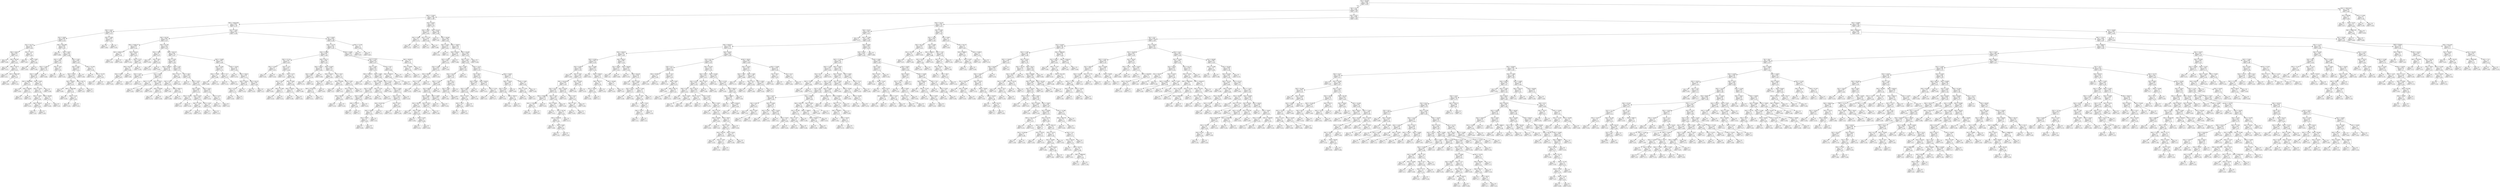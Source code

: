 digraph Tree {
node [shape=box] ;
0 [label="X[1] <= 98.568\nmse = 0.006\nsamples = 850\nvalue = 0.203"] ;
1 [label="X[2] <= 6.21\nmse = 0.006\nsamples = 844\nvalue = 0.204"] ;
0 -> 1 [labeldistance=2.5, labelangle=45, headlabel="True"] ;
2 [label="X[0] <= 71248.5\nmse = 0.006\nsamples = 168\nvalue = 0.189"] ;
1 -> 2 ;
3 [label="X[0] <= 46420.994\nmse = 0.005\nsamples = 124\nvalue = 0.179"] ;
2 -> 3 ;
4 [label="X[2] <= 5.612\nmse = 0.005\nsamples = 33\nvalue = 0.213"] ;
3 -> 4 ;
5 [label="X[1] <= 58.69\nmse = 0.005\nsamples = 31\nvalue = 0.219"] ;
4 -> 5 ;
6 [label="X[1] <= 54.775\nmse = 0.001\nsamples = 8\nvalue = 0.266"] ;
5 -> 6 ;
7 [label="X[0] <= 6105.5\nmse = 0.001\nsamples = 5\nvalue = 0.25"] ;
6 -> 7 ;
8 [label="mse = 0.0\nsamples = 1\nvalue = 0.283"] ;
7 -> 8 ;
9 [label="X[3] <= 60.445\nmse = 0.0\nsamples = 4\nvalue = 0.241"] ;
7 -> 9 ;
10 [label="mse = 0.0\nsamples = 1\nvalue = 0.212"] ;
9 -> 10 ;
11 [label="X[0] <= 7527.5\nmse = 0.0\nsamples = 3\nvalue = 0.251"] ;
9 -> 11 ;
12 [label="mse = 0.0\nsamples = 1\nvalue = 0.24"] ;
11 -> 12 ;
13 [label="X[0] <= 16851.487\nmse = 0.0\nsamples = 2\nvalue = 0.257"] ;
11 -> 13 ;
14 [label="mse = 0.0\nsamples = 1\nvalue = 0.262"] ;
13 -> 14 ;
15 [label="mse = 0.0\nsamples = 1\nvalue = 0.252"] ;
13 -> 15 ;
16 [label="X[2] <= -3.131\nmse = 0.0\nsamples = 3\nvalue = 0.292"] ;
6 -> 16 ;
17 [label="mse = 0.0\nsamples = 1\nvalue = 0.307"] ;
16 -> 17 ;
18 [label="X[2] <= 0.662\nmse = 0.0\nsamples = 2\nvalue = 0.285"] ;
16 -> 18 ;
19 [label="mse = 0.0\nsamples = 1\nvalue = 0.285"] ;
18 -> 19 ;
20 [label="mse = 0.0\nsamples = 1\nvalue = 0.285"] ;
18 -> 20 ;
21 [label="X[0] <= 6414.469\nmse = 0.005\nsamples = 23\nvalue = 0.202"] ;
5 -> 21 ;
22 [label="mse = 0.0\nsamples = 1\nvalue = 0.068"] ;
21 -> 22 ;
23 [label="X[2] <= 0.957\nmse = 0.004\nsamples = 22\nvalue = 0.209"] ;
21 -> 23 ;
24 [label="X[3] <= 74.55\nmse = 0.003\nsamples = 12\nvalue = 0.187"] ;
23 -> 24 ;
25 [label="X[3] <= 72.492\nmse = 0.002\nsamples = 10\nvalue = 0.173"] ;
24 -> 25 ;
26 [label="X[2] <= -4.962\nmse = 0.001\nsamples = 9\nvalue = 0.187"] ;
25 -> 26 ;
27 [label="X[0] <= 26385.994\nmse = 0.0\nsamples = 3\nvalue = 0.222"] ;
26 -> 27 ;
28 [label="mse = 0.0\nsamples = 1\nvalue = 0.204"] ;
27 -> 28 ;
29 [label="X[3] <= 69.628\nmse = 0.0\nsamples = 2\nvalue = 0.231"] ;
27 -> 29 ;
30 [label="mse = 0.0\nsamples = 1\nvalue = 0.222"] ;
29 -> 30 ;
31 [label="mse = 0.0\nsamples = 1\nvalue = 0.24"] ;
29 -> 31 ;
32 [label="X[2] <= 0.593\nmse = 0.0\nsamples = 6\nvalue = 0.169"] ;
26 -> 32 ;
33 [label="X[2] <= -0.475\nmse = 0.0\nsamples = 5\nvalue = 0.163"] ;
32 -> 33 ;
34 [label="X[2] <= -2.654\nmse = 0.0\nsamples = 3\nvalue = 0.158"] ;
33 -> 34 ;
35 [label="mse = 0.0\nsamples = 1\nvalue = 0.151"] ;
34 -> 35 ;
36 [label="X[0] <= 9544.0\nmse = 0.0\nsamples = 2\nvalue = 0.161"] ;
34 -> 36 ;
37 [label="mse = 0.0\nsamples = 1\nvalue = 0.16"] ;
36 -> 37 ;
38 [label="mse = 0.0\nsamples = 1\nvalue = 0.162"] ;
36 -> 38 ;
39 [label="X[3] <= 68.364\nmse = 0.0\nsamples = 2\nvalue = 0.172"] ;
33 -> 39 ;
40 [label="mse = 0.0\nsamples = 1\nvalue = 0.184"] ;
39 -> 40 ;
41 [label="mse = 0.0\nsamples = 1\nvalue = 0.16"] ;
39 -> 41 ;
42 [label="mse = 0.0\nsamples = 1\nvalue = 0.196"] ;
32 -> 42 ;
43 [label="mse = 0.0\nsamples = 1\nvalue = 0.049"] ;
25 -> 43 ;
44 [label="X[2] <= -3.62\nmse = 0.0\nsamples = 2\nvalue = 0.26"] ;
24 -> 44 ;
45 [label="mse = 0.0\nsamples = 1\nvalue = 0.28"] ;
44 -> 45 ;
46 [label="mse = 0.0\nsamples = 1\nvalue = 0.241"] ;
44 -> 46 ;
47 [label="X[2] <= 4.281\nmse = 0.005\nsamples = 10\nvalue = 0.234"] ;
23 -> 47 ;
48 [label="X[2] <= 4.041\nmse = 0.005\nsamples = 7\nvalue = 0.251"] ;
47 -> 48 ;
49 [label="X[2] <= 3.378\nmse = 0.002\nsamples = 6\nvalue = 0.225"] ;
48 -> 49 ;
50 [label="X[3] <= 59.922\nmse = 0.001\nsamples = 4\nvalue = 0.247"] ;
49 -> 50 ;
51 [label="mse = 0.0\nsamples = 1\nvalue = 0.295"] ;
50 -> 51 ;
52 [label="X[0] <= 14692.809\nmse = 0.0\nsamples = 3\nvalue = 0.232"] ;
50 -> 52 ;
53 [label="mse = 0.0\nsamples = 1\nvalue = 0.239"] ;
52 -> 53 ;
54 [label="X[3] <= 71.58\nmse = 0.0\nsamples = 2\nvalue = 0.228"] ;
52 -> 54 ;
55 [label="mse = 0.0\nsamples = 1\nvalue = 0.225"] ;
54 -> 55 ;
56 [label="mse = 0.0\nsamples = 1\nvalue = 0.231"] ;
54 -> 56 ;
57 [label="X[3] <= 68.772\nmse = 0.0\nsamples = 2\nvalue = 0.18"] ;
49 -> 57 ;
58 [label="mse = 0.0\nsamples = 1\nvalue = 0.19"] ;
57 -> 58 ;
59 [label="mse = 0.0\nsamples = 1\nvalue = 0.17"] ;
57 -> 59 ;
60 [label="mse = -0.0\nsamples = 1\nvalue = 0.409"] ;
48 -> 60 ;
61 [label="X[3] <= 54.793\nmse = 0.0\nsamples = 3\nvalue = 0.194"] ;
47 -> 61 ;
62 [label="mse = 0.0\nsamples = 1\nvalue = 0.181"] ;
61 -> 62 ;
63 [label="X[1] <= 70.735\nmse = 0.0\nsamples = 2\nvalue = 0.201"] ;
61 -> 63 ;
64 [label="mse = 0.0\nsamples = 1\nvalue = 0.2"] ;
63 -> 64 ;
65 [label="mse = 0.0\nsamples = 1\nvalue = 0.201"] ;
63 -> 65 ;
66 [label="X[2] <= 5.838\nmse = 0.001\nsamples = 2\nvalue = 0.123"] ;
4 -> 66 ;
67 [label="mse = 0.0\nsamples = 1\nvalue = 0.084"] ;
66 -> 67 ;
68 [label="mse = 0.0\nsamples = 1\nvalue = 0.161"] ;
66 -> 68 ;
69 [label="X[1] <= 73.95\nmse = 0.005\nsamples = 91\nvalue = 0.166"] ;
3 -> 69 ;
70 [label="X[3] <= 65.235\nmse = 0.004\nsamples = 45\nvalue = 0.147"] ;
69 -> 70 ;
71 [label="X[0] <= 52492.477\nmse = 0.003\nsamples = 7\nvalue = 0.104"] ;
70 -> 71 ;
72 [label="X[0] <= 49035.477\nmse = 0.0\nsamples = 2\nvalue = 0.181"] ;
71 -> 72 ;
73 [label="mse = 0.0\nsamples = 1\nvalue = 0.158"] ;
72 -> 73 ;
74 [label="mse = -0.0\nsamples = 1\nvalue = 0.203"] ;
72 -> 74 ;
75 [label="X[3] <= 58.145\nmse = 0.001\nsamples = 5\nvalue = 0.073"] ;
71 -> 75 ;
76 [label="mse = 0.0\nsamples = 1\nvalue = 0.129"] ;
75 -> 76 ;
77 [label="X[2] <= 5.273\nmse = 0.001\nsamples = 4\nvalue = 0.06"] ;
75 -> 77 ;
78 [label="X[3] <= 64.112\nmse = 0.0\nsamples = 3\nvalue = 0.045"] ;
77 -> 78 ;
79 [label="X[2] <= 3.356\nmse = 0.0\nsamples = 2\nvalue = 0.037"] ;
78 -> 79 ;
80 [label="mse = 0.0\nsamples = 1\nvalue = 0.032"] ;
79 -> 80 ;
81 [label="mse = 0.0\nsamples = 1\nvalue = 0.042"] ;
79 -> 81 ;
82 [label="mse = 0.0\nsamples = 1\nvalue = 0.06"] ;
78 -> 82 ;
83 [label="mse = 0.0\nsamples = 1\nvalue = 0.104"] ;
77 -> 83 ;
84 [label="X[3] <= 67.736\nmse = 0.004\nsamples = 38\nvalue = 0.155"] ;
70 -> 84 ;
85 [label="X[2] <= 2.893\nmse = 0.0\nsamples = 4\nvalue = 0.227"] ;
84 -> 85 ;
86 [label="mse = 0.0\nsamples = 1\nvalue = 0.258"] ;
85 -> 86 ;
87 [label="X[1] <= 49.6\nmse = 0.0\nsamples = 3\nvalue = 0.216"] ;
85 -> 87 ;
88 [label="mse = 0.0\nsamples = 2\nvalue = 0.223"] ;
87 -> 88 ;
89 [label="mse = 0.0\nsamples = 1\nvalue = 0.204"] ;
87 -> 89 ;
90 [label="X[0] <= 58172.0\nmse = 0.003\nsamples = 34\nvalue = 0.147"] ;
84 -> 90 ;
91 [label="X[2] <= 3.146\nmse = 0.003\nsamples = 22\nvalue = 0.136"] ;
90 -> 91 ;
92 [label="X[0] <= 50746.0\nmse = 0.003\nsamples = 8\nvalue = 0.163"] ;
91 -> 92 ;
93 [label="X[2] <= 2.257\nmse = 0.001\nsamples = 3\nvalue = 0.118"] ;
92 -> 93 ;
94 [label="mse = 0.0\nsamples = 2\nvalue = 0.14"] ;
93 -> 94 ;
95 [label="mse = 0.0\nsamples = 1\nvalue = 0.076"] ;
93 -> 95 ;
96 [label="X[1] <= 54.55\nmse = 0.002\nsamples = 5\nvalue = 0.19"] ;
92 -> 96 ;
97 [label="X[3] <= 71.471\nmse = 0.0\nsamples = 2\nvalue = 0.236"] ;
96 -> 97 ;
98 [label="mse = 0.0\nsamples = 1\nvalue = 0.233"] ;
97 -> 98 ;
99 [label="mse = 0.0\nsamples = 1\nvalue = 0.24"] ;
97 -> 99 ;
100 [label="X[3] <= 78.611\nmse = 0.002\nsamples = 3\nvalue = 0.159"] ;
96 -> 100 ;
101 [label="mse = 0.0\nsamples = 1\nvalue = 0.104"] ;
100 -> 101 ;
102 [label="X[3] <= 83.858\nmse = 0.0\nsamples = 2\nvalue = 0.187"] ;
100 -> 102 ;
103 [label="mse = 0.0\nsamples = 1\nvalue = 0.178"] ;
102 -> 103 ;
104 [label="mse = 0.0\nsamples = 1\nvalue = 0.196"] ;
102 -> 104 ;
105 [label="X[2] <= 3.59\nmse = 0.003\nsamples = 14\nvalue = 0.12"] ;
91 -> 105 ;
106 [label="X[3] <= 79.117\nmse = 0.0\nsamples = 4\nvalue = 0.064"] ;
105 -> 106 ;
107 [label="X[2] <= 3.34\nmse = 0.0\nsamples = 3\nvalue = 0.074"] ;
106 -> 107 ;
108 [label="mse = 0.0\nsamples = 1\nvalue = 0.06"] ;
107 -> 108 ;
109 [label="X[0] <= 55621.5\nmse = 0.0\nsamples = 2\nvalue = 0.082"] ;
107 -> 109 ;
110 [label="mse = 0.0\nsamples = 1\nvalue = 0.088"] ;
109 -> 110 ;
111 [label="mse = 0.0\nsamples = 1\nvalue = 0.076"] ;
109 -> 111 ;
112 [label="mse = 0.0\nsamples = 1\nvalue = 0.032"] ;
106 -> 112 ;
113 [label="X[1] <= 38.8\nmse = 0.002\nsamples = 10\nvalue = 0.143"] ;
105 -> 113 ;
114 [label="mse = 0.0\nsamples = 1\nvalue = 0.224"] ;
113 -> 114 ;
115 [label="X[2] <= 4.675\nmse = 0.001\nsamples = 9\nvalue = 0.134"] ;
113 -> 115 ;
116 [label="X[2] <= 3.833\nmse = 0.001\nsamples = 6\nvalue = 0.118"] ;
115 -> 116 ;
117 [label="X[3] <= 74.418\nmse = 0.0\nsamples = 2\nvalue = 0.134"] ;
116 -> 117 ;
118 [label="mse = 0.0\nsamples = 1\nvalue = 0.14"] ;
117 -> 118 ;
119 [label="mse = -0.0\nsamples = 1\nvalue = 0.129"] ;
117 -> 119 ;
120 [label="X[2] <= 4.216\nmse = 0.001\nsamples = 4\nvalue = 0.111"] ;
116 -> 120 ;
121 [label="X[3] <= 71.882\nmse = 0.0\nsamples = 2\nvalue = 0.09"] ;
120 -> 121 ;
122 [label="mse = 0.0\nsamples = 1\nvalue = 0.104"] ;
121 -> 122 ;
123 [label="mse = 0.0\nsamples = 1\nvalue = 0.076"] ;
121 -> 123 ;
124 [label="X[2] <= 4.545\nmse = 0.0\nsamples = 2\nvalue = 0.131"] ;
120 -> 124 ;
125 [label="mse = 0.0\nsamples = 1\nvalue = 0.14"] ;
124 -> 125 ;
126 [label="mse = 0.0\nsamples = 1\nvalue = 0.123"] ;
124 -> 126 ;
127 [label="X[2] <= 4.872\nmse = 0.002\nsamples = 3\nvalue = 0.164"] ;
115 -> 127 ;
128 [label="mse = 0.0\nsamples = 1\nvalue = 0.219"] ;
127 -> 128 ;
129 [label="X[2] <= 5.373\nmse = 0.0\nsamples = 2\nvalue = 0.137"] ;
127 -> 129 ;
130 [label="mse = 0.0\nsamples = 1\nvalue = 0.133"] ;
129 -> 130 ;
131 [label="mse = 0.0\nsamples = 1\nvalue = 0.14"] ;
129 -> 131 ;
132 [label="X[3] <= 74.636\nmse = 0.003\nsamples = 12\nvalue = 0.166"] ;
90 -> 132 ;
133 [label="X[2] <= 4.799\nmse = 0.001\nsamples = 4\nvalue = 0.122"] ;
132 -> 133 ;
134 [label="X[3] <= 71.399\nmse = 0.0\nsamples = 2\nvalue = 0.096"] ;
133 -> 134 ;
135 [label="mse = 0.0\nsamples = 1\nvalue = 0.088"] ;
134 -> 135 ;
136 [label="mse = 0.0\nsamples = 1\nvalue = 0.104"] ;
134 -> 136 ;
137 [label="X[3] <= 72.2\nmse = 0.0\nsamples = 2\nvalue = 0.147"] ;
133 -> 137 ;
138 [label="mse = 0.0\nsamples = 1\nvalue = 0.132"] ;
137 -> 138 ;
139 [label="mse = 0.0\nsamples = 1\nvalue = 0.162"] ;
137 -> 139 ;
140 [label="X[3] <= 75.679\nmse = 0.002\nsamples = 8\nvalue = 0.188"] ;
132 -> 140 ;
141 [label="mse = 0.0\nsamples = 1\nvalue = 0.276"] ;
140 -> 141 ;
142 [label="X[3] <= 78.614\nmse = 0.001\nsamples = 7\nvalue = 0.176"] ;
140 -> 142 ;
143 [label="X[3] <= 78.014\nmse = 0.001\nsamples = 4\nvalue = 0.161"] ;
142 -> 143 ;
144 [label="X[2] <= 3.732\nmse = 0.0\nsamples = 3\nvalue = 0.174"] ;
143 -> 144 ;
145 [label="mse = 0.0\nsamples = 1\nvalue = 0.183"] ;
144 -> 145 ;
146 [label="mse = 0.0\nsamples = 2\nvalue = 0.17"] ;
144 -> 146 ;
147 [label="mse = 0.0\nsamples = 1\nvalue = 0.119"] ;
143 -> 147 ;
148 [label="X[3] <= 83.125\nmse = 0.001\nsamples = 3\nvalue = 0.196"] ;
142 -> 148 ;
149 [label="mse = 0.0\nsamples = 2\nvalue = 0.219"] ;
148 -> 149 ;
150 [label="mse = 0.0\nsamples = 1\nvalue = 0.15"] ;
148 -> 150 ;
151 [label="X[1] <= 90.65\nmse = 0.005\nsamples = 46\nvalue = 0.185"] ;
69 -> 151 ;
152 [label="X[3] <= 70.179\nmse = 0.004\nsamples = 44\nvalue = 0.191"] ;
151 -> 152 ;
153 [label="X[3] <= 57.889\nmse = 0.003\nsamples = 22\nvalue = 0.169"] ;
152 -> 153 ;
154 [label="X[3] <= 47.125\nmse = 0.001\nsamples = 9\nvalue = 0.203"] ;
153 -> 154 ;
155 [label="X[2] <= 5.108\nmse = 0.0\nsamples = 2\nvalue = 0.252"] ;
154 -> 155 ;
156 [label="mse = 0.0\nsamples = 1\nvalue = 0.261"] ;
155 -> 156 ;
157 [label="mse = 0.0\nsamples = 1\nvalue = 0.244"] ;
155 -> 157 ;
158 [label="X[2] <= 1.78\nmse = 0.001\nsamples = 7\nvalue = 0.189"] ;
154 -> 158 ;
159 [label="mse = 0.0\nsamples = 1\nvalue = 0.14"] ;
158 -> 159 ;
160 [label="X[2] <= 5.575\nmse = 0.0\nsamples = 6\nvalue = 0.198"] ;
158 -> 160 ;
161 [label="X[2] <= 3.831\nmse = 0.0\nsamples = 3\nvalue = 0.213"] ;
160 -> 161 ;
162 [label="mse = 0.0\nsamples = 1\nvalue = 0.204"] ;
161 -> 162 ;
163 [label="X[3] <= 57.306\nmse = 0.0\nsamples = 2\nvalue = 0.217"] ;
161 -> 163 ;
164 [label="mse = 0.0\nsamples = 1\nvalue = 0.219"] ;
163 -> 164 ;
165 [label="mse = 0.0\nsamples = 1\nvalue = 0.215"] ;
163 -> 165 ;
166 [label="X[2] <= 5.694\nmse = 0.0\nsamples = 3\nvalue = 0.183"] ;
160 -> 166 ;
167 [label="X[3] <= 56.824\nmse = 0.0\nsamples = 2\nvalue = 0.175"] ;
166 -> 167 ;
168 [label="mse = 0.0\nsamples = 1\nvalue = 0.169"] ;
167 -> 168 ;
169 [label="mse = 0.0\nsamples = 1\nvalue = 0.181"] ;
167 -> 169 ;
170 [label="mse = 0.0\nsamples = 1\nvalue = 0.198"] ;
166 -> 170 ;
171 [label="X[3] <= 59.111\nmse = 0.003\nsamples = 13\nvalue = 0.145"] ;
153 -> 171 ;
172 [label="X[3] <= 58.917\nmse = 0.003\nsamples = 3\nvalue = 0.094"] ;
171 -> 172 ;
173 [label="X[2] <= 4.666\nmse = 0.003\nsamples = 2\nvalue = 0.116"] ;
172 -> 173 ;
174 [label="mse = 0.0\nsamples = 1\nvalue = 0.173"] ;
173 -> 174 ;
175 [label="mse = 0.0\nsamples = 1\nvalue = 0.06"] ;
173 -> 175 ;
176 [label="mse = 0.0\nsamples = 1\nvalue = 0.049"] ;
172 -> 176 ;
177 [label="X[3] <= 61.687\nmse = 0.002\nsamples = 10\nvalue = 0.16"] ;
171 -> 177 ;
178 [label="X[3] <= 60.621\nmse = 0.0\nsamples = 4\nvalue = 0.204"] ;
177 -> 178 ;
179 [label="X[1] <= 88.0\nmse = 0.0\nsamples = 3\nvalue = 0.211"] ;
178 -> 179 ;
180 [label="X[0] <= 55742.514\nmse = 0.0\nsamples = 2\nvalue = 0.215"] ;
179 -> 180 ;
181 [label="mse = 0.0\nsamples = 1\nvalue = 0.212"] ;
180 -> 181 ;
182 [label="mse = -0.0\nsamples = 1\nvalue = 0.219"] ;
180 -> 182 ;
183 [label="mse = 0.0\nsamples = 1\nvalue = 0.203"] ;
179 -> 183 ;
184 [label="mse = -0.0\nsamples = 1\nvalue = 0.183"] ;
178 -> 184 ;
185 [label="X[1] <= 83.6\nmse = 0.0\nsamples = 6\nvalue = 0.131"] ;
177 -> 185 ;
186 [label="X[3] <= 65.508\nmse = 0.0\nsamples = 2\nvalue = 0.145"] ;
185 -> 186 ;
187 [label="mse = 0.0\nsamples = 1\nvalue = 0.15"] ;
186 -> 187 ;
188 [label="mse = 0.0\nsamples = 1\nvalue = 0.14"] ;
186 -> 188 ;
189 [label="X[2] <= 5.831\nmse = 0.0\nsamples = 4\nvalue = 0.124"] ;
185 -> 189 ;
190 [label="X[1] <= 89.015\nmse = 0.0\nsamples = 3\nvalue = 0.118"] ;
189 -> 190 ;
191 [label="X[3] <= 66.241\nmse = 0.0\nsamples = 2\nvalue = 0.126"] ;
190 -> 191 ;
192 [label="mse = 0.0\nsamples = 1\nvalue = 0.119"] ;
191 -> 192 ;
193 [label="mse = -0.0\nsamples = 1\nvalue = 0.132"] ;
191 -> 193 ;
194 [label="mse = 0.0\nsamples = 1\nvalue = 0.104"] ;
190 -> 194 ;
195 [label="mse = -0.0\nsamples = 1\nvalue = 0.14"] ;
189 -> 195 ;
196 [label="X[2] <= 6.099\nmse = 0.005\nsamples = 22\nvalue = 0.214"] ;
152 -> 196 ;
197 [label="X[2] <= 5.753\nmse = 0.004\nsamples = 19\nvalue = 0.227"] ;
196 -> 197 ;
198 [label="X[2] <= 3.293\nmse = 0.004\nsamples = 16\nvalue = 0.215"] ;
197 -> 198 ;
199 [label="X[0] <= 54379.5\nmse = 0.0\nsamples = 2\nvalue = 0.278"] ;
198 -> 199 ;
200 [label="mse = 0.0\nsamples = 1\nvalue = 0.281"] ;
199 -> 200 ;
201 [label="mse = 0.0\nsamples = 1\nvalue = 0.275"] ;
199 -> 201 ;
202 [label="X[2] <= 4.966\nmse = 0.004\nsamples = 14\nvalue = 0.206"] ;
198 -> 202 ;
203 [label="X[3] <= 78.268\nmse = 0.002\nsamples = 6\nvalue = 0.17"] ;
202 -> 203 ;
204 [label="X[3] <= 75.611\nmse = 0.002\nsamples = 4\nvalue = 0.148"] ;
203 -> 204 ;
205 [label="X[2] <= 4.868\nmse = 0.001\nsamples = 3\nvalue = 0.167"] ;
204 -> 205 ;
206 [label="X[0] <= 57401.5\nmse = 0.0\nsamples = 2\nvalue = 0.185"] ;
205 -> 206 ;
207 [label="mse = 0.0\nsamples = 1\nvalue = 0.2"] ;
206 -> 207 ;
208 [label="mse = -0.0\nsamples = 1\nvalue = 0.17"] ;
206 -> 208 ;
209 [label="mse = 0.0\nsamples = 1\nvalue = 0.131"] ;
205 -> 209 ;
210 [label="mse = -0.0\nsamples = 1\nvalue = 0.092"] ;
204 -> 210 ;
211 [label="X[2] <= 4.153\nmse = 0.0\nsamples = 2\nvalue = 0.213"] ;
203 -> 211 ;
212 [label="mse = 0.0\nsamples = 1\nvalue = 0.203"] ;
211 -> 212 ;
213 [label="mse = 0.0\nsamples = 1\nvalue = 0.223"] ;
211 -> 213 ;
214 [label="X[2] <= 5.152\nmse = 0.004\nsamples = 8\nvalue = 0.233"] ;
202 -> 214 ;
215 [label="mse = 0.0\nsamples = 1\nvalue = 0.354"] ;
214 -> 215 ;
216 [label="X[2] <= 5.584\nmse = 0.002\nsamples = 7\nvalue = 0.215"] ;
214 -> 216 ;
217 [label="X[2] <= 5.372\nmse = 0.001\nsamples = 6\nvalue = 0.23"] ;
216 -> 217 ;
218 [label="X[3] <= 82.232\nmse = 0.0\nsamples = 4\nvalue = 0.243"] ;
217 -> 218 ;
219 [label="X[3] <= 76.092\nmse = 0.0\nsamples = 3\nvalue = 0.254"] ;
218 -> 219 ;
220 [label="X[1] <= 76.25\nmse = 0.0\nsamples = 2\nvalue = 0.262"] ;
219 -> 220 ;
221 [label="mse = 0.0\nsamples = 1\nvalue = 0.265"] ;
220 -> 221 ;
222 [label="mse = -0.0\nsamples = 1\nvalue = 0.258"] ;
220 -> 222 ;
223 [label="mse = 0.0\nsamples = 1\nvalue = 0.24"] ;
219 -> 223 ;
224 [label="mse = 0.0\nsamples = 1\nvalue = 0.211"] ;
218 -> 224 ;
225 [label="X[2] <= 5.457\nmse = 0.0\nsamples = 2\nvalue = 0.204"] ;
217 -> 225 ;
226 [label="mse = 0.0\nsamples = 1\nvalue = 0.212"] ;
225 -> 226 ;
227 [label="mse = -0.0\nsamples = 1\nvalue = 0.195"] ;
225 -> 227 ;
228 [label="mse = -0.0\nsamples = 1\nvalue = 0.126"] ;
216 -> 228 ;
229 [label="X[1] <= 83.2\nmse = 0.0\nsamples = 3\nvalue = 0.293"] ;
197 -> 229 ;
230 [label="X[0] <= 55350.5\nmse = 0.0\nsamples = 2\nvalue = 0.281"] ;
229 -> 230 ;
231 [label="mse = 0.0\nsamples = 1\nvalue = 0.285"] ;
230 -> 231 ;
232 [label="mse = -0.0\nsamples = 1\nvalue = 0.276"] ;
230 -> 232 ;
233 [label="mse = -0.0\nsamples = 1\nvalue = 0.318"] ;
229 -> 233 ;
234 [label="X[0] <= 60238.5\nmse = 0.0\nsamples = 3\nvalue = 0.131"] ;
196 -> 234 ;
235 [label="X[3] <= 79.369\nmse = 0.0\nsamples = 2\nvalue = 0.145"] ;
234 -> 235 ;
236 [label="mse = 0.0\nsamples = 1\nvalue = 0.14"] ;
235 -> 236 ;
237 [label="mse = 0.0\nsamples = 1\nvalue = 0.15"] ;
235 -> 237 ;
238 [label="mse = -0.0\nsamples = 1\nvalue = 0.104"] ;
234 -> 238 ;
239 [label="X[3] <= 72.756\nmse = 0.0\nsamples = 2\nvalue = 0.052"] ;
151 -> 239 ;
240 [label="mse = 0.0\nsamples = 1\nvalue = 0.037"] ;
239 -> 240 ;
241 [label="mse = 0.0\nsamples = 1\nvalue = 0.067"] ;
239 -> 241 ;
242 [label="X[1] <= 62.95\nmse = 0.007\nsamples = 44\nvalue = 0.217"] ;
2 -> 242 ;
243 [label="X[2] <= 0.801\nmse = 0.001\nsamples = 5\nvalue = 0.302"] ;
242 -> 243 ;
244 [label="X[2] <= 0.588\nmse = 0.0\nsamples = 3\nvalue = 0.274"] ;
243 -> 244 ;
245 [label="mse = 0.0\nsamples = 2\nvalue = 0.276"] ;
244 -> 245 ;
246 [label="mse = 0.0\nsamples = 1\nvalue = 0.27"] ;
244 -> 246 ;
247 [label="X[1] <= 37.119\nmse = 0.001\nsamples = 2\nvalue = 0.345"] ;
243 -> 247 ;
248 [label="mse = 0.0\nsamples = 1\nvalue = 0.32"] ;
247 -> 248 ;
249 [label="mse = 0.0\nsamples = 1\nvalue = 0.369"] ;
247 -> 249 ;
250 [label="X[3] <= 62.413\nmse = 0.006\nsamples = 39\nvalue = 0.206"] ;
242 -> 250 ;
251 [label="mse = 0.0\nsamples = 1\nvalue = 0.36"] ;
250 -> 251 ;
252 [label="X[3] <= 64.049\nmse = 0.006\nsamples = 38\nvalue = 0.202"] ;
250 -> 252 ;
253 [label="X[2] <= 0.255\nmse = 0.003\nsamples = 2\nvalue = 0.052"] ;
252 -> 253 ;
254 [label="mse = 0.0\nsamples = 1\nvalue = 0.104"] ;
253 -> 254 ;
255 [label="mse = 0.0\nsamples = 1\nvalue = 0.0"] ;
253 -> 255 ;
256 [label="X[0] <= 74193.5\nmse = 0.005\nsamples = 36\nvalue = 0.21"] ;
252 -> 256 ;
257 [label="X[3] <= 83.042\nmse = 0.001\nsamples = 6\nvalue = 0.143"] ;
256 -> 257 ;
258 [label="X[2] <= 5.555\nmse = 0.001\nsamples = 5\nvalue = 0.154"] ;
257 -> 258 ;
259 [label="X[2] <= 5.289\nmse = 0.001\nsamples = 4\nvalue = 0.142"] ;
258 -> 259 ;
260 [label="X[3] <= 80.955\nmse = 0.0\nsamples = 3\nvalue = 0.154"] ;
259 -> 260 ;
261 [label="X[2] <= 5.257\nmse = 0.0\nsamples = 2\nvalue = 0.159"] ;
260 -> 261 ;
262 [label="mse = 0.0\nsamples = 1\nvalue = 0.155"] ;
261 -> 262 ;
263 [label="mse = 0.0\nsamples = 1\nvalue = 0.163"] ;
261 -> 263 ;
264 [label="mse = -0.0\nsamples = 1\nvalue = 0.144"] ;
260 -> 264 ;
265 [label="mse = 0.0\nsamples = 1\nvalue = 0.104"] ;
259 -> 265 ;
266 [label="mse = -0.0\nsamples = 1\nvalue = 0.204"] ;
258 -> 266 ;
267 [label="mse = 0.0\nsamples = 1\nvalue = 0.086"] ;
257 -> 267 ;
268 [label="X[3] <= 82.469\nmse = 0.004\nsamples = 30\nvalue = 0.224"] ;
256 -> 268 ;
269 [label="X[2] <= 5.222\nmse = 0.004\nsamples = 29\nvalue = 0.219"] ;
268 -> 269 ;
270 [label="X[2] <= 5.087\nmse = 0.004\nsamples = 14\nvalue = 0.194"] ;
269 -> 270 ;
271 [label="X[3] <= 78.126\nmse = 0.004\nsamples = 13\nvalue = 0.201"] ;
270 -> 271 ;
272 [label="X[3] <= 77.293\nmse = 0.004\nsamples = 9\nvalue = 0.186"] ;
271 -> 272 ;
273 [label="X[1] <= 89.95\nmse = 0.001\nsamples = 8\nvalue = 0.205"] ;
272 -> 273 ;
274 [label="X[2] <= 4.665\nmse = 0.001\nsamples = 6\nvalue = 0.192"] ;
273 -> 274 ;
275 [label="X[1] <= 85.074\nmse = 0.0\nsamples = 4\nvalue = 0.202"] ;
274 -> 275 ;
276 [label="mse = 0.0\nsamples = 1\nvalue = 0.188"] ;
275 -> 276 ;
277 [label="X[2] <= 3.882\nmse = 0.0\nsamples = 3\nvalue = 0.207"] ;
275 -> 277 ;
278 [label="mse = 0.0\nsamples = 1\nvalue = 0.204"] ;
277 -> 278 ;
279 [label="X[2] <= 4.225\nmse = 0.0\nsamples = 2\nvalue = 0.209"] ;
277 -> 279 ;
280 [label="mse = 0.0\nsamples = 1\nvalue = 0.214"] ;
279 -> 280 ;
281 [label="mse = 0.0\nsamples = 1\nvalue = 0.204"] ;
279 -> 281 ;
282 [label="X[2] <= 4.974\nmse = 0.001\nsamples = 2\nvalue = 0.17"] ;
274 -> 282 ;
283 [label="mse = 0.0\nsamples = 1\nvalue = 0.143"] ;
282 -> 283 ;
284 [label="mse = 0.0\nsamples = 1\nvalue = 0.196"] ;
282 -> 284 ;
285 [label="X[2] <= 4.809\nmse = 0.001\nsamples = 2\nvalue = 0.245"] ;
273 -> 285 ;
286 [label="mse = 0.0\nsamples = 1\nvalue = 0.27"] ;
285 -> 286 ;
287 [label="mse = 0.0\nsamples = 1\nvalue = 0.219"] ;
285 -> 287 ;
288 [label="mse = 0.0\nsamples = 1\nvalue = 0.037"] ;
272 -> 288 ;
289 [label="X[3] <= 81.2\nmse = 0.003\nsamples = 4\nvalue = 0.234"] ;
271 -> 289 ;
290 [label="X[2] <= 2.691\nmse = 0.001\nsamples = 3\nvalue = 0.262"] ;
289 -> 290 ;
291 [label="mse = 0.0\nsamples = 1\nvalue = 0.292"] ;
290 -> 291 ;
292 [label="mse = 0.001\nsamples = 2\nvalue = 0.248"] ;
290 -> 292 ;
293 [label="mse = 0.0\nsamples = 1\nvalue = 0.15"] ;
289 -> 293 ;
294 [label="mse = 0.0\nsamples = 1\nvalue = 0.104"] ;
270 -> 294 ;
295 [label="X[3] <= 73.15\nmse = 0.002\nsamples = 15\nvalue = 0.242"] ;
269 -> 295 ;
296 [label="X[1] <= 90.0\nmse = 0.001\nsamples = 8\nvalue = 0.218"] ;
295 -> 296 ;
297 [label="X[2] <= 6.062\nmse = 0.001\nsamples = 5\nvalue = 0.2"] ;
296 -> 297 ;
298 [label="X[2] <= 5.943\nmse = 0.001\nsamples = 4\nvalue = 0.192"] ;
297 -> 298 ;
299 [label="X[3] <= 72.342\nmse = 0.0\nsamples = 3\nvalue = 0.206"] ;
298 -> 299 ;
300 [label="X[3] <= 70.52\nmse = 0.0\nsamples = 2\nvalue = 0.201"] ;
299 -> 300 ;
301 [label="mse = 0.0\nsamples = 1\nvalue = 0.2"] ;
300 -> 301 ;
302 [label="mse = 0.0\nsamples = 1\nvalue = 0.202"] ;
300 -> 302 ;
303 [label="mse = -0.0\nsamples = 1\nvalue = 0.216"] ;
299 -> 303 ;
304 [label="mse = -0.0\nsamples = 1\nvalue = 0.149"] ;
298 -> 304 ;
305 [label="mse = 0.0\nsamples = 1\nvalue = 0.234"] ;
297 -> 305 ;
306 [label="X[3] <= 68.025\nmse = 0.001\nsamples = 3\nvalue = 0.247"] ;
296 -> 306 ;
307 [label="mse = 0.0\nsamples = 1\nvalue = 0.213"] ;
306 -> 307 ;
308 [label="X[2] <= 5.754\nmse = 0.0\nsamples = 2\nvalue = 0.263"] ;
306 -> 308 ;
309 [label="mse = 0.0\nsamples = 1\nvalue = 0.25"] ;
308 -> 309 ;
310 [label="mse = -0.0\nsamples = 1\nvalue = 0.277"] ;
308 -> 310 ;
311 [label="X[3] <= 76.825\nmse = 0.002\nsamples = 7\nvalue = 0.27"] ;
295 -> 311 ;
312 [label="X[3] <= 76.614\nmse = 0.002\nsamples = 4\nvalue = 0.29"] ;
311 -> 312 ;
313 [label="X[2] <= 5.479\nmse = 0.001\nsamples = 3\nvalue = 0.268"] ;
312 -> 313 ;
314 [label="mse = 0.0\nsamples = 1\nvalue = 0.235"] ;
313 -> 314 ;
315 [label="X[0] <= 79975.5\nmse = 0.0\nsamples = 2\nvalue = 0.284"] ;
313 -> 315 ;
316 [label="mse = 0.0\nsamples = 1\nvalue = 0.292"] ;
315 -> 316 ;
317 [label="mse = -0.0\nsamples = 1\nvalue = 0.276"] ;
315 -> 317 ;
318 [label="mse = 0.0\nsamples = 1\nvalue = 0.358"] ;
312 -> 318 ;
319 [label="X[2] <= 5.895\nmse = 0.0\nsamples = 3\nvalue = 0.243"] ;
311 -> 319 ;
320 [label="X[3] <= 77.228\nmse = 0.0\nsamples = 2\nvalue = 0.236"] ;
319 -> 320 ;
321 [label="mse = 0.0\nsamples = 1\nvalue = 0.242"] ;
320 -> 321 ;
322 [label="mse = 0.0\nsamples = 1\nvalue = 0.23"] ;
320 -> 322 ;
323 [label="mse = 0.0\nsamples = 1\nvalue = 0.258"] ;
319 -> 323 ;
324 [label="mse = -0.0\nsamples = 1\nvalue = 0.358"] ;
268 -> 324 ;
325 [label="X[2] <= 9.421\nmse = 0.006\nsamples = 676\nvalue = 0.208"] ;
1 -> 325 ;
326 [label="X[3] <= 79.125\nmse = 0.005\nsamples = 147\nvalue = 0.225"] ;
325 -> 326 ;
327 [label="X[3] <= 35.45\nmse = 0.005\nsamples = 127\nvalue = 0.231"] ;
326 -> 327 ;
328 [label="mse = 0.0\nsamples = 1\nvalue = 0.373"] ;
327 -> 328 ;
329 [label="X[3] <= 71.856\nmse = 0.005\nsamples = 126\nvalue = 0.229"] ;
327 -> 329 ;
330 [label="X[0] <= 60785.5\nmse = 0.006\nsamples = 72\nvalue = 0.218"] ;
329 -> 330 ;
331 [label="X[0] <= 56253.0\nmse = 0.007\nsamples = 33\nvalue = 0.194"] ;
330 -> 331 ;
332 [label="X[2] <= 8.294\nmse = 0.005\nsamples = 22\nvalue = 0.219"] ;
331 -> 332 ;
333 [label="X[2] <= 6.236\nmse = 0.003\nsamples = 16\nvalue = 0.244"] ;
332 -> 333 ;
334 [label="mse = 0.0\nsamples = 1\nvalue = 0.349"] ;
333 -> 334 ;
335 [label="X[2] <= 7.951\nmse = 0.003\nsamples = 15\nvalue = 0.237"] ;
333 -> 335 ;
336 [label="X[0] <= 53116.529\nmse = 0.002\nsamples = 13\nvalue = 0.226"] ;
335 -> 336 ;
337 [label="X[2] <= 6.477\nmse = 0.002\nsamples = 9\nvalue = 0.208"] ;
336 -> 337 ;
338 [label="X[0] <= 37396.376\nmse = 0.001\nsamples = 3\nvalue = 0.257"] ;
337 -> 338 ;
339 [label="X[0] <= 17228.963\nmse = 0.0\nsamples = 2\nvalue = 0.274"] ;
338 -> 339 ;
340 [label="mse = 0.0\nsamples = 1\nvalue = 0.281"] ;
339 -> 340 ;
341 [label="mse = -0.0\nsamples = 1\nvalue = 0.267"] ;
339 -> 341 ;
342 [label="mse = 0.0\nsamples = 1\nvalue = 0.222"] ;
338 -> 342 ;
343 [label="X[2] <= 7.461\nmse = 0.001\nsamples = 6\nvalue = 0.184"] ;
337 -> 343 ;
344 [label="X[1] <= 56.99\nmse = 0.0\nsamples = 5\nvalue = 0.175"] ;
343 -> 344 ;
345 [label="mse = 0.0\nsamples = 1\nvalue = 0.151"] ;
344 -> 345 ;
346 [label="X[1] <= 94.745\nmse = 0.0\nsamples = 4\nvalue = 0.181"] ;
344 -> 346 ;
347 [label="X[0] <= 32108.49\nmse = 0.0\nsamples = 3\nvalue = 0.184"] ;
346 -> 347 ;
348 [label="mse = 0.0\nsamples = 1\nvalue = 0.188"] ;
347 -> 348 ;
349 [label="X[2] <= 6.982\nmse = 0.0\nsamples = 2\nvalue = 0.182"] ;
347 -> 349 ;
350 [label="mse = 0.0\nsamples = 1\nvalue = 0.181"] ;
349 -> 350 ;
351 [label="mse = 0.0\nsamples = 1\nvalue = 0.183"] ;
349 -> 351 ;
352 [label="mse = 0.0\nsamples = 1\nvalue = 0.171"] ;
346 -> 352 ;
353 [label="mse = -0.0\nsamples = 1\nvalue = 0.229"] ;
343 -> 353 ;
354 [label="X[3] <= 54.345\nmse = 0.001\nsamples = 4\nvalue = 0.267"] ;
336 -> 354 ;
355 [label="mse = 0.0\nsamples = 1\nvalue = 0.327"] ;
354 -> 355 ;
356 [label="X[1] <= 82.6\nmse = 0.0\nsamples = 3\nvalue = 0.247"] ;
354 -> 356 ;
357 [label="X[2] <= 7.087\nmse = 0.0\nsamples = 2\nvalue = 0.252"] ;
356 -> 357 ;
358 [label="mse = 0.0\nsamples = 1\nvalue = 0.253"] ;
357 -> 358 ;
359 [label="mse = 0.0\nsamples = 1\nvalue = 0.251"] ;
357 -> 359 ;
360 [label="mse = 0.0\nsamples = 1\nvalue = 0.235"] ;
356 -> 360 ;
361 [label="X[1] <= 62.045\nmse = 0.001\nsamples = 2\nvalue = 0.305"] ;
335 -> 361 ;
362 [label="mse = 0.0\nsamples = 1\nvalue = 0.335"] ;
361 -> 362 ;
363 [label="mse = -0.0\nsamples = 1\nvalue = 0.276"] ;
361 -> 363 ;
364 [label="X[2] <= 8.468\nmse = 0.003\nsamples = 6\nvalue = 0.153"] ;
332 -> 364 ;
365 [label="mse = 0.0\nsamples = 1\nvalue = 0.052"] ;
364 -> 365 ;
366 [label="X[0] <= 47504.5\nmse = 0.001\nsamples = 5\nvalue = 0.173"] ;
364 -> 366 ;
367 [label="X[3] <= 66.711\nmse = 0.0\nsamples = 3\nvalue = 0.156"] ;
366 -> 367 ;
368 [label="X[1] <= 73.919\nmse = 0.0\nsamples = 2\nvalue = 0.166"] ;
367 -> 368 ;
369 [label="mse = 0.0\nsamples = 1\nvalue = 0.162"] ;
368 -> 369 ;
370 [label="mse = 0.0\nsamples = 1\nvalue = 0.17"] ;
368 -> 370 ;
371 [label="mse = -0.0\nsamples = 1\nvalue = 0.134"] ;
367 -> 371 ;
372 [label="X[3] <= 58.046\nmse = 0.0\nsamples = 2\nvalue = 0.2"] ;
366 -> 372 ;
373 [label="mse = 0.0\nsamples = 1\nvalue = 0.219"] ;
372 -> 373 ;
374 [label="mse = -0.0\nsamples = 1\nvalue = 0.18"] ;
372 -> 374 ;
375 [label="X[3] <= 68.021\nmse = 0.006\nsamples = 11\nvalue = 0.144"] ;
331 -> 375 ;
376 [label="X[1] <= 85.85\nmse = 0.002\nsamples = 2\nvalue = 0.042"] ;
375 -> 376 ;
377 [label="mse = 0.0\nsamples = 1\nvalue = 0.0"] ;
376 -> 377 ;
378 [label="mse = 0.0\nsamples = 1\nvalue = 0.083"] ;
376 -> 378 ;
379 [label="X[3] <= 68.654\nmse = 0.004\nsamples = 9\nvalue = 0.166"] ;
375 -> 379 ;
380 [label="mse = 0.0\nsamples = 1\nvalue = 0.278"] ;
379 -> 380 ;
381 [label="X[3] <= 69.156\nmse = 0.003\nsamples = 8\nvalue = 0.152"] ;
379 -> 381 ;
382 [label="mse = 0.0\nsamples = 1\nvalue = 0.06"] ;
381 -> 382 ;
383 [label="X[2] <= 6.534\nmse = 0.002\nsamples = 7\nvalue = 0.165"] ;
381 -> 383 ;
384 [label="X[2] <= 6.315\nmse = 0.001\nsamples = 2\nvalue = 0.227"] ;
383 -> 384 ;
385 [label="mse = 0.0\nsamples = 1\nvalue = 0.196"] ;
384 -> 385 ;
386 [label="mse = -0.0\nsamples = 1\nvalue = 0.258"] ;
384 -> 386 ;
387 [label="X[3] <= 71.464\nmse = 0.0\nsamples = 5\nvalue = 0.141"] ;
383 -> 387 ;
388 [label="X[2] <= 7.584\nmse = 0.0\nsamples = 4\nvalue = 0.133"] ;
387 -> 388 ;
389 [label="mse = 0.0\nsamples = 1\nvalue = 0.115"] ;
388 -> 389 ;
390 [label="X[1] <= 79.45\nmse = 0.0\nsamples = 3\nvalue = 0.14"] ;
388 -> 390 ;
391 [label="X[3] <= 70.017\nmse = 0.0\nsamples = 2\nvalue = 0.145"] ;
390 -> 391 ;
392 [label="mse = 0.0\nsamples = 1\nvalue = 0.14"] ;
391 -> 392 ;
393 [label="mse = 0.0\nsamples = 1\nvalue = 0.15"] ;
391 -> 393 ;
394 [label="mse = -0.0\nsamples = 1\nvalue = 0.129"] ;
390 -> 394 ;
395 [label="mse = 0.0\nsamples = 1\nvalue = 0.17"] ;
387 -> 395 ;
396 [label="X[3] <= 69.49\nmse = 0.004\nsamples = 39\nvalue = 0.238"] ;
330 -> 396 ;
397 [label="X[1] <= 81.4\nmse = 0.002\nsamples = 29\nvalue = 0.252"] ;
396 -> 397 ;
398 [label="X[3] <= 67.2\nmse = 0.002\nsamples = 6\nvalue = 0.289"] ;
397 -> 398 ;
399 [label="X[0] <= 62768.0\nmse = 0.0\nsamples = 2\nvalue = 0.345"] ;
398 -> 399 ;
400 [label="mse = 0.0\nsamples = 1\nvalue = 0.329"] ;
399 -> 400 ;
401 [label="mse = 0.0\nsamples = 1\nvalue = 0.361"] ;
399 -> 401 ;
402 [label="X[1] <= 75.9\nmse = 0.001\nsamples = 4\nvalue = 0.261"] ;
398 -> 402 ;
403 [label="mse = 0.0\nsamples = 1\nvalue = 0.219"] ;
402 -> 403 ;
404 [label="X[2] <= 8.887\nmse = 0.0\nsamples = 3\nvalue = 0.275"] ;
402 -> 404 ;
405 [label="mse = 0.0\nsamples = 1\nvalue = 0.292"] ;
404 -> 405 ;
406 [label="X[3] <= 68.173\nmse = 0.0\nsamples = 2\nvalue = 0.267"] ;
404 -> 406 ;
407 [label="mse = 0.0\nsamples = 1\nvalue = 0.259"] ;
406 -> 407 ;
408 [label="mse = -0.0\nsamples = 1\nvalue = 0.275"] ;
406 -> 408 ;
409 [label="X[3] <= 67.342\nmse = 0.002\nsamples = 23\nvalue = 0.243"] ;
397 -> 409 ;
410 [label="X[2] <= 9.257\nmse = 0.001\nsamples = 17\nvalue = 0.232"] ;
409 -> 410 ;
411 [label="X[2] <= 6.732\nmse = 0.001\nsamples = 15\nvalue = 0.226"] ;
410 -> 411 ;
412 [label="X[3] <= 54.0\nmse = 0.0\nsamples = 3\nvalue = 0.262"] ;
411 -> 412 ;
413 [label="mse = 0.0\nsamples = 1\nvalue = 0.288"] ;
412 -> 413 ;
414 [label="X[2] <= 6.483\nmse = 0.0\nsamples = 2\nvalue = 0.249"] ;
412 -> 414 ;
415 [label="mse = 0.0\nsamples = 1\nvalue = 0.236"] ;
414 -> 415 ;
416 [label="mse = 0.0\nsamples = 1\nvalue = 0.261"] ;
414 -> 416 ;
417 [label="X[1] <= 85.15\nmse = 0.001\nsamples = 12\nvalue = 0.217"] ;
411 -> 417 ;
418 [label="X[3] <= 51.571\nmse = 0.0\nsamples = 2\nvalue = 0.178"] ;
417 -> 418 ;
419 [label="mse = 0.0\nsamples = 1\nvalue = 0.185"] ;
418 -> 419 ;
420 [label="mse = -0.0\nsamples = 1\nvalue = 0.17"] ;
418 -> 420 ;
421 [label="X[2] <= 6.787\nmse = 0.001\nsamples = 10\nvalue = 0.225"] ;
417 -> 421 ;
422 [label="mse = 0.0\nsamples = 1\nvalue = 0.178"] ;
421 -> 422 ;
423 [label="X[2] <= 6.932\nmse = 0.0\nsamples = 9\nvalue = 0.23"] ;
421 -> 423 ;
424 [label="mse = 0.0\nsamples = 1\nvalue = 0.276"] ;
423 -> 424 ;
425 [label="X[1] <= 87.05\nmse = 0.0\nsamples = 8\nvalue = 0.224"] ;
423 -> 425 ;
426 [label="X[3] <= 45.995\nmse = 0.0\nsamples = 2\nvalue = 0.236"] ;
425 -> 426 ;
427 [label="mse = 0.0\nsamples = 1\nvalue = 0.233"] ;
426 -> 427 ;
428 [label="mse = 0.0\nsamples = 1\nvalue = 0.24"] ;
426 -> 428 ;
429 [label="X[3] <= 66.81\nmse = 0.0\nsamples = 6\nvalue = 0.22"] ;
425 -> 429 ;
430 [label="X[2] <= 8.28\nmse = 0.0\nsamples = 5\nvalue = 0.217"] ;
429 -> 430 ;
431 [label="X[3] <= 66.156\nmse = 0.0\nsamples = 3\nvalue = 0.223"] ;
430 -> 431 ;
432 [label="mse = 0.0\nsamples = 1\nvalue = 0.228"] ;
431 -> 432 ;
433 [label="X[2] <= 7.878\nmse = 0.0\nsamples = 2\nvalue = 0.22"] ;
431 -> 433 ;
434 [label="mse = 0.0\nsamples = 1\nvalue = 0.219"] ;
433 -> 434 ;
435 [label="mse = 0.0\nsamples = 1\nvalue = 0.22"] ;
433 -> 435 ;
436 [label="X[2] <= 8.618\nmse = 0.0\nsamples = 2\nvalue = 0.208"] ;
430 -> 436 ;
437 [label="mse = 0.0\nsamples = 1\nvalue = 0.209"] ;
436 -> 437 ;
438 [label="mse = -0.0\nsamples = 1\nvalue = 0.206"] ;
436 -> 438 ;
439 [label="mse = -0.0\nsamples = 1\nvalue = 0.239"] ;
429 -> 439 ;
440 [label="X[2] <= 9.357\nmse = 0.0\nsamples = 2\nvalue = 0.277"] ;
410 -> 440 ;
441 [label="mse = 0.0\nsamples = 1\nvalue = 0.298"] ;
440 -> 441 ;
442 [label="mse = -0.0\nsamples = 1\nvalue = 0.256"] ;
440 -> 442 ;
443 [label="X[3] <= 67.804\nmse = 0.002\nsamples = 6\nvalue = 0.273"] ;
409 -> 443 ;
444 [label="mse = 0.0\nsamples = 1\nvalue = 0.361"] ;
443 -> 444 ;
445 [label="X[2] <= 6.756\nmse = 0.001\nsamples = 5\nvalue = 0.255"] ;
443 -> 445 ;
446 [label="mse = 0.0\nsamples = 1\nvalue = 0.226"] ;
445 -> 446 ;
447 [label="X[3] <= 68.877\nmse = 0.001\nsamples = 4\nvalue = 0.263"] ;
445 -> 447 ;
448 [label="X[0] <= 72860.0\nmse = 0.001\nsamples = 3\nvalue = 0.272"] ;
447 -> 448 ;
449 [label="mse = 0.0\nsamples = 1\nvalue = 0.3"] ;
448 -> 449 ;
450 [label="X[0] <= 81044.0\nmse = 0.001\nsamples = 2\nvalue = 0.258"] ;
448 -> 450 ;
451 [label="mse = 0.0\nsamples = 1\nvalue = 0.227"] ;
450 -> 451 ;
452 [label="mse = -0.0\nsamples = 1\nvalue = 0.288"] ;
450 -> 452 ;
453 [label="mse = 0.0\nsamples = 1\nvalue = 0.236"] ;
447 -> 453 ;
454 [label="X[1] <= 86.05\nmse = 0.006\nsamples = 10\nvalue = 0.196"] ;
396 -> 454 ;
455 [label="X[3] <= 70.551\nmse = 0.003\nsamples = 6\nvalue = 0.151"] ;
454 -> 455 ;
456 [label="X[2] <= 7.987\nmse = 0.001\nsamples = 2\nvalue = 0.086"] ;
455 -> 456 ;
457 [label="mse = 0.0\nsamples = 1\nvalue = 0.113"] ;
456 -> 457 ;
458 [label="mse = 0.0\nsamples = 1\nvalue = 0.06"] ;
456 -> 458 ;
459 [label="X[2] <= 7.946\nmse = 0.001\nsamples = 4\nvalue = 0.183"] ;
455 -> 459 ;
460 [label="X[1] <= 81.4\nmse = 0.0\nsamples = 2\nvalue = 0.159"] ;
459 -> 460 ;
461 [label="mse = 0.0\nsamples = 1\nvalue = 0.15"] ;
460 -> 461 ;
462 [label="mse = 0.0\nsamples = 1\nvalue = 0.168"] ;
460 -> 462 ;
463 [label="X[2] <= 8.901\nmse = 0.001\nsamples = 2\nvalue = 0.207"] ;
459 -> 463 ;
464 [label="mse = 0.0\nsamples = 1\nvalue = 0.244"] ;
463 -> 464 ;
465 [label="mse = 0.0\nsamples = 1\nvalue = 0.17"] ;
463 -> 465 ;
466 [label="X[3] <= 70.268\nmse = 0.002\nsamples = 4\nvalue = 0.265"] ;
454 -> 466 ;
467 [label="X[1] <= 90.0\nmse = 0.0\nsamples = 2\nvalue = 0.307"] ;
466 -> 467 ;
468 [label="mse = 0.0\nsamples = 1\nvalue = 0.302"] ;
467 -> 468 ;
469 [label="mse = 0.0\nsamples = 1\nvalue = 0.312"] ;
467 -> 469 ;
470 [label="X[1] <= 91.6\nmse = 0.0\nsamples = 2\nvalue = 0.222"] ;
466 -> 470 ;
471 [label="mse = 0.0\nsamples = 1\nvalue = 0.204"] ;
470 -> 471 ;
472 [label="mse = 0.0\nsamples = 1\nvalue = 0.241"] ;
470 -> 472 ;
473 [label="X[2] <= 9.393\nmse = 0.003\nsamples = 54\nvalue = 0.245"] ;
329 -> 473 ;
474 [label="X[2] <= 8.201\nmse = 0.003\nsamples = 53\nvalue = 0.243"] ;
473 -> 474 ;
475 [label="X[3] <= 72.756\nmse = 0.002\nsamples = 34\nvalue = 0.252"] ;
474 -> 475 ;
476 [label="X[3] <= 72.48\nmse = 0.002\nsamples = 4\nvalue = 0.304"] ;
475 -> 476 ;
477 [label="X[1] <= 81.4\nmse = 0.0\nsamples = 3\nvalue = 0.28"] ;
476 -> 477 ;
478 [label="X[3] <= 72.082\nmse = 0.0\nsamples = 2\nvalue = 0.266"] ;
477 -> 478 ;
479 [label="mse = 0.0\nsamples = 1\nvalue = 0.258"] ;
478 -> 479 ;
480 [label="mse = 0.0\nsamples = 1\nvalue = 0.273"] ;
478 -> 480 ;
481 [label="mse = 0.0\nsamples = 1\nvalue = 0.309"] ;
477 -> 481 ;
482 [label="mse = 0.0\nsamples = 1\nvalue = 0.376"] ;
476 -> 482 ;
483 [label="X[3] <= 78.651\nmse = 0.002\nsamples = 30\nvalue = 0.245"] ;
475 -> 483 ;
484 [label="X[3] <= 78.202\nmse = 0.002\nsamples = 27\nvalue = 0.25"] ;
483 -> 484 ;
485 [label="X[2] <= 7.347\nmse = 0.002\nsamples = 23\nvalue = 0.243"] ;
484 -> 485 ;
486 [label="X[1] <= 78.3\nmse = 0.002\nsamples = 16\nvalue = 0.232"] ;
485 -> 486 ;
487 [label="X[3] <= 74.677\nmse = 0.002\nsamples = 8\nvalue = 0.256"] ;
486 -> 487 ;
488 [label="X[2] <= 6.38\nmse = 0.0\nsamples = 3\nvalue = 0.221"] ;
487 -> 488 ;
489 [label="mse = 0.0\nsamples = 1\nvalue = 0.24"] ;
488 -> 489 ;
490 [label="X[2] <= 6.567\nmse = 0.0\nsamples = 2\nvalue = 0.212"] ;
488 -> 490 ;
491 [label="mse = 0.0\nsamples = 1\nvalue = 0.21"] ;
490 -> 491 ;
492 [label="mse = -0.0\nsamples = 1\nvalue = 0.214"] ;
490 -> 492 ;
493 [label="X[3] <= 75.958\nmse = 0.001\nsamples = 5\nvalue = 0.277"] ;
487 -> 493 ;
494 [label="X[2] <= 6.765\nmse = 0.0\nsamples = 2\nvalue = 0.305"] ;
493 -> 494 ;
495 [label="mse = 0.0\nsamples = 1\nvalue = 0.297"] ;
494 -> 495 ;
496 [label="mse = -0.0\nsamples = 1\nvalue = 0.314"] ;
494 -> 496 ;
497 [label="X[3] <= 76.533\nmse = 0.001\nsamples = 3\nvalue = 0.258"] ;
493 -> 497 ;
498 [label="mse = 0.0\nsamples = 1\nvalue = 0.21"] ;
497 -> 498 ;
499 [label="X[1] <= 76.25\nmse = 0.0\nsamples = 2\nvalue = 0.283"] ;
497 -> 499 ;
500 [label="mse = 0.0\nsamples = 1\nvalue = 0.273"] ;
499 -> 500 ;
501 [label="mse = 0.0\nsamples = 1\nvalue = 0.292"] ;
499 -> 501 ;
502 [label="X[0] <= 81044.0\nmse = 0.001\nsamples = 8\nvalue = 0.209"] ;
486 -> 502 ;
503 [label="X[0] <= 59275.0\nmse = 0.0\nsamples = 6\nvalue = 0.193"] ;
502 -> 503 ;
504 [label="X[1] <= 82.199\nmse = 0.0\nsamples = 3\nvalue = 0.179"] ;
503 -> 504 ;
505 [label="X[2] <= 7.257\nmse = 0.0\nsamples = 2\nvalue = 0.186"] ;
504 -> 505 ;
506 [label="mse = 0.0\nsamples = 1\nvalue = 0.185"] ;
505 -> 506 ;
507 [label="mse = -0.0\nsamples = 1\nvalue = 0.186"] ;
505 -> 507 ;
508 [label="mse = 0.0\nsamples = 1\nvalue = 0.166"] ;
504 -> 508 ;
509 [label="X[0] <= 72860.0\nmse = 0.0\nsamples = 3\nvalue = 0.207"] ;
503 -> 509 ;
510 [label="X[0] <= 65486.0\nmse = 0.0\nsamples = 2\nvalue = 0.201"] ;
509 -> 510 ;
511 [label="mse = 0.0\nsamples = 1\nvalue = 0.196"] ;
510 -> 511 ;
512 [label="mse = 0.0\nsamples = 1\nvalue = 0.206"] ;
510 -> 512 ;
513 [label="mse = 0.0\nsamples = 1\nvalue = 0.219"] ;
509 -> 513 ;
514 [label="X[2] <= 6.645\nmse = 0.0\nsamples = 2\nvalue = 0.256"] ;
502 -> 514 ;
515 [label="mse = 0.0\nsamples = 1\nvalue = 0.238"] ;
514 -> 515 ;
516 [label="mse = 0.0\nsamples = 1\nvalue = 0.273"] ;
514 -> 516 ;
517 [label="X[3] <= 73.469\nmse = 0.001\nsamples = 7\nvalue = 0.266"] ;
485 -> 517 ;
518 [label="X[0] <= 44436.715\nmse = 0.0\nsamples = 2\nvalue = 0.226"] ;
517 -> 518 ;
519 [label="mse = 0.0\nsamples = 1\nvalue = 0.21"] ;
518 -> 519 ;
520 [label="mse = 0.0\nsamples = 1\nvalue = 0.242"] ;
518 -> 520 ;
521 [label="X[0] <= 62380.0\nmse = 0.0\nsamples = 5\nvalue = 0.282"] ;
517 -> 521 ;
522 [label="X[3] <= 77.14\nmse = 0.0\nsamples = 4\nvalue = 0.273"] ;
521 -> 522 ;
523 [label="X[0] <= 35039.5\nmse = 0.0\nsamples = 3\nvalue = 0.277"] ;
522 -> 523 ;
524 [label="mse = 0.0\nsamples = 1\nvalue = 0.284"] ;
523 -> 524 ;
525 [label="X[3] <= 76.542\nmse = 0.0\nsamples = 2\nvalue = 0.274"] ;
523 -> 525 ;
526 [label="mse = 0.0\nsamples = 1\nvalue = 0.276"] ;
525 -> 526 ;
527 [label="mse = 0.0\nsamples = 1\nvalue = 0.272"] ;
525 -> 527 ;
528 [label="mse = 0.0\nsamples = 1\nvalue = 0.258"] ;
522 -> 528 ;
529 [label="mse = 0.0\nsamples = 1\nvalue = 0.32"] ;
521 -> 529 ;
530 [label="X[1] <= 70.95\nmse = 0.001\nsamples = 4\nvalue = 0.293"] ;
484 -> 530 ;
531 [label="mse = 0.0\nsamples = 1\nvalue = 0.342"] ;
530 -> 531 ;
532 [label="X[3] <= 78.392\nmse = 0.0\nsamples = 3\nvalue = 0.276"] ;
530 -> 532 ;
533 [label="mse = 0.0\nsamples = 1\nvalue = 0.285"] ;
532 -> 533 ;
534 [label="X[3] <= 78.508\nmse = 0.0\nsamples = 2\nvalue = 0.272"] ;
532 -> 534 ;
535 [label="mse = 0.0\nsamples = 1\nvalue = 0.268"] ;
534 -> 535 ;
536 [label="mse = 0.0\nsamples = 1\nvalue = 0.276"] ;
534 -> 536 ;
537 [label="X[2] <= 6.981\nmse = 0.001\nsamples = 3\nvalue = 0.203"] ;
483 -> 537 ;
538 [label="mse = 0.0\nsamples = 1\nvalue = 0.155"] ;
537 -> 538 ;
539 [label="X[1] <= 75.15\nmse = 0.0\nsamples = 2\nvalue = 0.227"] ;
537 -> 539 ;
540 [label="mse = 0.0\nsamples = 1\nvalue = 0.219"] ;
539 -> 540 ;
541 [label="mse = -0.0\nsamples = 1\nvalue = 0.236"] ;
539 -> 541 ;
542 [label="X[2] <= 8.662\nmse = 0.003\nsamples = 19\nvalue = 0.226"] ;
474 -> 542 ;
543 [label="X[2] <= 8.53\nmse = 0.001\nsamples = 7\nvalue = 0.175"] ;
542 -> 543 ;
544 [label="X[2] <= 8.234\nmse = 0.0\nsamples = 6\nvalue = 0.187"] ;
543 -> 544 ;
545 [label="mse = 0.0\nsamples = 1\nvalue = 0.219"] ;
544 -> 545 ;
546 [label="X[3] <= 72.441\nmse = 0.0\nsamples = 5\nvalue = 0.18"] ;
544 -> 546 ;
547 [label="mse = 0.0\nsamples = 1\nvalue = 0.207"] ;
546 -> 547 ;
548 [label="X[2] <= 8.374\nmse = 0.0\nsamples = 4\nvalue = 0.174"] ;
546 -> 548 ;
549 [label="X[0] <= 52268.951\nmse = 0.0\nsamples = 2\nvalue = 0.163"] ;
548 -> 549 ;
550 [label="mse = 0.0\nsamples = 1\nvalue = 0.155"] ;
549 -> 550 ;
551 [label="mse = -0.0\nsamples = 1\nvalue = 0.17"] ;
549 -> 551 ;
552 [label="X[3] <= 75.267\nmse = 0.0\nsamples = 2\nvalue = 0.185"] ;
548 -> 552 ;
553 [label="mse = 0.0\nsamples = 1\nvalue = 0.182"] ;
552 -> 553 ;
554 [label="mse = -0.0\nsamples = 1\nvalue = 0.188"] ;
552 -> 554 ;
555 [label="mse = 0.0\nsamples = 1\nvalue = 0.104"] ;
543 -> 555 ;
556 [label="X[2] <= 8.916\nmse = 0.002\nsamples = 12\nvalue = 0.256"] ;
542 -> 556 ;
557 [label="X[2] <= 8.913\nmse = 0.002\nsamples = 5\nvalue = 0.28"] ;
556 -> 557 ;
558 [label="X[1] <= 73.771\nmse = 0.001\nsamples = 4\nvalue = 0.262"] ;
557 -> 558 ;
559 [label="mse = 0.0\nsamples = 1\nvalue = 0.219"] ;
558 -> 559 ;
560 [label="X[2] <= 8.844\nmse = 0.0\nsamples = 3\nvalue = 0.277"] ;
558 -> 560 ;
561 [label="X[2] <= 8.721\nmse = 0.0\nsamples = 2\nvalue = 0.284"] ;
560 -> 561 ;
562 [label="mse = 0.0\nsamples = 1\nvalue = 0.285"] ;
561 -> 562 ;
563 [label="mse = -0.0\nsamples = 1\nvalue = 0.282"] ;
561 -> 563 ;
564 [label="mse = 0.0\nsamples = 1\nvalue = 0.262"] ;
560 -> 564 ;
565 [label="mse = 0.0\nsamples = 1\nvalue = 0.35"] ;
557 -> 565 ;
566 [label="X[3] <= 73.588\nmse = 0.002\nsamples = 7\nvalue = 0.239"] ;
556 -> 566 ;
567 [label="X[0] <= 59543.0\nmse = 0.001\nsamples = 4\nvalue = 0.21"] ;
566 -> 567 ;
568 [label="mse = 0.0\nsamples = 1\nvalue = 0.165"] ;
567 -> 568 ;
569 [label="X[3] <= 72.223\nmse = 0.0\nsamples = 3\nvalue = 0.225"] ;
567 -> 569 ;
570 [label="mse = 0.0\nsamples = 1\nvalue = 0.216"] ;
569 -> 570 ;
571 [label="X[2] <= 9.059\nmse = 0.0\nsamples = 2\nvalue = 0.229"] ;
569 -> 571 ;
572 [label="mse = 0.0\nsamples = 1\nvalue = 0.219"] ;
571 -> 572 ;
573 [label="mse = 0.0\nsamples = 1\nvalue = 0.24"] ;
571 -> 573 ;
574 [label="X[3] <= 74.4\nmse = 0.0\nsamples = 3\nvalue = 0.278"] ;
566 -> 574 ;
575 [label="mse = 0.0\nsamples = 1\nvalue = 0.258"] ;
574 -> 575 ;
576 [label="X[2] <= 9.245\nmse = 0.0\nsamples = 2\nvalue = 0.288"] ;
574 -> 576 ;
577 [label="mse = 0.0\nsamples = 1\nvalue = 0.292"] ;
576 -> 577 ;
578 [label="mse = 0.0\nsamples = 1\nvalue = 0.284"] ;
576 -> 578 ;
579 [label="mse = 0.0\nsamples = 1\nvalue = 0.366"] ;
473 -> 579 ;
580 [label="X[2] <= 8.309\nmse = 0.004\nsamples = 20\nvalue = 0.191"] ;
326 -> 580 ;
581 [label="X[1] <= 70.58\nmse = 0.004\nsamples = 14\nvalue = 0.163"] ;
580 -> 581 ;
582 [label="X[3] <= 85.116\nmse = 0.001\nsamples = 3\nvalue = 0.252"] ;
581 -> 582 ;
583 [label="X[1] <= 61.125\nmse = 0.0\nsamples = 2\nvalue = 0.276"] ;
582 -> 583 ;
584 [label="mse = 0.0\nsamples = 1\nvalue = 0.257"] ;
583 -> 584 ;
585 [label="mse = 0.0\nsamples = 1\nvalue = 0.295"] ;
583 -> 585 ;
586 [label="mse = 0.0\nsamples = 1\nvalue = 0.204"] ;
582 -> 586 ;
587 [label="X[2] <= 6.596\nmse = 0.001\nsamples = 11\nvalue = 0.138"] ;
581 -> 587 ;
588 [label="X[0] <= 65605.0\nmse = 0.0\nsamples = 3\nvalue = 0.098"] ;
587 -> 588 ;
589 [label="X[2] <= 6.414\nmse = 0.0\nsamples = 2\nvalue = 0.109"] ;
588 -> 589 ;
590 [label="mse = 0.0\nsamples = 1\nvalue = 0.104"] ;
589 -> 590 ;
591 [label="mse = 0.0\nsamples = 1\nvalue = 0.114"] ;
589 -> 591 ;
592 [label="mse = 0.0\nsamples = 1\nvalue = 0.076"] ;
588 -> 592 ;
593 [label="X[2] <= 7.351\nmse = 0.001\nsamples = 8\nvalue = 0.154"] ;
587 -> 593 ;
594 [label="X[2] <= 7.101\nmse = 0.0\nsamples = 6\nvalue = 0.17"] ;
593 -> 594 ;
595 [label="X[1] <= 82.55\nmse = 0.0\nsamples = 5\nvalue = 0.165"] ;
594 -> 595 ;
596 [label="mse = 0.0\nsamples = 3\nvalue = 0.17"] ;
595 -> 596 ;
597 [label="X[1] <= 86.3\nmse = 0.0\nsamples = 2\nvalue = 0.157"] ;
595 -> 597 ;
598 [label="mse = 0.0\nsamples = 1\nvalue = 0.159"] ;
597 -> 598 ;
599 [label="mse = 0.0\nsamples = 1\nvalue = 0.155"] ;
597 -> 599 ;
600 [label="mse = -0.0\nsamples = 1\nvalue = 0.196"] ;
594 -> 600 ;
601 [label="mse = 0.0\nsamples = 2\nvalue = 0.104"] ;
593 -> 601 ;
602 [label="X[2] <= 8.602\nmse = 0.0\nsamples = 6\nvalue = 0.257"] ;
580 -> 602 ;
603 [label="mse = 0.0\nsamples = 1\nvalue = 0.229"] ;
602 -> 603 ;
604 [label="X[3] <= 84.122\nmse = 0.0\nsamples = 5\nvalue = 0.262"] ;
602 -> 604 ;
605 [label="X[0] <= 40686.5\nmse = 0.0\nsamples = 3\nvalue = 0.252"] ;
604 -> 605 ;
606 [label="mse = 0.0\nsamples = 1\nvalue = 0.245"] ;
605 -> 606 ;
607 [label="X[2] <= 9.297\nmse = 0.0\nsamples = 2\nvalue = 0.255"] ;
605 -> 607 ;
608 [label="mse = 0.0\nsamples = 1\nvalue = 0.252"] ;
607 -> 608 ;
609 [label="mse = -0.0\nsamples = 1\nvalue = 0.258"] ;
607 -> 609 ;
610 [label="X[0] <= 31586.5\nmse = 0.0\nsamples = 2\nvalue = 0.278"] ;
604 -> 610 ;
611 [label="mse = 0.0\nsamples = 1\nvalue = 0.28"] ;
610 -> 611 ;
612 [label="mse = 0.0\nsamples = 1\nvalue = 0.276"] ;
610 -> 612 ;
613 [label="X[2] <= 28.668\nmse = 0.006\nsamples = 529\nvalue = 0.203"] ;
325 -> 613 ;
614 [label="X[0] <= 43028.977\nmse = 0.006\nsamples = 511\nvalue = 0.202"] ;
613 -> 614 ;
615 [label="X[1] <= 55.5\nmse = 0.005\nsamples = 106\nvalue = 0.182"] ;
614 -> 615 ;
616 [label="X[1] <= 50.562\nmse = 0.004\nsamples = 49\nvalue = 0.197"] ;
615 -> 616 ;
617 [label="X[2] <= 17.681\nmse = 0.004\nsamples = 43\nvalue = 0.188"] ;
616 -> 617 ;
618 [label="X[2] <= 17.569\nmse = 0.002\nsamples = 11\nvalue = 0.224"] ;
617 -> 618 ;
619 [label="X[3] <= 84.394\nmse = 0.002\nsamples = 10\nvalue = 0.215"] ;
618 -> 619 ;
620 [label="X[3] <= 74.482\nmse = 0.001\nsamples = 9\nvalue = 0.208"] ;
619 -> 620 ;
621 [label="X[1] <= 42.876\nmse = 0.0\nsamples = 3\nvalue = 0.241"] ;
620 -> 621 ;
622 [label="mse = 0.0\nsamples = 1\nvalue = 0.225"] ;
621 -> 622 ;
623 [label="X[2] <= 15.984\nmse = 0.0\nsamples = 2\nvalue = 0.25"] ;
621 -> 623 ;
624 [label="mse = 0.0\nsamples = 1\nvalue = 0.253"] ;
623 -> 624 ;
625 [label="mse = 0.0\nsamples = 1\nvalue = 0.246"] ;
623 -> 625 ;
626 [label="X[3] <= 75.875\nmse = 0.001\nsamples = 6\nvalue = 0.191"] ;
620 -> 626 ;
627 [label="mse = 0.0\nsamples = 1\nvalue = 0.119"] ;
626 -> 627 ;
628 [label="X[3] <= 78.844\nmse = 0.0\nsamples = 5\nvalue = 0.206"] ;
626 -> 628 ;
629 [label="mse = 0.0\nsamples = 1\nvalue = 0.233"] ;
628 -> 629 ;
630 [label="X[0] <= 22109.0\nmse = 0.0\nsamples = 4\nvalue = 0.199"] ;
628 -> 630 ;
631 [label="mse = 0.0\nsamples = 1\nvalue = 0.191"] ;
630 -> 631 ;
632 [label="X[3] <= 82.375\nmse = 0.0\nsamples = 3\nvalue = 0.201"] ;
630 -> 632 ;
633 [label="mse = 0.0\nsamples = 2\nvalue = 0.2"] ;
632 -> 633 ;
634 [label="mse = 0.0\nsamples = 1\nvalue = 0.204"] ;
632 -> 634 ;
635 [label="mse = 0.0\nsamples = 1\nvalue = 0.276"] ;
619 -> 635 ;
636 [label="mse = -0.0\nsamples = 1\nvalue = 0.32"] ;
618 -> 636 ;
637 [label="X[2] <= 19.201\nmse = 0.003\nsamples = 32\nvalue = 0.176"] ;
617 -> 637 ;
638 [label="X[2] <= 19.179\nmse = 0.001\nsamples = 6\nvalue = 0.14"] ;
637 -> 638 ;
639 [label="X[2] <= 18.754\nmse = 0.001\nsamples = 5\nvalue = 0.153"] ;
638 -> 639 ;
640 [label="X[2] <= 17.887\nmse = 0.0\nsamples = 3\nvalue = 0.137"] ;
639 -> 640 ;
641 [label="mse = 0.0\nsamples = 1\nvalue = 0.16"] ;
640 -> 641 ;
642 [label="X[2] <= 18.21\nmse = 0.0\nsamples = 2\nvalue = 0.126"] ;
640 -> 642 ;
643 [label="mse = 0.0\nsamples = 1\nvalue = 0.129"] ;
642 -> 643 ;
644 [label="mse = 0.0\nsamples = 1\nvalue = 0.123"] ;
642 -> 644 ;
645 [label="X[2] <= 19.129\nmse = 0.0\nsamples = 2\nvalue = 0.176"] ;
639 -> 645 ;
646 [label="mse = 0.0\nsamples = 1\nvalue = 0.182"] ;
645 -> 646 ;
647 [label="mse = 0.0\nsamples = 1\nvalue = 0.17"] ;
645 -> 647 ;
648 [label="mse = 0.0\nsamples = 1\nvalue = 0.076"] ;
638 -> 648 ;
649 [label="X[3] <= 84.15\nmse = 0.003\nsamples = 26\nvalue = 0.185"] ;
637 -> 649 ;
650 [label="X[3] <= 80.889\nmse = 0.003\nsamples = 25\nvalue = 0.189"] ;
649 -> 650 ;
651 [label="X[3] <= 79.586\nmse = 0.002\nsamples = 23\nvalue = 0.18"] ;
650 -> 651 ;
652 [label="X[2] <= 19.531\nmse = 0.001\nsamples = 22\nvalue = 0.187"] ;
651 -> 652 ;
653 [label="X[2] <= 19.351\nmse = 0.0\nsamples = 2\nvalue = 0.24"] ;
652 -> 653 ;
654 [label="mse = 0.0\nsamples = 1\nvalue = 0.244"] ;
653 -> 654 ;
655 [label="mse = 0.0\nsamples = 1\nvalue = 0.237"] ;
653 -> 655 ;
656 [label="X[2] <= 19.627\nmse = 0.001\nsamples = 20\nvalue = 0.181"] ;
652 -> 656 ;
657 [label="X[2] <= 19.594\nmse = 0.001\nsamples = 2\nvalue = 0.134"] ;
656 -> 657 ;
658 [label="mse = 0.0\nsamples = 1\nvalue = 0.164"] ;
657 -> 658 ;
659 [label="mse = 0.0\nsamples = 1\nvalue = 0.104"] ;
657 -> 659 ;
660 [label="X[3] <= 76.867\nmse = 0.001\nsamples = 18\nvalue = 0.187"] ;
656 -> 660 ;
661 [label="X[1] <= 29.089\nmse = 0.001\nsamples = 15\nvalue = 0.179"] ;
660 -> 661 ;
662 [label="X[0] <= 1241.412\nmse = 0.0\nsamples = 2\nvalue = 0.131"] ;
661 -> 662 ;
663 [label="mse = 0.0\nsamples = 1\nvalue = 0.119"] ;
662 -> 663 ;
664 [label="mse = 0.0\nsamples = 1\nvalue = 0.142"] ;
662 -> 664 ;
665 [label="X[2] <= 20.739\nmse = 0.0\nsamples = 13\nvalue = 0.186"] ;
661 -> 665 ;
666 [label="X[2] <= 20.071\nmse = 0.0\nsamples = 4\nvalue = 0.2"] ;
665 -> 666 ;
667 [label="X[2] <= 19.786\nmse = 0.0\nsamples = 2\nvalue = 0.188"] ;
666 -> 667 ;
668 [label="mse = 0.0\nsamples = 1\nvalue = 0.196"] ;
667 -> 668 ;
669 [label="mse = -0.0\nsamples = 1\nvalue = 0.181"] ;
667 -> 669 ;
670 [label="X[2] <= 20.322\nmse = 0.0\nsamples = 2\nvalue = 0.211"] ;
666 -> 670 ;
671 [label="mse = 0.0\nsamples = 1\nvalue = 0.204"] ;
670 -> 671 ;
672 [label="mse = 0.0\nsamples = 1\nvalue = 0.219"] ;
670 -> 672 ;
673 [label="X[0] <= 1854.121\nmse = 0.0\nsamples = 9\nvalue = 0.18"] ;
665 -> 673 ;
674 [label="X[3] <= 74.472\nmse = 0.0\nsamples = 4\nvalue = 0.192"] ;
673 -> 674 ;
675 [label="X[2] <= 24.883\nmse = 0.0\nsamples = 3\nvalue = 0.195"] ;
674 -> 675 ;
676 [label="mse = 0.0\nsamples = 1\nvalue = 0.206"] ;
675 -> 676 ;
677 [label="X[3] <= 64.581\nmse = 0.0\nsamples = 2\nvalue = 0.189"] ;
675 -> 677 ;
678 [label="mse = 0.0\nsamples = 1\nvalue = 0.186"] ;
677 -> 678 ;
679 [label="mse = 0.0\nsamples = 1\nvalue = 0.192"] ;
677 -> 679 ;
680 [label="mse = 0.0\nsamples = 1\nvalue = 0.183"] ;
674 -> 680 ;
681 [label="X[3] <= 72.8\nmse = 0.0\nsamples = 5\nvalue = 0.171"] ;
673 -> 681 ;
682 [label="X[3] <= 56.318\nmse = 0.0\nsamples = 4\nvalue = 0.179"] ;
681 -> 682 ;
683 [label="mse = 0.0\nsamples = 1\nvalue = 0.152"] ;
682 -> 683 ;
684 [label="X[1] <= 40.274\nmse = 0.0\nsamples = 3\nvalue = 0.188"] ;
682 -> 684 ;
685 [label="mse = 0.0\nsamples = 1\nvalue = 0.201"] ;
684 -> 685 ;
686 [label="X[0] <= 19988.091\nmse = 0.0\nsamples = 2\nvalue = 0.182"] ;
684 -> 686 ;
687 [label="mse = 0.0\nsamples = 1\nvalue = 0.18"] ;
686 -> 687 ;
688 [label="mse = 0.0\nsamples = 1\nvalue = 0.183"] ;
686 -> 688 ;
689 [label="mse = 0.0\nsamples = 1\nvalue = 0.14"] ;
681 -> 689 ;
690 [label="X[1] <= 41.588\nmse = 0.0\nsamples = 3\nvalue = 0.225"] ;
660 -> 690 ;
691 [label="X[0] <= 846.726\nmse = 0.0\nsamples = 2\nvalue = 0.211"] ;
690 -> 691 ;
692 [label="mse = 0.0\nsamples = 1\nvalue = 0.204"] ;
691 -> 692 ;
693 [label="mse = 0.0\nsamples = 1\nvalue = 0.219"] ;
691 -> 693 ;
694 [label="mse = 0.0\nsamples = 1\nvalue = 0.253"] ;
690 -> 694 ;
695 [label="mse = -0.0\nsamples = 1\nvalue = 0.03"] ;
651 -> 695 ;
696 [label="X[3] <= 82.203\nmse = 0.001\nsamples = 2\nvalue = 0.288"] ;
650 -> 696 ;
697 [label="mse = 0.0\nsamples = 1\nvalue = 0.264"] ;
696 -> 697 ;
698 [label="mse = -0.0\nsamples = 1\nvalue = 0.313"] ;
696 -> 698 ;
699 [label="mse = -0.0\nsamples = 1\nvalue = 0.083"] ;
649 -> 699 ;
700 [label="X[0] <= 5968.005\nmse = 0.004\nsamples = 6\nvalue = 0.259"] ;
616 -> 700 ;
701 [label="X[1] <= 50.917\nmse = 0.002\nsamples = 4\nvalue = 0.226"] ;
700 -> 701 ;
702 [label="mse = 0.0\nsamples = 1\nvalue = 0.309"] ;
701 -> 702 ;
703 [label="X[3] <= 72.257\nmse = 0.0\nsamples = 3\nvalue = 0.199"] ;
701 -> 703 ;
704 [label="mse = 0.0\nsamples = 1\nvalue = 0.219"] ;
703 -> 704 ;
705 [label="X[0] <= 4221.303\nmse = 0.0\nsamples = 2\nvalue = 0.189"] ;
703 -> 705 ;
706 [label="mse = 0.0\nsamples = 1\nvalue = 0.189"] ;
705 -> 706 ;
707 [label="mse = 0.0\nsamples = 1\nvalue = 0.188"] ;
705 -> 707 ;
708 [label="X[0] <= 12258.457\nmse = 0.001\nsamples = 2\nvalue = 0.325"] ;
700 -> 708 ;
709 [label="mse = 0.0\nsamples = 1\nvalue = 0.301"] ;
708 -> 709 ;
710 [label="mse = -0.0\nsamples = 1\nvalue = 0.349"] ;
708 -> 710 ;
711 [label="X[1] <= 62.019\nmse = 0.005\nsamples = 57\nvalue = 0.168"] ;
615 -> 711 ;
712 [label="X[2] <= 16.428\nmse = 0.003\nsamples = 16\nvalue = 0.129"] ;
711 -> 712 ;
713 [label="X[2] <= 15.921\nmse = 0.004\nsamples = 10\nvalue = 0.143"] ;
712 -> 713 ;
714 [label="X[1] <= 58.03\nmse = 0.001\nsamples = 7\nvalue = 0.113"] ;
713 -> 714 ;
715 [label="X[2] <= 15.205\nmse = 0.001\nsamples = 5\nvalue = 0.103"] ;
714 -> 715 ;
716 [label="X[3] <= 77.139\nmse = 0.0\nsamples = 4\nvalue = 0.094"] ;
715 -> 716 ;
717 [label="X[3] <= 57.348\nmse = 0.0\nsamples = 2\nvalue = 0.113"] ;
716 -> 717 ;
718 [label="mse = 0.0\nsamples = 1\nvalue = 0.109"] ;
717 -> 718 ;
719 [label="mse = 0.0\nsamples = 1\nvalue = 0.117"] ;
717 -> 719 ;
720 [label="X[2] <= 14.544\nmse = 0.0\nsamples = 2\nvalue = 0.076"] ;
716 -> 720 ;
721 [label="mse = 0.0\nsamples = 1\nvalue = 0.06"] ;
720 -> 721 ;
722 [label="mse = 0.0\nsamples = 1\nvalue = 0.092"] ;
720 -> 722 ;
723 [label="mse = 0.0\nsamples = 1\nvalue = 0.14"] ;
715 -> 723 ;
724 [label="X[2] <= 11.779\nmse = 0.0\nsamples = 2\nvalue = 0.135"] ;
714 -> 724 ;
725 [label="mse = 0.0\nsamples = 1\nvalue = 0.144"] ;
724 -> 725 ;
726 [label="mse = 0.0\nsamples = 1\nvalue = 0.127"] ;
724 -> 726 ;
727 [label="X[3] <= 76.288\nmse = 0.005\nsamples = 3\nvalue = 0.214"] ;
713 -> 727 ;
728 [label="mse = 0.0\nsamples = 1\nvalue = 0.311"] ;
727 -> 728 ;
729 [label="X[3] <= 78.038\nmse = 0.0\nsamples = 2\nvalue = 0.165"] ;
727 -> 729 ;
730 [label="mse = 0.0\nsamples = 1\nvalue = 0.16"] ;
729 -> 730 ;
731 [label="mse = -0.0\nsamples = 1\nvalue = 0.17"] ;
729 -> 731 ;
732 [label="X[1] <= 56.287\nmse = 0.001\nsamples = 6\nvalue = 0.107"] ;
712 -> 732 ;
733 [label="X[3] <= 72.59\nmse = 0.0\nsamples = 2\nvalue = 0.077"] ;
732 -> 733 ;
734 [label="mse = 0.0\nsamples = 1\nvalue = 0.094"] ;
733 -> 734 ;
735 [label="mse = -0.0\nsamples = 1\nvalue = 0.06"] ;
733 -> 735 ;
736 [label="X[2] <= 23.827\nmse = 0.001\nsamples = 4\nvalue = 0.122"] ;
732 -> 736 ;
737 [label="mse = 0.0\nsamples = 1\nvalue = 0.155"] ;
736 -> 737 ;
738 [label="X[0] <= 4160.964\nmse = 0.0\nsamples = 3\nvalue = 0.111"] ;
736 -> 738 ;
739 [label="X[2] <= 26.143\nmse = 0.0\nsamples = 2\nvalue = 0.121"] ;
738 -> 739 ;
740 [label="mse = 0.0\nsamples = 1\nvalue = 0.125"] ;
739 -> 740 ;
741 [label="mse = 0.0\nsamples = 1\nvalue = 0.117"] ;
739 -> 741 ;
742 [label="mse = 0.0\nsamples = 1\nvalue = 0.09"] ;
738 -> 742 ;
743 [label="X[2] <= 19.47\nmse = 0.005\nsamples = 41\nvalue = 0.184"] ;
711 -> 743 ;
744 [label="X[1] <= 74.454\nmse = 0.001\nsamples = 16\nvalue = 0.223"] ;
743 -> 744 ;
745 [label="X[1] <= 64.44\nmse = 0.002\nsamples = 6\nvalue = 0.244"] ;
744 -> 745 ;
746 [label="X[1] <= 63.267\nmse = 0.0\nsamples = 2\nvalue = 0.203"] ;
745 -> 746 ;
747 [label="mse = 0.0\nsamples = 1\nvalue = 0.199"] ;
746 -> 747 ;
748 [label="mse = 0.0\nsamples = 1\nvalue = 0.206"] ;
746 -> 748 ;
749 [label="X[2] <= 12.973\nmse = 0.001\nsamples = 4\nvalue = 0.264"] ;
745 -> 749 ;
750 [label="X[0] <= 16126.072\nmse = 0.001\nsamples = 2\nvalue = 0.233"] ;
749 -> 750 ;
751 [label="mse = 0.0\nsamples = 1\nvalue = 0.256"] ;
750 -> 751 ;
752 [label="mse = 0.0\nsamples = 1\nvalue = 0.211"] ;
750 -> 752 ;
753 [label="X[3] <= 72.382\nmse = 0.0\nsamples = 2\nvalue = 0.295"] ;
749 -> 753 ;
754 [label="mse = 0.0\nsamples = 1\nvalue = 0.279"] ;
753 -> 754 ;
755 [label="mse = 0.0\nsamples = 1\nvalue = 0.311"] ;
753 -> 755 ;
756 [label="X[1] <= 92.144\nmse = 0.001\nsamples = 10\nvalue = 0.21"] ;
744 -> 756 ;
757 [label="X[3] <= 74.352\nmse = 0.0\nsamples = 9\nvalue = 0.205"] ;
756 -> 757 ;
758 [label="X[0] <= 13803.654\nmse = 0.0\nsamples = 5\nvalue = 0.194"] ;
757 -> 758 ;
759 [label="X[1] <= 91.424\nmse = 0.0\nsamples = 2\nvalue = 0.213"] ;
758 -> 759 ;
760 [label="mse = 0.0\nsamples = 1\nvalue = 0.207"] ;
759 -> 760 ;
761 [label="mse = 0.0\nsamples = 1\nvalue = 0.219"] ;
759 -> 761 ;
762 [label="X[2] <= 13.758\nmse = 0.0\nsamples = 3\nvalue = 0.182"] ;
758 -> 762 ;
763 [label="X[0] <= 36200.327\nmse = 0.0\nsamples = 2\nvalue = 0.188"] ;
762 -> 763 ;
764 [label="mse = 0.0\nsamples = 1\nvalue = 0.184"] ;
763 -> 764 ;
765 [label="mse = 0.0\nsamples = 1\nvalue = 0.192"] ;
763 -> 765 ;
766 [label="mse = -0.0\nsamples = 1\nvalue = 0.17"] ;
762 -> 766 ;
767 [label="X[0] <= 42444.617\nmse = 0.0\nsamples = 4\nvalue = 0.217"] ;
757 -> 767 ;
768 [label="X[3] <= 78.218\nmse = 0.0\nsamples = 3\nvalue = 0.224"] ;
767 -> 768 ;
769 [label="X[1] <= 79.918\nmse = 0.0\nsamples = 2\nvalue = 0.218"] ;
768 -> 769 ;
770 [label="mse = 0.0\nsamples = 1\nvalue = 0.215"] ;
769 -> 770 ;
771 [label="mse = 0.0\nsamples = 1\nvalue = 0.222"] ;
769 -> 771 ;
772 [label="mse = 0.0\nsamples = 1\nvalue = 0.237"] ;
768 -> 772 ;
773 [label="mse = 0.0\nsamples = 1\nvalue = 0.196"] ;
767 -> 773 ;
774 [label="mse = 0.0\nsamples = 1\nvalue = 0.262"] ;
756 -> 774 ;
775 [label="X[1] <= 66.636\nmse = 0.006\nsamples = 25\nvalue = 0.159"] ;
743 -> 775 ;
776 [label="X[3] <= 72.099\nmse = 0.0\nsamples = 2\nvalue = 0.269"] ;
775 -> 776 ;
777 [label="mse = 0.0\nsamples = 1\nvalue = 0.25"] ;
776 -> 777 ;
778 [label="mse = 0.0\nsamples = 1\nvalue = 0.288"] ;
776 -> 778 ;
779 [label="X[1] <= 92.352\nmse = 0.006\nsamples = 23\nvalue = 0.149"] ;
775 -> 779 ;
780 [label="X[2] <= 24.302\nmse = 0.005\nsamples = 22\nvalue = 0.143"] ;
779 -> 780 ;
781 [label="X[3] <= 43.744\nmse = 0.002\nsamples = 5\nvalue = 0.085"] ;
780 -> 781 ;
782 [label="mse = 0.0\nsamples = 1\nvalue = 0.164"] ;
781 -> 782 ;
783 [label="X[3] <= 76.664\nmse = 0.0\nsamples = 4\nvalue = 0.065"] ;
781 -> 783 ;
784 [label="X[1] <= 86.156\nmse = 0.0\nsamples = 3\nvalue = 0.074"] ;
783 -> 784 ;
785 [label="X[2] <= 22.054\nmse = 0.0\nsamples = 2\nvalue = 0.083"] ;
784 -> 785 ;
786 [label="mse = 0.0\nsamples = 1\nvalue = 0.09"] ;
785 -> 786 ;
787 [label="mse = 0.0\nsamples = 1\nvalue = 0.076"] ;
785 -> 787 ;
788 [label="mse = 0.0\nsamples = 1\nvalue = 0.056"] ;
784 -> 788 ;
789 [label="mse = -0.0\nsamples = 1\nvalue = 0.038"] ;
783 -> 789 ;
790 [label="X[1] <= 67.312\nmse = 0.005\nsamples = 17\nvalue = 0.16"] ;
780 -> 790 ;
791 [label="mse = 0.0\nsamples = 1\nvalue = 0.042"] ;
790 -> 791 ;
792 [label="X[1] <= 77.407\nmse = 0.004\nsamples = 16\nvalue = 0.168"] ;
790 -> 792 ;
793 [label="X[2] <= 26.302\nmse = 0.0\nsamples = 3\nvalue = 0.222"] ;
792 -> 793 ;
794 [label="mse = 0.0\nsamples = 1\nvalue = 0.211"] ;
793 -> 794 ;
795 [label="X[2] <= 27.235\nmse = 0.0\nsamples = 2\nvalue = 0.227"] ;
793 -> 795 ;
796 [label="mse = 0.0\nsamples = 1\nvalue = 0.233"] ;
795 -> 796 ;
797 [label="mse = -0.0\nsamples = 1\nvalue = 0.222"] ;
795 -> 797 ;
798 [label="X[2] <= 26.409\nmse = 0.004\nsamples = 13\nvalue = 0.155"] ;
792 -> 798 ;
799 [label="X[2] <= 26.09\nmse = 0.003\nsamples = 8\nvalue = 0.185"] ;
798 -> 799 ;
800 [label="X[2] <= 25.794\nmse = 0.001\nsamples = 6\nvalue = 0.16"] ;
799 -> 800 ;
801 [label="X[1] <= 82.492\nmse = 0.001\nsamples = 4\nvalue = 0.181"] ;
800 -> 801 ;
802 [label="X[2] <= 25.323\nmse = 0.0\nsamples = 3\nvalue = 0.195"] ;
801 -> 802 ;
803 [label="X[3] <= 67.03\nmse = 0.0\nsamples = 2\nvalue = 0.193"] ;
802 -> 803 ;
804 [label="mse = 0.0\nsamples = 1\nvalue = 0.192"] ;
803 -> 804 ;
805 [label="mse = 0.0\nsamples = 1\nvalue = 0.193"] ;
803 -> 805 ;
806 [label="mse = 0.0\nsamples = 1\nvalue = 0.199"] ;
802 -> 806 ;
807 [label="mse = 0.0\nsamples = 1\nvalue = 0.142"] ;
801 -> 807 ;
808 [label="X[0] <= 42234.299\nmse = 0.0\nsamples = 2\nvalue = 0.118"] ;
800 -> 808 ;
809 [label="mse = 0.0\nsamples = 1\nvalue = 0.104"] ;
808 -> 809 ;
810 [label="mse = 0.0\nsamples = 1\nvalue = 0.132"] ;
808 -> 810 ;
811 [label="X[1] <= 80.759\nmse = 0.0\nsamples = 2\nvalue = 0.259"] ;
799 -> 811 ;
812 [label="mse = 0.0\nsamples = 1\nvalue = 0.252"] ;
811 -> 812 ;
813 [label="mse = 0.0\nsamples = 1\nvalue = 0.265"] ;
811 -> 813 ;
814 [label="X[2] <= 26.618\nmse = 0.003\nsamples = 5\nvalue = 0.108"] ;
798 -> 814 ;
815 [label="mse = 0.0\nsamples = 1\nvalue = 0.0"] ;
814 -> 815 ;
816 [label="X[3] <= 76.887\nmse = 0.0\nsamples = 4\nvalue = 0.135"] ;
814 -> 816 ;
817 [label="X[2] <= 27.668\nmse = 0.0\nsamples = 2\nvalue = 0.152"] ;
816 -> 817 ;
818 [label="mse = 0.0\nsamples = 1\nvalue = 0.15"] ;
817 -> 818 ;
819 [label="mse = 0.0\nsamples = 1\nvalue = 0.154"] ;
817 -> 819 ;
820 [label="X[0] <= 7446.881\nmse = 0.0\nsamples = 2\nvalue = 0.118"] ;
816 -> 820 ;
821 [label="mse = 0.0\nsamples = 1\nvalue = 0.108"] ;
820 -> 821 ;
822 [label="mse = 0.0\nsamples = 1\nvalue = 0.129"] ;
820 -> 822 ;
823 [label="mse = 0.0\nsamples = 1\nvalue = 0.279"] ;
779 -> 823 ;
824 [label="X[0] <= 71791.5\nmse = 0.006\nsamples = 405\nvalue = 0.207"] ;
614 -> 824 ;
825 [label="X[0] <= 65682.0\nmse = 0.006\nsamples = 379\nvalue = 0.209"] ;
824 -> 825 ;
826 [label="X[1] <= 74.65\nmse = 0.006\nsamples = 361\nvalue = 0.207"] ;
825 -> 826 ;
827 [label="X[1] <= 68.4\nmse = 0.005\nsamples = 184\nvalue = 0.217"] ;
826 -> 827 ;
828 [label="X[0] <= 45249.5\nmse = 0.005\nsamples = 107\nvalue = 0.204"] ;
827 -> 828 ;
829 [label="X[2] <= 10.47\nmse = 0.005\nsamples = 27\nvalue = 0.23"] ;
828 -> 829 ;
830 [label="mse = 0.0\nsamples = 1\nvalue = 0.06"] ;
829 -> 830 ;
831 [label="X[2] <= 16.346\nmse = 0.004\nsamples = 26\nvalue = 0.237"] ;
829 -> 831 ;
832 [label="X[3] <= 62.286\nmse = 0.001\nsamples = 8\nvalue = 0.287"] ;
831 -> 832 ;
833 [label="mse = 0.0\nsamples = 2\nvalue = 0.258"] ;
832 -> 833 ;
834 [label="X[2] <= 16.296\nmse = 0.001\nsamples = 6\nvalue = 0.296"] ;
832 -> 834 ;
835 [label="X[2] <= 15.895\nmse = 0.001\nsamples = 5\nvalue = 0.304"] ;
834 -> 835 ;
836 [label="X[2] <= 12.318\nmse = 0.0\nsamples = 4\nvalue = 0.29"] ;
835 -> 836 ;
837 [label="X[2] <= 11.221\nmse = 0.0\nsamples = 2\nvalue = 0.306"] ;
836 -> 837 ;
838 [label="mse = 0.0\nsamples = 1\nvalue = 0.314"] ;
837 -> 838 ;
839 [label="mse = -0.0\nsamples = 1\nvalue = 0.298"] ;
837 -> 839 ;
840 [label="X[2] <= 14.459\nmse = 0.0\nsamples = 2\nvalue = 0.275"] ;
836 -> 840 ;
841 [label="mse = 0.0\nsamples = 1\nvalue = 0.284"] ;
840 -> 841 ;
842 [label="mse = -0.0\nsamples = 1\nvalue = 0.266"] ;
840 -> 842 ;
843 [label="mse = -0.0\nsamples = 1\nvalue = 0.358"] ;
835 -> 843 ;
844 [label="mse = -0.0\nsamples = 1\nvalue = 0.258"] ;
834 -> 844 ;
845 [label="X[2] <= 17.252\nmse = 0.004\nsamples = 18\nvalue = 0.215"] ;
831 -> 845 ;
846 [label="X[2] <= 16.798\nmse = 0.001\nsamples = 6\nvalue = 0.172"] ;
845 -> 846 ;
847 [label="X[3] <= 70.199\nmse = 0.001\nsamples = 3\nvalue = 0.152"] ;
846 -> 847 ;
848 [label="X[3] <= 64.5\nmse = 0.0\nsamples = 2\nvalue = 0.134"] ;
847 -> 848 ;
849 [label="mse = 0.0\nsamples = 1\nvalue = 0.129"] ;
848 -> 849 ;
850 [label="mse = -0.0\nsamples = 1\nvalue = 0.14"] ;
848 -> 850 ;
851 [label="mse = 0.0\nsamples = 1\nvalue = 0.188"] ;
847 -> 851 ;
852 [label="X[3] <= 83.071\nmse = 0.0\nsamples = 3\nvalue = 0.192"] ;
846 -> 852 ;
853 [label="X[3] <= 74.743\nmse = 0.0\nsamples = 2\nvalue = 0.202"] ;
852 -> 853 ;
854 [label="mse = 0.0\nsamples = 1\nvalue = 0.201"] ;
853 -> 854 ;
855 [label="mse = 0.0\nsamples = 1\nvalue = 0.204"] ;
853 -> 855 ;
856 [label="mse = 0.0\nsamples = 1\nvalue = 0.17"] ;
852 -> 856 ;
857 [label="X[3] <= 65.738\nmse = 0.004\nsamples = 12\nvalue = 0.236"] ;
845 -> 857 ;
858 [label="X[2] <= 19.831\nmse = 0.007\nsamples = 2\nvalue = 0.324"] ;
857 -> 858 ;
859 [label="mse = 0.0\nsamples = 1\nvalue = 0.409"] ;
858 -> 859 ;
860 [label="mse = 0.0\nsamples = 1\nvalue = 0.24"] ;
858 -> 860 ;
861 [label="X[2] <= 18.186\nmse = 0.001\nsamples = 10\nvalue = 0.218"] ;
857 -> 861 ;
862 [label="X[3] <= 69.617\nmse = 0.001\nsamples = 2\nvalue = 0.255"] ;
861 -> 862 ;
863 [label="mse = 0.0\nsamples = 1\nvalue = 0.219"] ;
862 -> 863 ;
864 [label="mse = 0.0\nsamples = 1\nvalue = 0.292"] ;
862 -> 864 ;
865 [label="X[3] <= 71.641\nmse = 0.001\nsamples = 8\nvalue = 0.209"] ;
861 -> 865 ;
866 [label="X[2] <= 19.791\nmse = 0.001\nsamples = 5\nvalue = 0.229"] ;
865 -> 866 ;
867 [label="X[3] <= 71.368\nmse = 0.0\nsamples = 4\nvalue = 0.219"] ;
866 -> 867 ;
868 [label="X[2] <= 18.481\nmse = 0.0\nsamples = 3\nvalue = 0.21"] ;
867 -> 868 ;
869 [label="mse = 0.0\nsamples = 1\nvalue = 0.219"] ;
868 -> 869 ;
870 [label="X[3] <= 69.303\nmse = 0.0\nsamples = 2\nvalue = 0.205"] ;
868 -> 870 ;
871 [label="mse = 0.0\nsamples = 1\nvalue = 0.203"] ;
870 -> 871 ;
872 [label="mse = -0.0\nsamples = 1\nvalue = 0.208"] ;
870 -> 872 ;
873 [label="mse = 0.0\nsamples = 1\nvalue = 0.246"] ;
867 -> 873 ;
874 [label="mse = 0.0\nsamples = 1\nvalue = 0.267"] ;
866 -> 874 ;
875 [label="X[2] <= 19.258\nmse = 0.0\nsamples = 3\nvalue = 0.176"] ;
865 -> 875 ;
876 [label="mse = 0.0\nsamples = 1\nvalue = 0.183"] ;
875 -> 876 ;
877 [label="X[3] <= 73.542\nmse = 0.0\nsamples = 2\nvalue = 0.173"] ;
875 -> 877 ;
878 [label="mse = 0.0\nsamples = 1\nvalue = 0.176"] ;
877 -> 878 ;
879 [label="mse = 0.0\nsamples = 1\nvalue = 0.17"] ;
877 -> 879 ;
880 [label="X[3] <= 77.996\nmse = 0.005\nsamples = 80\nvalue = 0.195"] ;
828 -> 880 ;
881 [label="X[3] <= 50.832\nmse = 0.004\nsamples = 76\nvalue = 0.19"] ;
880 -> 881 ;
882 [label="mse = 0.0\nsamples = 1\nvalue = 0.334"] ;
881 -> 882 ;
883 [label="X[2] <= 15.667\nmse = 0.004\nsamples = 75\nvalue = 0.188"] ;
881 -> 883 ;
884 [label="X[2] <= 15.54\nmse = 0.005\nsamples = 45\nvalue = 0.175"] ;
883 -> 884 ;
885 [label="X[1] <= 62.25\nmse = 0.004\nsamples = 43\nvalue = 0.179"] ;
884 -> 885 ;
886 [label="X[3] <= 65.3\nmse = 0.002\nsamples = 5\nvalue = 0.13"] ;
885 -> 886 ;
887 [label="mse = 0.0\nsamples = 1\nvalue = 0.069"] ;
886 -> 887 ;
888 [label="X[3] <= 67.835\nmse = 0.001\nsamples = 4\nvalue = 0.146"] ;
886 -> 888 ;
889 [label="mse = 0.0\nsamples = 1\nvalue = 0.191"] ;
888 -> 889 ;
890 [label="X[2] <= 12.669\nmse = 0.0\nsamples = 3\nvalue = 0.131"] ;
888 -> 890 ;
891 [label="mse = 0.0\nsamples = 1\nvalue = 0.115"] ;
890 -> 891 ;
892 [label="X[2] <= 13.924\nmse = 0.0\nsamples = 2\nvalue = 0.138"] ;
890 -> 892 ;
893 [label="mse = 0.0\nsamples = 1\nvalue = 0.137"] ;
892 -> 893 ;
894 [label="mse = 0.0\nsamples = 1\nvalue = 0.14"] ;
892 -> 894 ;
895 [label="X[2] <= 13.708\nmse = 0.004\nsamples = 38\nvalue = 0.185"] ;
885 -> 895 ;
896 [label="X[2] <= 13.151\nmse = 0.006\nsamples = 7\nvalue = 0.234"] ;
895 -> 896 ;
897 [label="X[2] <= 12.625\nmse = 0.001\nsamples = 3\nvalue = 0.169"] ;
896 -> 897 ;
898 [label="mse = 0.0\nsamples = 1\nvalue = 0.198"] ;
897 -> 898 ;
899 [label="X[2] <= 12.933\nmse = 0.0\nsamples = 2\nvalue = 0.155"] ;
897 -> 899 ;
900 [label="mse = 0.0\nsamples = 1\nvalue = 0.14"] ;
899 -> 900 ;
901 [label="mse = 0.0\nsamples = 1\nvalue = 0.17"] ;
899 -> 901 ;
902 [label="X[2] <= 13.517\nmse = 0.004\nsamples = 4\nvalue = 0.282"] ;
896 -> 902 ;
903 [label="X[3] <= 70.267\nmse = 0.0\nsamples = 2\nvalue = 0.327"] ;
902 -> 903 ;
904 [label="mse = 0.0\nsamples = 1\nvalue = 0.334"] ;
903 -> 904 ;
905 [label="mse = 0.0\nsamples = 1\nvalue = 0.32"] ;
903 -> 905 ;
906 [label="X[2] <= 13.609\nmse = 0.004\nsamples = 2\nvalue = 0.237"] ;
902 -> 906 ;
907 [label="mse = 0.0\nsamples = 1\nvalue = 0.173"] ;
906 -> 907 ;
908 [label="mse = 0.0\nsamples = 1\nvalue = 0.302"] ;
906 -> 908 ;
909 [label="X[3] <= 74.529\nmse = 0.004\nsamples = 31\nvalue = 0.174"] ;
895 -> 909 ;
910 [label="X[2] <= 14.732\nmse = 0.003\nsamples = 26\nvalue = 0.183"] ;
909 -> 910 ;
911 [label="X[2] <= 14.015\nmse = 0.001\nsamples = 11\nvalue = 0.203"] ;
910 -> 911 ;
912 [label="mse = 0.0\nsamples = 1\nvalue = 0.237"] ;
911 -> 912 ;
913 [label="X[2] <= 14.677\nmse = 0.001\nsamples = 10\nvalue = 0.199"] ;
911 -> 913 ;
914 [label="X[3] <= 72.368\nmse = 0.001\nsamples = 9\nvalue = 0.196"] ;
913 -> 914 ;
915 [label="X[3] <= 56.606\nmse = 0.0\nsamples = 5\nvalue = 0.185"] ;
914 -> 915 ;
916 [label="mse = 0.0\nsamples = 1\nvalue = 0.219"] ;
915 -> 916 ;
917 [label="X[2] <= 14.608\nmse = 0.0\nsamples = 4\nvalue = 0.176"] ;
915 -> 917 ;
918 [label="mse = 0.0\nsamples = 3\nvalue = 0.17"] ;
917 -> 918 ;
919 [label="mse = 0.0\nsamples = 1\nvalue = 0.196"] ;
917 -> 919 ;
920 [label="X[3] <= 73.8\nmse = 0.0\nsamples = 4\nvalue = 0.21"] ;
914 -> 920 ;
921 [label="X[3] <= 73.3\nmse = 0.0\nsamples = 3\nvalue = 0.204"] ;
920 -> 921 ;
922 [label="X[3] <= 72.75\nmse = 0.0\nsamples = 2\nvalue = 0.216"] ;
921 -> 922 ;
923 [label="mse = 0.0\nsamples = 1\nvalue = 0.207"] ;
922 -> 923 ;
924 [label="mse = 0.0\nsamples = 1\nvalue = 0.226"] ;
922 -> 924 ;
925 [label="mse = 0.0\nsamples = 1\nvalue = 0.179"] ;
921 -> 925 ;
926 [label="mse = -0.0\nsamples = 1\nvalue = 0.228"] ;
920 -> 926 ;
927 [label="mse = 0.0\nsamples = 1\nvalue = 0.23"] ;
913 -> 927 ;
928 [label="X[2] <= 14.806\nmse = 0.004\nsamples = 15\nvalue = 0.169"] ;
910 -> 928 ;
929 [label="X[2] <= 14.786\nmse = 0.003\nsamples = 2\nvalue = 0.058"] ;
928 -> 929 ;
930 [label="mse = 0.0\nsamples = 1\nvalue = 0.117"] ;
929 -> 930 ;
931 [label="mse = 0.0\nsamples = 1\nvalue = 0.0"] ;
929 -> 931 ;
932 [label="X[2] <= 15.423\nmse = 0.002\nsamples = 13\nvalue = 0.185"] ;
928 -> 932 ;
933 [label="X[2] <= 15.112\nmse = 0.001\nsamples = 12\nvalue = 0.179"] ;
932 -> 933 ;
934 [label="X[2] <= 14.886\nmse = 0.001\nsamples = 6\nvalue = 0.201"] ;
933 -> 934 ;
935 [label="X[3] <= 68.611\nmse = 0.001\nsamples = 2\nvalue = 0.166"] ;
934 -> 935 ;
936 [label="mse = 0.0\nsamples = 1\nvalue = 0.135"] ;
935 -> 936 ;
937 [label="mse = 0.0\nsamples = 1\nvalue = 0.196"] ;
935 -> 937 ;
938 [label="X[3] <= 72.4\nmse = 0.0\nsamples = 4\nvalue = 0.219"] ;
934 -> 938 ;
939 [label="X[3] <= 66.25\nmse = 0.0\nsamples = 3\nvalue = 0.231"] ;
938 -> 939 ;
940 [label="mse = 0.0\nsamples = 1\nvalue = 0.219"] ;
939 -> 940 ;
941 [label="X[0] <= 54187.0\nmse = 0.0\nsamples = 2\nvalue = 0.238"] ;
939 -> 941 ;
942 [label="mse = 0.0\nsamples = 1\nvalue = 0.24"] ;
941 -> 942 ;
943 [label="mse = 0.0\nsamples = 1\nvalue = 0.236"] ;
941 -> 943 ;
944 [label="mse = -0.0\nsamples = 1\nvalue = 0.183"] ;
938 -> 944 ;
945 [label="X[2] <= 15.379\nmse = 0.0\nsamples = 6\nvalue = 0.157"] ;
933 -> 945 ;
946 [label="X[3] <= 69.092\nmse = 0.0\nsamples = 5\nvalue = 0.161"] ;
945 -> 946 ;
947 [label="X[3] <= 66.117\nmse = 0.0\nsamples = 4\nvalue = 0.165"] ;
946 -> 947 ;
948 [label="mse = 0.0\nsamples = 2\nvalue = 0.17"] ;
947 -> 948 ;
949 [label="X[1] <= 66.25\nmse = 0.0\nsamples = 2\nvalue = 0.16"] ;
947 -> 949 ;
950 [label="mse = 0.0\nsamples = 1\nvalue = 0.17"] ;
949 -> 950 ;
951 [label="mse = 0.0\nsamples = 1\nvalue = 0.15"] ;
949 -> 951 ;
952 [label="mse = -0.0\nsamples = 1\nvalue = 0.144"] ;
946 -> 952 ;
953 [label="mse = 0.0\nsamples = 1\nvalue = 0.14"] ;
945 -> 953 ;
954 [label="mse = -0.0\nsamples = 1\nvalue = 0.258"] ;
932 -> 954 ;
955 [label="X[2] <= 14.773\nmse = 0.005\nsamples = 5\nvalue = 0.128"] ;
909 -> 955 ;
956 [label="X[1] <= 66.15\nmse = 0.004\nsamples = 3\nvalue = 0.083"] ;
955 -> 956 ;
957 [label="mse = 0.0\nsamples = 1\nvalue = 0.0"] ;
956 -> 957 ;
958 [label="X[2] <= 13.819\nmse = 0.0\nsamples = 2\nvalue = 0.125"] ;
956 -> 958 ;
959 [label="mse = 0.0\nsamples = 1\nvalue = 0.146"] ;
958 -> 959 ;
960 [label="mse = -0.0\nsamples = 1\nvalue = 0.104"] ;
958 -> 960 ;
961 [label="X[2] <= 15.086\nmse = 0.001\nsamples = 2\nvalue = 0.194"] ;
955 -> 961 ;
962 [label="mse = 0.0\nsamples = 1\nvalue = 0.17"] ;
961 -> 962 ;
963 [label="mse = 0.0\nsamples = 1\nvalue = 0.219"] ;
961 -> 963 ;
964 [label="X[0] <= 52527.0\nmse = 0.008\nsamples = 2\nvalue = 0.087"] ;
884 -> 964 ;
965 [label="mse = 0.0\nsamples = 1\nvalue = 0.174"] ;
964 -> 965 ;
966 [label="mse = 0.0\nsamples = 1\nvalue = 0.0"] ;
964 -> 966 ;
967 [label="X[1] <= 66.35\nmse = 0.002\nsamples = 30\nvalue = 0.208"] ;
883 -> 967 ;
968 [label="X[3] <= 64.878\nmse = 0.002\nsamples = 24\nvalue = 0.198"] ;
967 -> 968 ;
969 [label="X[2] <= 16.588\nmse = 0.001\nsamples = 6\nvalue = 0.236"] ;
968 -> 969 ;
970 [label="X[2] <= 16.367\nmse = 0.001\nsamples = 3\nvalue = 0.219"] ;
969 -> 970 ;
971 [label="X[2] <= 15.952\nmse = 0.0\nsamples = 2\nvalue = 0.244"] ;
970 -> 971 ;
972 [label="mse = 0.0\nsamples = 1\nvalue = 0.264"] ;
971 -> 972 ;
973 [label="mse = 0.0\nsamples = 1\nvalue = 0.224"] ;
971 -> 973 ;
974 [label="mse = -0.0\nsamples = 1\nvalue = 0.17"] ;
970 -> 974 ;
975 [label="X[2] <= 16.62\nmse = 0.001\nsamples = 3\nvalue = 0.252"] ;
969 -> 975 ;
976 [label="mse = 0.0\nsamples = 1\nvalue = 0.281"] ;
975 -> 976 ;
977 [label="X[0] <= 49860.5\nmse = 0.0\nsamples = 2\nvalue = 0.238"] ;
975 -> 977 ;
978 [label="mse = 0.0\nsamples = 1\nvalue = 0.226"] ;
977 -> 978 ;
979 [label="mse = 0.0\nsamples = 1\nvalue = 0.249"] ;
977 -> 979 ;
980 [label="X[3] <= 66.641\nmse = 0.002\nsamples = 18\nvalue = 0.186"] ;
968 -> 980 ;
981 [label="X[2] <= 16.338\nmse = 0.001\nsamples = 4\nvalue = 0.136"] ;
980 -> 981 ;
982 [label="X[1] <= 66.2\nmse = 0.0\nsamples = 2\nvalue = 0.116"] ;
981 -> 982 ;
983 [label="mse = 0.0\nsamples = 1\nvalue = 0.104"] ;
982 -> 983 ;
984 [label="mse = -0.0\nsamples = 1\nvalue = 0.129"] ;
982 -> 984 ;
985 [label="X[3] <= 66.194\nmse = 0.001\nsamples = 2\nvalue = 0.155"] ;
981 -> 985 ;
986 [label="mse = 0.0\nsamples = 1\nvalue = 0.132"] ;
985 -> 986 ;
987 [label="mse = 0.0\nsamples = 1\nvalue = 0.179"] ;
985 -> 987 ;
988 [label="X[3] <= 68.442\nmse = 0.001\nsamples = 14\nvalue = 0.2"] ;
980 -> 988 ;
989 [label="mse = 0.0\nsamples = 2\nvalue = 0.24"] ;
988 -> 989 ;
990 [label="X[3] <= 69.049\nmse = 0.001\nsamples = 12\nvalue = 0.194"] ;
988 -> 990 ;
991 [label="X[3] <= 68.708\nmse = 0.0\nsamples = 2\nvalue = 0.14"] ;
990 -> 991 ;
992 [label="mse = 0.0\nsamples = 1\nvalue = 0.129"] ;
991 -> 992 ;
993 [label="mse = 0.0\nsamples = 1\nvalue = 0.151"] ;
991 -> 993 ;
994 [label="X[2] <= 19.083\nmse = 0.001\nsamples = 10\nvalue = 0.204"] ;
990 -> 994 ;
995 [label="X[0] <= 49860.5\nmse = 0.001\nsamples = 9\nvalue = 0.21"] ;
994 -> 995 ;
996 [label="X[2] <= 16.259\nmse = 0.0\nsamples = 8\nvalue = 0.217"] ;
995 -> 996 ;
997 [label="mse = 0.0\nsamples = 1\nvalue = 0.258"] ;
996 -> 997 ;
998 [label="X[3] <= 70.176\nmse = 0.0\nsamples = 7\nvalue = 0.211"] ;
996 -> 998 ;
999 [label="mse = 0.0\nsamples = 1\nvalue = 0.185"] ;
998 -> 999 ;
1000 [label="X[3] <= 75.733\nmse = 0.0\nsamples = 6\nvalue = 0.215"] ;
998 -> 1000 ;
1001 [label="X[3] <= 71.205\nmse = 0.0\nsamples = 5\nvalue = 0.219"] ;
1000 -> 1001 ;
1002 [label="mse = 0.0\nsamples = 1\nvalue = 0.23"] ;
1001 -> 1002 ;
1003 [label="X[3] <= 72.133\nmse = 0.0\nsamples = 4\nvalue = 0.216"] ;
1001 -> 1003 ;
1004 [label="mse = 0.0\nsamples = 1\nvalue = 0.209"] ;
1003 -> 1004 ;
1005 [label="mse = 0.0\nsamples = 3\nvalue = 0.219"] ;
1003 -> 1005 ;
1006 [label="mse = 0.0\nsamples = 1\nvalue = 0.196"] ;
1000 -> 1006 ;
1007 [label="mse = 0.0\nsamples = 1\nvalue = 0.155"] ;
995 -> 1007 ;
1008 [label="mse = -0.0\nsamples = 1\nvalue = 0.152"] ;
994 -> 1008 ;
1009 [label="X[3] <= 67.9\nmse = 0.0\nsamples = 6\nvalue = 0.249"] ;
967 -> 1009 ;
1010 [label="X[2] <= 16.477\nmse = 0.0\nsamples = 2\nvalue = 0.227"] ;
1009 -> 1010 ;
1011 [label="mse = 0.0\nsamples = 1\nvalue = 0.234"] ;
1010 -> 1011 ;
1012 [label="mse = 0.0\nsamples = 1\nvalue = 0.219"] ;
1010 -> 1012 ;
1013 [label="X[2] <= 15.838\nmse = 0.0\nsamples = 4\nvalue = 0.26"] ;
1009 -> 1013 ;
1014 [label="X[3] <= 71.194\nmse = 0.0\nsamples = 2\nvalue = 0.27"] ;
1013 -> 1014 ;
1015 [label="mse = 0.0\nsamples = 1\nvalue = 0.27"] ;
1014 -> 1015 ;
1016 [label="mse = 0.0\nsamples = 1\nvalue = 0.269"] ;
1014 -> 1016 ;
1017 [label="X[2] <= 16.306\nmse = 0.0\nsamples = 2\nvalue = 0.249"] ;
1013 -> 1017 ;
1018 [label="mse = 0.0\nsamples = 1\nvalue = 0.233"] ;
1017 -> 1018 ;
1019 [label="mse = 0.0\nsamples = 1\nvalue = 0.266"] ;
1017 -> 1019 ;
1020 [label="X[2] <= 14.665\nmse = 0.006\nsamples = 4\nvalue = 0.289"] ;
880 -> 1020 ;
1021 [label="X[0] <= 52527.0\nmse = 0.001\nsamples = 2\nvalue = 0.355"] ;
1020 -> 1021 ;
1022 [label="mse = 0.0\nsamples = 1\nvalue = 0.32"] ;
1021 -> 1022 ;
1023 [label="mse = 0.0\nsamples = 1\nvalue = 0.389"] ;
1021 -> 1023 ;
1024 [label="X[3] <= 86.059\nmse = 0.001\nsamples = 2\nvalue = 0.223"] ;
1020 -> 1024 ;
1025 [label="mse = 0.0\nsamples = 1\nvalue = 0.258"] ;
1024 -> 1025 ;
1026 [label="mse = 0.0\nsamples = 1\nvalue = 0.188"] ;
1024 -> 1026 ;
1027 [label="X[3] <= 79.088\nmse = 0.005\nsamples = 77\nvalue = 0.236"] ;
827 -> 1027 ;
1028 [label="X[2] <= 10.393\nmse = 0.004\nsamples = 67\nvalue = 0.244"] ;
1027 -> 1028 ;
1029 [label="X[2] <= 10.024\nmse = 0.005\nsamples = 4\nvalue = 0.158"] ;
1028 -> 1029 ;
1030 [label="mse = 0.0\nsamples = 1\nvalue = 0.245"] ;
1029 -> 1030 ;
1031 [label="X[1] <= 73.3\nmse = 0.003\nsamples = 3\nvalue = 0.13"] ;
1029 -> 1031 ;
1032 [label="mse = 0.0\nsamples = 1\nvalue = 0.049"] ;
1031 -> 1032 ;
1033 [label="mse = 0.0\nsamples = 2\nvalue = 0.17"] ;
1031 -> 1033 ;
1034 [label="X[3] <= 76.05\nmse = 0.004\nsamples = 63\nvalue = 0.249"] ;
1028 -> 1034 ;
1035 [label="X[3] <= 74.423\nmse = 0.004\nsamples = 49\nvalue = 0.238"] ;
1034 -> 1035 ;
1036 [label="X[3] <= 68.857\nmse = 0.004\nsamples = 40\nvalue = 0.246"] ;
1035 -> 1036 ;
1037 [label="X[3] <= 67.319\nmse = 0.002\nsamples = 10\nvalue = 0.211"] ;
1036 -> 1037 ;
1038 [label="X[1] <= 71.4\nmse = 0.002\nsamples = 7\nvalue = 0.231"] ;
1037 -> 1038 ;
1039 [label="X[2] <= 12.437\nmse = 0.0\nsamples = 2\nvalue = 0.273"] ;
1038 -> 1039 ;
1040 [label="mse = 0.0\nsamples = 1\nvalue = 0.254"] ;
1039 -> 1040 ;
1041 [label="mse = 0.0\nsamples = 1\nvalue = 0.292"] ;
1039 -> 1041 ;
1042 [label="X[3] <= 61.188\nmse = 0.001\nsamples = 5\nvalue = 0.215"] ;
1038 -> 1042 ;
1043 [label="mse = 0.0\nsamples = 1\nvalue = 0.24"] ;
1042 -> 1043 ;
1044 [label="X[3] <= 65.279\nmse = 0.002\nsamples = 4\nvalue = 0.209"] ;
1042 -> 1044 ;
1045 [label="X[1] <= 72.8\nmse = 0.002\nsamples = 3\nvalue = 0.203"] ;
1044 -> 1045 ;
1046 [label="mse = 0.003\nsamples = 2\nvalue = 0.204"] ;
1045 -> 1046 ;
1047 [label="mse = 0.0\nsamples = 1\nvalue = 0.199"] ;
1045 -> 1047 ;
1048 [label="mse = -0.0\nsamples = 1\nvalue = 0.227"] ;
1044 -> 1048 ;
1049 [label="X[1] <= 72.8\nmse = 0.001\nsamples = 3\nvalue = 0.164"] ;
1037 -> 1049 ;
1050 [label="mse = 0.0\nsamples = 1\nvalue = 0.133"] ;
1049 -> 1050 ;
1051 [label="X[0] <= 54961.5\nmse = 0.0\nsamples = 2\nvalue = 0.18"] ;
1049 -> 1051 ;
1052 [label="mse = 0.0\nsamples = 1\nvalue = 0.173"] ;
1051 -> 1052 ;
1053 [label="mse = 0.0\nsamples = 1\nvalue = 0.186"] ;
1051 -> 1053 ;
1054 [label="X[2] <= 11.721\nmse = 0.003\nsamples = 30\nvalue = 0.258"] ;
1036 -> 1054 ;
1055 [label="X[2] <= 10.678\nmse = 0.002\nsamples = 7\nvalue = 0.22"] ;
1054 -> 1055 ;
1056 [label="X[2] <= 10.562\nmse = 0.0\nsamples = 2\nvalue = 0.261"] ;
1055 -> 1056 ;
1057 [label="mse = 0.0\nsamples = 1\nvalue = 0.246"] ;
1056 -> 1057 ;
1058 [label="mse = -0.0\nsamples = 1\nvalue = 0.276"] ;
1056 -> 1058 ;
1059 [label="X[1] <= 71.4\nmse = 0.002\nsamples = 5\nvalue = 0.204"] ;
1055 -> 1059 ;
1060 [label="mse = 0.0\nsamples = 2\nvalue = 0.17"] ;
1059 -> 1060 ;
1061 [label="X[3] <= 70.533\nmse = 0.002\nsamples = 3\nvalue = 0.226"] ;
1059 -> 1061 ;
1062 [label="mse = 0.0\nsamples = 1\nvalue = 0.281"] ;
1061 -> 1062 ;
1063 [label="X[2] <= 11.035\nmse = 0.0\nsamples = 2\nvalue = 0.198"] ;
1061 -> 1063 ;
1064 [label="mse = 0.0\nsamples = 1\nvalue = 0.201"] ;
1063 -> 1064 ;
1065 [label="mse = 0.0\nsamples = 1\nvalue = 0.196"] ;
1063 -> 1065 ;
1066 [label="X[2] <= 21.375\nmse = 0.003\nsamples = 23\nvalue = 0.269"] ;
1054 -> 1066 ;
1067 [label="X[1] <= 72.8\nmse = 0.002\nsamples = 17\nvalue = 0.284"] ;
1066 -> 1067 ;
1068 [label="X[2] <= 11.751\nmse = 0.001\nsamples = 11\nvalue = 0.266"] ;
1067 -> 1068 ;
1069 [label="mse = 0.0\nsamples = 1\nvalue = 0.361"] ;
1068 -> 1069 ;
1070 [label="X[3] <= 70.929\nmse = 0.0\nsamples = 10\nvalue = 0.257"] ;
1068 -> 1070 ;
1071 [label="X[2] <= 12.309\nmse = 0.0\nsamples = 4\nvalue = 0.276"] ;
1070 -> 1071 ;
1072 [label="mse = 0.0\nsamples = 1\nvalue = 0.251"] ;
1071 -> 1072 ;
1073 [label="X[3] <= 69.794\nmse = 0.0\nsamples = 3\nvalue = 0.284"] ;
1071 -> 1073 ;
1074 [label="mse = 0.0\nsamples = 2\nvalue = 0.29"] ;
1073 -> 1074 ;
1075 [label="mse = 0.0\nsamples = 1\nvalue = 0.272"] ;
1073 -> 1075 ;
1076 [label="X[3] <= 72.577\nmse = 0.0\nsamples = 6\nvalue = 0.244"] ;
1070 -> 1076 ;
1077 [label="X[3] <= 71.904\nmse = 0.0\nsamples = 2\nvalue = 0.226"] ;
1076 -> 1077 ;
1078 [label="mse = 0.0\nsamples = 1\nvalue = 0.219"] ;
1077 -> 1078 ;
1079 [label="mse = 0.0\nsamples = 1\nvalue = 0.233"] ;
1077 -> 1079 ;
1080 [label="X[2] <= 12.482\nmse = 0.0\nsamples = 4\nvalue = 0.253"] ;
1076 -> 1080 ;
1081 [label="mse = 0.0\nsamples = 1\nvalue = 0.237"] ;
1080 -> 1081 ;
1082 [label="mse = -0.0\nsamples = 3\nvalue = 0.258"] ;
1080 -> 1082 ;
1083 [label="X[3] <= 73.06\nmse = 0.002\nsamples = 6\nvalue = 0.315"] ;
1067 -> 1083 ;
1084 [label="X[3] <= 71.944\nmse = 0.001\nsamples = 4\nvalue = 0.293"] ;
1083 -> 1084 ;
1085 [label="X[0] <= 54961.5\nmse = 0.0\nsamples = 2\nvalue = 0.314"] ;
1084 -> 1085 ;
1086 [label="mse = 0.0\nsamples = 1\nvalue = 0.307"] ;
1085 -> 1086 ;
1087 [label="mse = 0.0\nsamples = 1\nvalue = 0.32"] ;
1085 -> 1087 ;
1088 [label="mse = 0.001\nsamples = 2\nvalue = 0.273"] ;
1084 -> 1088 ;
1089 [label="X[3] <= 73.615\nmse = 0.0\nsamples = 2\nvalue = 0.36"] ;
1083 -> 1089 ;
1090 [label="mse = 0.0\nsamples = 1\nvalue = 0.34"] ;
1089 -> 1090 ;
1091 [label="mse = 0.0\nsamples = 1\nvalue = 0.379"] ;
1089 -> 1091 ;
1092 [label="X[3] <= 72.352\nmse = 0.005\nsamples = 6\nvalue = 0.229"] ;
1066 -> 1092 ;
1093 [label="X[2] <= 21.652\nmse = 0.0\nsamples = 3\nvalue = 0.163"] ;
1092 -> 1093 ;
1094 [label="mse = 0.0\nsamples = 1\nvalue = 0.14"] ;
1093 -> 1094 ;
1095 [label="X[2] <= 21.874\nmse = 0.0\nsamples = 2\nvalue = 0.175"] ;
1093 -> 1095 ;
1096 [label="mse = 0.0\nsamples = 1\nvalue = 0.183"] ;
1095 -> 1096 ;
1097 [label="mse = 0.0\nsamples = 1\nvalue = 0.166"] ;
1095 -> 1097 ;
1098 [label="X[3] <= 72.709\nmse = 0.001\nsamples = 3\nvalue = 0.295"] ;
1092 -> 1098 ;
1099 [label="mse = 0.0\nsamples = 1\nvalue = 0.326"] ;
1098 -> 1099 ;
1100 [label="X[3] <= 73.023\nmse = 0.0\nsamples = 2\nvalue = 0.28"] ;
1098 -> 1100 ;
1101 [label="mse = 0.0\nsamples = 1\nvalue = 0.289"] ;
1100 -> 1101 ;
1102 [label="mse = 0.0\nsamples = 1\nvalue = 0.271"] ;
1100 -> 1102 ;
1103 [label="X[2] <= 14.463\nmse = 0.003\nsamples = 9\nvalue = 0.199"] ;
1035 -> 1103 ;
1104 [label="X[2] <= 10.873\nmse = 0.002\nsamples = 3\nvalue = 0.246"] ;
1103 -> 1104 ;
1105 [label="X[2] <= 10.692\nmse = 0.0\nsamples = 2\nvalue = 0.217"] ;
1104 -> 1105 ;
1106 [label="mse = 0.0\nsamples = 1\nvalue = 0.238"] ;
1105 -> 1106 ;
1107 [label="mse = 0.0\nsamples = 1\nvalue = 0.196"] ;
1105 -> 1107 ;
1108 [label="mse = 0.0\nsamples = 1\nvalue = 0.304"] ;
1104 -> 1108 ;
1109 [label="X[3] <= 75.95\nmse = 0.001\nsamples = 6\nvalue = 0.175"] ;
1103 -> 1109 ;
1110 [label="X[2] <= 21.635\nmse = 0.001\nsamples = 5\nvalue = 0.165"] ;
1109 -> 1110 ;
1111 [label="X[2] <= 20.856\nmse = 0.0\nsamples = 4\nvalue = 0.15"] ;
1110 -> 1111 ;
1112 [label="mse = 0.0\nsamples = 2\nvalue = 0.14"] ;
1111 -> 1112 ;
1113 [label="X[2] <= 21.256\nmse = 0.0\nsamples = 2\nvalue = 0.16"] ;
1111 -> 1113 ;
1114 [label="mse = 0.0\nsamples = 1\nvalue = 0.17"] ;
1113 -> 1114 ;
1115 [label="mse = 0.0\nsamples = 1\nvalue = 0.15"] ;
1113 -> 1115 ;
1116 [label="mse = 0.0\nsamples = 1\nvalue = 0.224"] ;
1110 -> 1116 ;
1117 [label="mse = -0.0\nsamples = 1\nvalue = 0.228"] ;
1109 -> 1117 ;
1118 [label="X[2] <= 12.328\nmse = 0.002\nsamples = 14\nvalue = 0.29"] ;
1034 -> 1118 ;
1119 [label="X[3] <= 78.621\nmse = 0.004\nsamples = 3\nvalue = 0.336"] ;
1118 -> 1119 ;
1120 [label="mse = 0.0\nsamples = 1\nvalue = 0.249"] ;
1119 -> 1120 ;
1121 [label="mse = 0.0\nsamples = 2\nvalue = 0.379"] ;
1119 -> 1121 ;
1122 [label="X[3] <= 78.038\nmse = 0.001\nsamples = 11\nvalue = 0.278"] ;
1118 -> 1122 ;
1123 [label="X[2] <= 19.698\nmse = 0.001\nsamples = 7\nvalue = 0.294"] ;
1122 -> 1123 ;
1124 [label="X[3] <= 76.776\nmse = 0.0\nsamples = 3\nvalue = 0.272"] ;
1123 -> 1124 ;
1125 [label="X[3] <= 76.25\nmse = 0.0\nsamples = 2\nvalue = 0.285"] ;
1124 -> 1125 ;
1126 [label="mse = 0.0\nsamples = 1\nvalue = 0.277"] ;
1125 -> 1126 ;
1127 [label="mse = 0.0\nsamples = 1\nvalue = 0.292"] ;
1125 -> 1127 ;
1128 [label="mse = 0.0\nsamples = 1\nvalue = 0.246"] ;
1124 -> 1128 ;
1129 [label="X[2] <= 21.368\nmse = 0.001\nsamples = 4\nvalue = 0.312"] ;
1123 -> 1129 ;
1130 [label="X[2] <= 20.859\nmse = 0.0\nsamples = 2\nvalue = 0.336"] ;
1129 -> 1130 ;
1131 [label="mse = 0.0\nsamples = 1\nvalue = 0.337"] ;
1130 -> 1131 ;
1132 [label="mse = 0.0\nsamples = 1\nvalue = 0.335"] ;
1130 -> 1132 ;
1133 [label="X[2] <= 21.676\nmse = 0.0\nsamples = 2\nvalue = 0.287"] ;
1129 -> 1133 ;
1134 [label="mse = 0.0\nsamples = 1\nvalue = 0.285"] ;
1133 -> 1134 ;
1135 [label="mse = 0.0\nsamples = 1\nvalue = 0.289"] ;
1133 -> 1135 ;
1136 [label="X[3] <= 78.962\nmse = 0.0\nsamples = 4\nvalue = 0.249"] ;
1122 -> 1136 ;
1137 [label="X[3] <= 78.429\nmse = 0.0\nsamples = 3\nvalue = 0.245"] ;
1136 -> 1137 ;
1138 [label="mse = 0.0\nsamples = 1\nvalue = 0.258"] ;
1137 -> 1138 ;
1139 [label="X[3] <= 78.808\nmse = 0.0\nsamples = 2\nvalue = 0.238"] ;
1137 -> 1139 ;
1140 [label="mse = 0.0\nsamples = 1\nvalue = 0.236"] ;
1139 -> 1140 ;
1141 [label="mse = 0.0\nsamples = 1\nvalue = 0.24"] ;
1139 -> 1141 ;
1142 [label="mse = 0.0\nsamples = 1\nvalue = 0.263"] ;
1136 -> 1142 ;
1143 [label="X[2] <= 19.881\nmse = 0.004\nsamples = 10\nvalue = 0.184"] ;
1027 -> 1143 ;
1144 [label="X[3] <= 79.852\nmse = 0.003\nsamples = 6\nvalue = 0.219"] ;
1143 -> 1144 ;
1145 [label="mse = 0.0\nsamples = 1\nvalue = 0.104"] ;
1144 -> 1145 ;
1146 [label="X[3] <= 80.987\nmse = 0.001\nsamples = 5\nvalue = 0.242"] ;
1144 -> 1146 ;
1147 [label="X[0] <= 55753.0\nmse = 0.0\nsamples = 3\nvalue = 0.223"] ;
1146 -> 1147 ;
1148 [label="X[0] <= 54380.5\nmse = 0.0\nsamples = 2\nvalue = 0.236"] ;
1147 -> 1148 ;
1149 [label="mse = 0.0\nsamples = 1\nvalue = 0.246"] ;
1148 -> 1149 ;
1150 [label="mse = 0.0\nsamples = 1\nvalue = 0.226"] ;
1148 -> 1150 ;
1151 [label="mse = 0.0\nsamples = 1\nvalue = 0.196"] ;
1147 -> 1151 ;
1152 [label="X[3] <= 82.477\nmse = 0.0\nsamples = 2\nvalue = 0.271"] ;
1146 -> 1152 ;
1153 [label="mse = 0.0\nsamples = 1\nvalue = 0.284"] ;
1152 -> 1153 ;
1154 [label="mse = -0.0\nsamples = 1\nvalue = 0.258"] ;
1152 -> 1154 ;
1155 [label="X[2] <= 21.334\nmse = 0.001\nsamples = 4\nvalue = 0.131"] ;
1143 -> 1155 ;
1156 [label="X[3] <= 80.765\nmse = 0.0\nsamples = 2\nvalue = 0.108"] ;
1155 -> 1156 ;
1157 [label="mse = 0.0\nsamples = 1\nvalue = 0.104"] ;
1156 -> 1157 ;
1158 [label="mse = 0.0\nsamples = 1\nvalue = 0.111"] ;
1156 -> 1158 ;
1159 [label="X[3] <= 81.267\nmse = 0.0\nsamples = 2\nvalue = 0.155"] ;
1155 -> 1159 ;
1160 [label="mse = 0.0\nsamples = 1\nvalue = 0.17"] ;
1159 -> 1160 ;
1161 [label="mse = 0.0\nsamples = 1\nvalue = 0.14"] ;
1159 -> 1161 ;
1162 [label="X[3] <= 69.651\nmse = 0.006\nsamples = 177\nvalue = 0.197"] ;
826 -> 1162 ;
1163 [label="X[2] <= 12.632\nmse = 0.006\nsamples = 82\nvalue = 0.214"] ;
1162 -> 1163 ;
1164 [label="X[2] <= 10.919\nmse = 0.005\nsamples = 23\nvalue = 0.183"] ;
1163 -> 1164 ;
1165 [label="X[3] <= 63.346\nmse = 0.002\nsamples = 12\nvalue = 0.229"] ;
1164 -> 1165 ;
1166 [label="X[1] <= 78.05\nmse = 0.002\nsamples = 2\nvalue = 0.169"] ;
1165 -> 1166 ;
1167 [label="mse = 0.0\nsamples = 1\nvalue = 0.219"] ;
1166 -> 1167 ;
1168 [label="mse = 0.0\nsamples = 1\nvalue = 0.119"] ;
1166 -> 1168 ;
1169 [label="X[2] <= 9.581\nmse = 0.001\nsamples = 10\nvalue = 0.241"] ;
1165 -> 1169 ;
1170 [label="mse = 0.0\nsamples = 1\nvalue = 0.17"] ;
1169 -> 1170 ;
1171 [label="X[2] <= 10.626\nmse = 0.001\nsamples = 9\nvalue = 0.249"] ;
1169 -> 1171 ;
1172 [label="X[0] <= 59543.0\nmse = 0.001\nsamples = 5\nvalue = 0.263"] ;
1171 -> 1172 ;
1173 [label="X[2] <= 10.454\nmse = 0.001\nsamples = 2\nvalue = 0.24"] ;
1172 -> 1173 ;
1174 [label="mse = 0.0\nsamples = 1\nvalue = 0.204"] ;
1173 -> 1174 ;
1175 [label="mse = 0.0\nsamples = 1\nvalue = 0.276"] ;
1173 -> 1175 ;
1176 [label="X[2] <= 10.214\nmse = 0.0\nsamples = 3\nvalue = 0.279"] ;
1172 -> 1176 ;
1177 [label="X[3] <= 65.846\nmse = 0.0\nsamples = 2\nvalue = 0.27"] ;
1176 -> 1177 ;
1178 [label="mse = 0.0\nsamples = 1\nvalue = 0.278"] ;
1177 -> 1178 ;
1179 [label="mse = 0.0\nsamples = 1\nvalue = 0.262"] ;
1177 -> 1179 ;
1180 [label="mse = 0.0\nsamples = 1\nvalue = 0.296"] ;
1176 -> 1180 ;
1181 [label="X[2] <= 10.733\nmse = 0.0\nsamples = 4\nvalue = 0.232"] ;
1171 -> 1181 ;
1182 [label="X[2] <= 10.661\nmse = 0.0\nsamples = 2\nvalue = 0.224"] ;
1181 -> 1182 ;
1183 [label="mse = 0.0\nsamples = 1\nvalue = 0.23"] ;
1182 -> 1183 ;
1184 [label="mse = 0.0\nsamples = 1\nvalue = 0.219"] ;
1182 -> 1184 ;
1185 [label="X[3] <= 66.42\nmse = 0.0\nsamples = 2\nvalue = 0.239"] ;
1181 -> 1185 ;
1186 [label="mse = 0.0\nsamples = 1\nvalue = 0.219"] ;
1185 -> 1186 ;
1187 [label="mse = 0.0\nsamples = 1\nvalue = 0.26"] ;
1185 -> 1187 ;
1188 [label="X[1] <= 77.65\nmse = 0.003\nsamples = 11\nvalue = 0.132"] ;
1164 -> 1188 ;
1189 [label="X[3] <= 69.298\nmse = 0.0\nsamples = 5\nvalue = 0.158"] ;
1188 -> 1189 ;
1190 [label="X[2] <= 11.617\nmse = 0.0\nsamples = 3\nvalue = 0.146"] ;
1189 -> 1190 ;
1191 [label="mse = 0.0\nsamples = 1\nvalue = 0.14"] ;
1190 -> 1191 ;
1192 [label="X[2] <= 11.918\nmse = 0.0\nsamples = 2\nvalue = 0.149"] ;
1190 -> 1192 ;
1193 [label="mse = 0.0\nsamples = 1\nvalue = 0.152"] ;
1192 -> 1193 ;
1194 [label="mse = 0.0\nsamples = 1\nvalue = 0.147"] ;
1192 -> 1194 ;
1195 [label="X[2] <= 11.877\nmse = 0.0\nsamples = 2\nvalue = 0.177"] ;
1189 -> 1195 ;
1196 [label="mse = 0.0\nsamples = 1\nvalue = 0.17"] ;
1195 -> 1196 ;
1197 [label="mse = -0.0\nsamples = 1\nvalue = 0.183"] ;
1195 -> 1197 ;
1198 [label="X[0] <= 59329.5\nmse = 0.004\nsamples = 6\nvalue = 0.11"] ;
1188 -> 1198 ;
1199 [label="X[0] <= 56521.0\nmse = 0.001\nsamples = 4\nvalue = 0.146"] ;
1198 -> 1199 ;
1200 [label="X[2] <= 11.077\nmse = 0.001\nsamples = 3\nvalue = 0.16"] ;
1199 -> 1200 ;
1201 [label="mse = 0.0\nsamples = 1\nvalue = 0.139"] ;
1200 -> 1201 ;
1202 [label="X[1] <= 90.2\nmse = 0.001\nsamples = 2\nvalue = 0.171"] ;
1200 -> 1202 ;
1203 [label="mse = 0.0\nsamples = 1\nvalue = 0.196"] ;
1202 -> 1203 ;
1204 [label="mse = 0.0\nsamples = 1\nvalue = 0.146"] ;
1202 -> 1204 ;
1205 [label="mse = -0.0\nsamples = 1\nvalue = 0.104"] ;
1199 -> 1205 ;
1206 [label="X[2] <= 11.979\nmse = 0.001\nsamples = 2\nvalue = 0.038"] ;
1198 -> 1206 ;
1207 [label="mse = 0.0\nsamples = 1\nvalue = 0.0"] ;
1206 -> 1207 ;
1208 [label="mse = 0.0\nsamples = 1\nvalue = 0.076"] ;
1206 -> 1208 ;
1209 [label="X[2] <= 13.303\nmse = 0.006\nsamples = 59\nvalue = 0.226"] ;
1163 -> 1209 ;
1210 [label="X[3] <= 66.125\nmse = 0.001\nsamples = 3\nvalue = 0.322"] ;
1209 -> 1210 ;
1211 [label="X[3] <= 63.482\nmse = 0.0\nsamples = 2\nvalue = 0.338"] ;
1210 -> 1211 ;
1212 [label="mse = 0.0\nsamples = 1\nvalue = 0.346"] ;
1211 -> 1212 ;
1213 [label="mse = -0.0\nsamples = 1\nvalue = 0.329"] ;
1211 -> 1213 ;
1214 [label="mse = 0.0\nsamples = 1\nvalue = 0.292"] ;
1210 -> 1214 ;
1215 [label="X[3] <= 64.885\nmse = 0.005\nsamples = 56\nvalue = 0.221"] ;
1209 -> 1215 ;
1216 [label="X[2] <= 13.58\nmse = 0.006\nsamples = 21\nvalue = 0.246"] ;
1215 -> 1216 ;
1217 [label="mse = 0.0\nsamples = 1\nvalue = 0.104"] ;
1216 -> 1217 ;
1218 [label="X[3] <= 64.563\nmse = 0.005\nsamples = 20\nvalue = 0.253"] ;
1216 -> 1218 ;
1219 [label="X[3] <= 43.212\nmse = 0.004\nsamples = 19\nvalue = 0.247"] ;
1218 -> 1219 ;
1220 [label="mse = 0.0\nsamples = 1\nvalue = 0.155"] ;
1219 -> 1220 ;
1221 [label="X[2] <= 19.22\nmse = 0.004\nsamples = 18\nvalue = 0.252"] ;
1219 -> 1221 ;
1222 [label="X[3] <= 59.548\nmse = 0.004\nsamples = 11\nvalue = 0.27"] ;
1221 -> 1222 ;
1223 [label="X[3] <= 49.254\nmse = 0.004\nsamples = 6\nvalue = 0.296"] ;
1222 -> 1223 ;
1224 [label="X[1] <= 82.45\nmse = 0.003\nsamples = 2\nvalue = 0.229"] ;
1223 -> 1224 ;
1225 [label="mse = 0.0\nsamples = 1\nvalue = 0.179"] ;
1224 -> 1225 ;
1226 [label="mse = 0.0\nsamples = 1\nvalue = 0.279"] ;
1224 -> 1226 ;
1227 [label="X[3] <= 58.015\nmse = 0.001\nsamples = 4\nvalue = 0.33"] ;
1223 -> 1227 ;
1228 [label="X[1] <= 79.9\nmse = 0.0\nsamples = 3\nvalue = 0.348"] ;
1227 -> 1228 ;
1229 [label="X[3] <= 57.295\nmse = 0.0\nsamples = 2\nvalue = 0.357"] ;
1228 -> 1229 ;
1230 [label="mse = 0.0\nsamples = 1\nvalue = 0.369"] ;
1229 -> 1230 ;
1231 [label="mse = 0.0\nsamples = 1\nvalue = 0.346"] ;
1229 -> 1231 ;
1232 [label="mse = -0.0\nsamples = 1\nvalue = 0.329"] ;
1228 -> 1232 ;
1233 [label="mse = -0.0\nsamples = 1\nvalue = 0.276"] ;
1227 -> 1233 ;
1234 [label="X[3] <= 63.017\nmse = 0.001\nsamples = 5\nvalue = 0.239"] ;
1222 -> 1234 ;
1235 [label="X[3] <= 61.73\nmse = 0.0\nsamples = 2\nvalue = 0.202"] ;
1234 -> 1235 ;
1236 [label="mse = 0.0\nsamples = 1\nvalue = 0.185"] ;
1235 -> 1236 ;
1237 [label="mse = -0.0\nsamples = 1\nvalue = 0.219"] ;
1235 -> 1237 ;
1238 [label="X[2] <= 18.038\nmse = 0.0\nsamples = 3\nvalue = 0.263"] ;
1234 -> 1238 ;
1239 [label="X[1] <= 79.9\nmse = 0.0\nsamples = 2\nvalue = 0.249"] ;
1238 -> 1239 ;
1240 [label="mse = 0.0\nsamples = 1\nvalue = 0.258"] ;
1239 -> 1240 ;
1241 [label="mse = 0.0\nsamples = 1\nvalue = 0.24"] ;
1239 -> 1241 ;
1242 [label="mse = 0.0\nsamples = 1\nvalue = 0.292"] ;
1238 -> 1242 ;
1243 [label="X[2] <= 19.679\nmse = 0.004\nsamples = 7\nvalue = 0.224"] ;
1221 -> 1243 ;
1244 [label="X[1] <= 80.556\nmse = 0.002\nsamples = 2\nvalue = 0.149"] ;
1243 -> 1244 ;
1245 [label="mse = 0.0\nsamples = 1\nvalue = 0.104"] ;
1244 -> 1245 ;
1246 [label="mse = 0.0\nsamples = 1\nvalue = 0.193"] ;
1244 -> 1246 ;
1247 [label="X[2] <= 19.936\nmse = 0.001\nsamples = 5\nvalue = 0.255"] ;
1243 -> 1247 ;
1248 [label="mse = 0.0\nsamples = 1\nvalue = 0.219"] ;
1247 -> 1248 ;
1249 [label="X[2] <= 20.25\nmse = 0.001\nsamples = 4\nvalue = 0.264"] ;
1247 -> 1249 ;
1250 [label="mse = 0.0\nsamples = 1\nvalue = 0.32"] ;
1249 -> 1250 ;
1251 [label="X[3] <= 62.424\nmse = 0.0\nsamples = 3\nvalue = 0.245"] ;
1249 -> 1251 ;
1252 [label="X[0] <= 56602.844\nmse = 0.0\nsamples = 2\nvalue = 0.235"] ;
1251 -> 1252 ;
1253 [label="mse = 0.0\nsamples = 1\nvalue = 0.24"] ;
1252 -> 1253 ;
1254 [label="mse = 0.0\nsamples = 1\nvalue = 0.231"] ;
1252 -> 1254 ;
1255 [label="mse = -0.0\nsamples = 1\nvalue = 0.263"] ;
1251 -> 1255 ;
1256 [label="mse = 0.0\nsamples = 1\nvalue = 0.369"] ;
1218 -> 1256 ;
1257 [label="X[3] <= 67.594\nmse = 0.005\nsamples = 35\nvalue = 0.206"] ;
1215 -> 1257 ;
1258 [label="X[3] <= 65.456\nmse = 0.003\nsamples = 19\nvalue = 0.172"] ;
1257 -> 1258 ;
1259 [label="X[2] <= 22.839\nmse = 0.001\nsamples = 3\nvalue = 0.119"] ;
1258 -> 1259 ;
1260 [label="X[0] <= 52075.0\nmse = 0.0\nsamples = 2\nvalue = 0.095"] ;
1259 -> 1260 ;
1261 [label="mse = 0.0\nsamples = 1\nvalue = 0.086"] ;
1260 -> 1261 ;
1262 [label="mse = 0.0\nsamples = 1\nvalue = 0.104"] ;
1260 -> 1262 ;
1263 [label="mse = 0.0\nsamples = 1\nvalue = 0.167"] ;
1259 -> 1263 ;
1264 [label="X[2] <= 20.969\nmse = 0.003\nsamples = 16\nvalue = 0.181"] ;
1258 -> 1264 ;
1265 [label="X[3] <= 65.508\nmse = 0.002\nsamples = 13\nvalue = 0.166"] ;
1264 -> 1265 ;
1266 [label="mse = 0.0\nsamples = 1\nvalue = 0.269"] ;
1265 -> 1266 ;
1267 [label="X[3] <= 67.45\nmse = 0.001\nsamples = 12\nvalue = 0.158"] ;
1265 -> 1267 ;
1268 [label="X[3] <= 67.244\nmse = 0.001\nsamples = 11\nvalue = 0.163"] ;
1267 -> 1268 ;
1269 [label="X[2] <= 18.317\nmse = 0.001\nsamples = 8\nvalue = 0.157"] ;
1268 -> 1269 ;
1270 [label="X[1] <= 75.3\nmse = 0.001\nsamples = 7\nvalue = 0.165"] ;
1269 -> 1270 ;
1271 [label="X[3] <= 66.693\nmse = 0.0\nsamples = 5\nvalue = 0.175"] ;
1270 -> 1271 ;
1272 [label="X[3] <= 66.567\nmse = 0.0\nsamples = 4\nvalue = 0.183"] ;
1271 -> 1272 ;
1273 [label="X[2] <= 16.62\nmse = 0.0\nsamples = 3\nvalue = 0.187"] ;
1272 -> 1273 ;
1274 [label="mse = 0.0\nsamples = 2\nvalue = 0.19"] ;
1273 -> 1274 ;
1275 [label="mse = 0.0\nsamples = 1\nvalue = 0.181"] ;
1273 -> 1275 ;
1276 [label="mse = -0.0\nsamples = 1\nvalue = 0.17"] ;
1272 -> 1276 ;
1277 [label="mse = -0.0\nsamples = 1\nvalue = 0.144"] ;
1271 -> 1277 ;
1278 [label="X[3] <= 65.888\nmse = 0.001\nsamples = 2\nvalue = 0.139"] ;
1270 -> 1278 ;
1279 [label="mse = 0.0\nsamples = 1\nvalue = 0.109"] ;
1278 -> 1279 ;
1280 [label="mse = 0.0\nsamples = 1\nvalue = 0.17"] ;
1278 -> 1280 ;
1281 [label="mse = -0.0\nsamples = 1\nvalue = 0.104"] ;
1269 -> 1281 ;
1282 [label="X[2] <= 18.492\nmse = 0.0\nsamples = 3\nvalue = 0.178"] ;
1268 -> 1282 ;
1283 [label="X[3] <= 67.367\nmse = 0.0\nsamples = 2\nvalue = 0.173"] ;
1282 -> 1283 ;
1284 [label="mse = 0.0\nsamples = 1\nvalue = 0.17"] ;
1283 -> 1284 ;
1285 [label="mse = 0.0\nsamples = 1\nvalue = 0.176"] ;
1283 -> 1285 ;
1286 [label="mse = 0.0\nsamples = 1\nvalue = 0.188"] ;
1282 -> 1286 ;
1287 [label="mse = 0.0\nsamples = 1\nvalue = 0.104"] ;
1267 -> 1287 ;
1288 [label="X[3] <= 66.202\nmse = 0.003\nsamples = 3\nvalue = 0.246"] ;
1264 -> 1288 ;
1289 [label="mse = 0.0\nsamples = 1\nvalue = 0.32"] ;
1288 -> 1289 ;
1290 [label="X[3] <= 66.684\nmse = 0.0\nsamples = 2\nvalue = 0.209"] ;
1288 -> 1290 ;
1291 [label="mse = 0.0\nsamples = 1\nvalue = 0.196"] ;
1290 -> 1291 ;
1292 [label="mse = 0.0\nsamples = 1\nvalue = 0.223"] ;
1290 -> 1292 ;
1293 [label="X[2] <= 13.772\nmse = 0.003\nsamples = 16\nvalue = 0.246"] ;
1257 -> 1293 ;
1294 [label="mse = 0.0\nsamples = 1\nvalue = 0.34"] ;
1293 -> 1294 ;
1295 [label="X[3] <= 68.582\nmse = 0.003\nsamples = 15\nvalue = 0.24"] ;
1293 -> 1295 ;
1296 [label="X[1] <= 91.345\nmse = 0.003\nsamples = 5\nvalue = 0.268"] ;
1295 -> 1296 ;
1297 [label="X[2] <= 24.875\nmse = 0.001\nsamples = 4\nvalue = 0.292"] ;
1296 -> 1297 ;
1298 [label="X[1] <= 83.15\nmse = 0.0\nsamples = 3\nvalue = 0.275"] ;
1297 -> 1298 ;
1299 [label="X[2] <= 18.989\nmse = 0.0\nsamples = 2\nvalue = 0.269"] ;
1298 -> 1299 ;
1300 [label="mse = 0.0\nsamples = 1\nvalue = 0.279"] ;
1299 -> 1300 ;
1301 [label="mse = 0.0\nsamples = 1\nvalue = 0.258"] ;
1299 -> 1301 ;
1302 [label="mse = 0.0\nsamples = 1\nvalue = 0.287"] ;
1298 -> 1302 ;
1303 [label="mse = 0.0\nsamples = 1\nvalue = 0.346"] ;
1297 -> 1303 ;
1304 [label="mse = 0.0\nsamples = 1\nvalue = 0.17"] ;
1296 -> 1304 ;
1305 [label="X[2] <= 20.852\nmse = 0.002\nsamples = 10\nvalue = 0.226"] ;
1295 -> 1305 ;
1306 [label="X[3] <= 69.593\nmse = 0.001\nsamples = 7\nvalue = 0.25"] ;
1305 -> 1306 ;
1307 [label="X[0] <= 56602.844\nmse = 0.0\nsamples = 6\nvalue = 0.244"] ;
1306 -> 1307 ;
1308 [label="X[2] <= 16.412\nmse = 0.0\nsamples = 4\nvalue = 0.234"] ;
1307 -> 1308 ;
1309 [label="mse = 0.0\nsamples = 1\nvalue = 0.216"] ;
1308 -> 1309 ;
1310 [label="X[3] <= 68.687\nmse = 0.0\nsamples = 3\nvalue = 0.24"] ;
1308 -> 1310 ;
1311 [label="mse = 0.0\nsamples = 1\nvalue = 0.224"] ;
1310 -> 1311 ;
1312 [label="X[3] <= 69.149\nmse = 0.0\nsamples = 2\nvalue = 0.248"] ;
1310 -> 1312 ;
1313 [label="mse = 0.0\nsamples = 1\nvalue = 0.258"] ;
1312 -> 1313 ;
1314 [label="mse = 0.0\nsamples = 1\nvalue = 0.238"] ;
1312 -> 1314 ;
1315 [label="X[0] <= 59968.344\nmse = 0.0\nsamples = 2\nvalue = 0.264"] ;
1307 -> 1315 ;
1316 [label="mse = 0.0\nsamples = 1\nvalue = 0.258"] ;
1315 -> 1316 ;
1317 [label="mse = 0.0\nsamples = 1\nvalue = 0.27"] ;
1315 -> 1317 ;
1318 [label="mse = 0.0\nsamples = 1\nvalue = 0.285"] ;
1306 -> 1318 ;
1319 [label="X[3] <= 68.757\nmse = 0.001\nsamples = 3\nvalue = 0.169"] ;
1305 -> 1319 ;
1320 [label="mse = 0.0\nsamples = 1\nvalue = 0.214"] ;
1319 -> 1320 ;
1321 [label="X[1] <= 83.15\nmse = 0.0\nsamples = 2\nvalue = 0.146"] ;
1319 -> 1321 ;
1322 [label="mse = 0.0\nsamples = 1\nvalue = 0.127"] ;
1321 -> 1322 ;
1323 [label="mse = 0.0\nsamples = 1\nvalue = 0.165"] ;
1321 -> 1323 ;
1324 [label="X[1] <= 76.7\nmse = 0.005\nsamples = 95\nvalue = 0.182"] ;
1162 -> 1324 ;
1325 [label="X[3] <= 69.701\nmse = 0.004\nsamples = 25\nvalue = 0.143"] ;
1324 -> 1325 ;
1326 [label="mse = 0.0\nsamples = 1\nvalue = 0.0"] ;
1325 -> 1326 ;
1327 [label="X[3] <= 71.833\nmse = 0.004\nsamples = 24\nvalue = 0.149"] ;
1325 -> 1327 ;
1328 [label="X[3] <= 71.583\nmse = 0.003\nsamples = 11\nvalue = 0.181"] ;
1327 -> 1328 ;
1329 [label="X[3] <= 71.368\nmse = 0.002\nsamples = 10\nvalue = 0.17"] ;
1328 -> 1329 ;
1330 [label="X[2] <= 16.225\nmse = 0.002\nsamples = 9\nvalue = 0.177"] ;
1329 -> 1330 ;
1331 [label="X[1] <= 75.3\nmse = 0.001\nsamples = 5\nvalue = 0.2"] ;
1330 -> 1331 ;
1332 [label="X[3] <= 70.493\nmse = 0.001\nsamples = 2\nvalue = 0.225"] ;
1331 -> 1332 ;
1333 [label="mse = 0.0\nsamples = 1\nvalue = 0.2"] ;
1332 -> 1333 ;
1334 [label="mse = 0.0\nsamples = 1\nvalue = 0.25"] ;
1332 -> 1334 ;
1335 [label="X[2] <= 12.451\nmse = 0.0\nsamples = 3\nvalue = 0.183"] ;
1331 -> 1335 ;
1336 [label="X[3] <= 71.068\nmse = 0.0\nsamples = 2\nvalue = 0.186"] ;
1335 -> 1336 ;
1337 [label="mse = 0.0\nsamples = 1\nvalue = 0.183"] ;
1336 -> 1337 ;
1338 [label="mse = -0.0\nsamples = 1\nvalue = 0.188"] ;
1336 -> 1338 ;
1339 [label="mse = 0.0\nsamples = 1\nvalue = 0.178"] ;
1335 -> 1339 ;
1340 [label="X[2] <= 17.88\nmse = 0.001\nsamples = 4\nvalue = 0.149"] ;
1330 -> 1340 ;
1341 [label="X[3] <= 70.382\nmse = 0.0\nsamples = 2\nvalue = 0.131"] ;
1340 -> 1341 ;
1342 [label="mse = 0.0\nsamples = 1\nvalue = 0.14"] ;
1341 -> 1342 ;
1343 [label="mse = 0.0\nsamples = 1\nvalue = 0.123"] ;
1341 -> 1343 ;
1344 [label="X[2] <= 19.207\nmse = 0.002\nsamples = 2\nvalue = 0.167"] ;
1340 -> 1344 ;
1345 [label="mse = 0.0\nsamples = 1\nvalue = 0.208"] ;
1344 -> 1345 ;
1346 [label="mse = 0.0\nsamples = 1\nvalue = 0.125"] ;
1344 -> 1346 ;
1347 [label="mse = 0.0\nsamples = 1\nvalue = 0.104"] ;
1329 -> 1347 ;
1348 [label="mse = 0.0\nsamples = 1\nvalue = 0.295"] ;
1328 -> 1348 ;
1349 [label="X[3] <= 74.261\nmse = 0.002\nsamples = 13\nvalue = 0.121"] ;
1327 -> 1349 ;
1350 [label="X[3] <= 73.389\nmse = 0.002\nsamples = 7\nvalue = 0.1"] ;
1349 -> 1350 ;
1351 [label="X[3] <= 72.1\nmse = 0.002\nsamples = 5\nvalue = 0.118"] ;
1350 -> 1351 ;
1352 [label="mse = 0.0\nsamples = 1\nvalue = 0.06"] ;
1351 -> 1352 ;
1353 [label="X[3] <= 72.74\nmse = 0.001\nsamples = 4\nvalue = 0.133"] ;
1351 -> 1353 ;
1354 [label="X[3] <= 72.574\nmse = 0.001\nsamples = 3\nvalue = 0.12"] ;
1353 -> 1354 ;
1355 [label="X[2] <= 15.509\nmse = 0.0\nsamples = 2\nvalue = 0.141"] ;
1354 -> 1355 ;
1356 [label="mse = 0.0\nsamples = 1\nvalue = 0.158"] ;
1355 -> 1356 ;
1357 [label="mse = 0.0\nsamples = 1\nvalue = 0.123"] ;
1355 -> 1357 ;
1358 [label="mse = 0.0\nsamples = 1\nvalue = 0.08"] ;
1354 -> 1358 ;
1359 [label="mse = 0.0\nsamples = 1\nvalue = 0.17"] ;
1353 -> 1359 ;
1360 [label="X[2] <= 14.974\nmse = 0.0\nsamples = 2\nvalue = 0.053"] ;
1350 -> 1360 ;
1361 [label="mse = 0.0\nsamples = 1\nvalue = 0.06"] ;
1360 -> 1361 ;
1362 [label="mse = 0.0\nsamples = 1\nvalue = 0.047"] ;
1360 -> 1362 ;
1363 [label="X[0] <= 59197.5\nmse = 0.002\nsamples = 6\nvalue = 0.146"] ;
1349 -> 1363 ;
1364 [label="X[2] <= 16.812\nmse = 0.002\nsamples = 4\nvalue = 0.13"] ;
1363 -> 1364 ;
1365 [label="mse = 0.0\nsamples = 1\nvalue = 0.06"] ;
1364 -> 1365 ;
1366 [label="X[2] <= 19.21\nmse = 0.0\nsamples = 3\nvalue = 0.153"] ;
1364 -> 1366 ;
1367 [label="mse = 0.0\nsamples = 1\nvalue = 0.17"] ;
1366 -> 1367 ;
1368 [label="X[2] <= 20.335\nmse = 0.0\nsamples = 2\nvalue = 0.145"] ;
1366 -> 1368 ;
1369 [label="mse = 0.0\nsamples = 1\nvalue = 0.14"] ;
1368 -> 1369 ;
1370 [label="mse = 0.0\nsamples = 1\nvalue = 0.15"] ;
1368 -> 1370 ;
1371 [label="X[3] <= 76.449\nmse = 0.0\nsamples = 2\nvalue = 0.177"] ;
1363 -> 1371 ;
1372 [label="mse = 0.0\nsamples = 1\nvalue = 0.174"] ;
1371 -> 1372 ;
1373 [label="mse = -0.0\nsamples = 1\nvalue = 0.181"] ;
1371 -> 1373 ;
1374 [label="X[3] <= 70.775\nmse = 0.004\nsamples = 70\nvalue = 0.196"] ;
1324 -> 1374 ;
1375 [label="X[2] <= 9.892\nmse = 0.002\nsamples = 4\nvalue = 0.246"] ;
1374 -> 1375 ;
1376 [label="mse = 0.0\nsamples = 1\nvalue = 0.17"] ;
1375 -> 1376 ;
1377 [label="X[3] <= 70.596\nmse = 0.0\nsamples = 3\nvalue = 0.272"] ;
1375 -> 1377 ;
1378 [label="X[1] <= 87.21\nmse = 0.0\nsamples = 2\nvalue = 0.278"] ;
1377 -> 1378 ;
1379 [label="mse = 0.0\nsamples = 1\nvalue = 0.276"] ;
1378 -> 1379 ;
1380 [label="mse = 0.0\nsamples = 1\nvalue = 0.281"] ;
1378 -> 1380 ;
1381 [label="mse = -0.0\nsamples = 1\nvalue = 0.258"] ;
1377 -> 1381 ;
1382 [label="X[2] <= 16.539\nmse = 0.004\nsamples = 66\nvalue = 0.193"] ;
1374 -> 1382 ;
1383 [label="X[2] <= 15.847\nmse = 0.004\nsamples = 18\nvalue = 0.215"] ;
1382 -> 1383 ;
1384 [label="X[0] <= 57432.844\nmse = 0.002\nsamples = 14\nvalue = 0.194"] ;
1383 -> 1384 ;
1385 [label="mse = 0.0\nsamples = 1\nvalue = 0.104"] ;
1384 -> 1385 ;
1386 [label="X[3] <= 80.322\nmse = 0.002\nsamples = 13\nvalue = 0.201"] ;
1384 -> 1386 ;
1387 [label="X[3] <= 71.502\nmse = 0.001\nsamples = 9\nvalue = 0.189"] ;
1386 -> 1387 ;
1388 [label="X[2] <= 9.983\nmse = 0.001\nsamples = 2\nvalue = 0.233"] ;
1387 -> 1388 ;
1389 [label="mse = 0.0\nsamples = 1\nvalue = 0.208"] ;
1388 -> 1389 ;
1390 [label="mse = 0.0\nsamples = 1\nvalue = 0.258"] ;
1388 -> 1390 ;
1391 [label="X[0] <= 62194.293\nmse = 0.001\nsamples = 7\nvalue = 0.176"] ;
1387 -> 1391 ;
1392 [label="X[2] <= 10.273\nmse = 0.0\nsamples = 6\nvalue = 0.169"] ;
1391 -> 1392 ;
1393 [label="X[3] <= 74.332\nmse = 0.0\nsamples = 2\nvalue = 0.194"] ;
1392 -> 1393 ;
1394 [label="mse = 0.0\nsamples = 1\nvalue = 0.199"] ;
1393 -> 1394 ;
1395 [label="mse = 0.0\nsamples = 1\nvalue = 0.188"] ;
1393 -> 1395 ;
1396 [label="X[2] <= 12.771\nmse = 0.0\nsamples = 4\nvalue = 0.157"] ;
1392 -> 1396 ;
1397 [label="X[3] <= 72.833\nmse = 0.0\nsamples = 3\nvalue = 0.163"] ;
1396 -> 1397 ;
1398 [label="mse = 0.0\nsamples = 1\nvalue = 0.17"] ;
1397 -> 1398 ;
1399 [label="X[2] <= 10.62\nmse = 0.0\nsamples = 2\nvalue = 0.159"] ;
1397 -> 1399 ;
1400 [label="mse = 0.0\nsamples = 1\nvalue = 0.16"] ;
1399 -> 1400 ;
1401 [label="mse = -0.0\nsamples = 1\nvalue = 0.158"] ;
1399 -> 1401 ;
1402 [label="mse = 0.0\nsamples = 1\nvalue = 0.14"] ;
1396 -> 1402 ;
1403 [label="mse = -0.0\nsamples = 1\nvalue = 0.218"] ;
1391 -> 1403 ;
1404 [label="X[2] <= 14.083\nmse = 0.001\nsamples = 4\nvalue = 0.227"] ;
1386 -> 1404 ;
1405 [label="X[0] <= 60794.0\nmse = 0.0\nsamples = 2\nvalue = 0.264"] ;
1404 -> 1405 ;
1406 [label="mse = 0.0\nsamples = 1\nvalue = 0.27"] ;
1405 -> 1406 ;
1407 [label="mse = 0.0\nsamples = 1\nvalue = 0.258"] ;
1405 -> 1407 ;
1408 [label="X[2] <= 15.44\nmse = 0.0\nsamples = 2\nvalue = 0.191"] ;
1404 -> 1408 ;
1409 [label="mse = 0.0\nsamples = 1\nvalue = 0.193"] ;
1408 -> 1409 ;
1410 [label="mse = 0.0\nsamples = 1\nvalue = 0.188"] ;
1408 -> 1410 ;
1411 [label="X[3] <= 83.752\nmse = 0.005\nsamples = 4\nvalue = 0.288"] ;
1383 -> 1411 ;
1412 [label="X[2] <= 16.059\nmse = 0.001\nsamples = 3\nvalue = 0.327"] ;
1411 -> 1412 ;
1413 [label="mse = 0.0\nsamples = 1\nvalue = 0.283"] ;
1412 -> 1413 ;
1414 [label="X[1] <= 85.356\nmse = 0.0\nsamples = 2\nvalue = 0.349"] ;
1412 -> 1414 ;
1415 [label="mse = 0.0\nsamples = 1\nvalue = 0.334"] ;
1414 -> 1415 ;
1416 [label="mse = 0.0\nsamples = 1\nvalue = 0.365"] ;
1414 -> 1416 ;
1417 [label="mse = 0.0\nsamples = 1\nvalue = 0.17"] ;
1411 -> 1417 ;
1418 [label="X[2] <= 17.05\nmse = 0.004\nsamples = 48\nvalue = 0.185"] ;
1382 -> 1418 ;
1419 [label="X[3] <= 76.562\nmse = 0.005\nsamples = 3\nvalue = 0.119"] ;
1418 -> 1419 ;
1420 [label="mse = 0.0\nsamples = 1\nvalue = 0.223"] ;
1419 -> 1420 ;
1421 [label="X[3] <= 79.899\nmse = 0.0\nsamples = 2\nvalue = 0.068"] ;
1419 -> 1421 ;
1422 [label="mse = 0.0\nsamples = 1\nvalue = 0.076"] ;
1421 -> 1422 ;
1423 [label="mse = -0.0\nsamples = 1\nvalue = 0.06"] ;
1421 -> 1423 ;
1424 [label="X[3] <= 77.921\nmse = 0.003\nsamples = 45\nvalue = 0.189"] ;
1418 -> 1424 ;
1425 [label="X[2] <= 18.576\nmse = 0.002\nsamples = 24\nvalue = 0.173"] ;
1424 -> 1425 ;
1426 [label="mse = 0.0\nsamples = 1\nvalue = 0.292"] ;
1425 -> 1426 ;
1427 [label="X[3] <= 76.979\nmse = 0.002\nsamples = 23\nvalue = 0.168"] ;
1425 -> 1427 ;
1428 [label="X[2] <= 21.04\nmse = 0.002\nsamples = 20\nvalue = 0.175"] ;
1427 -> 1428 ;
1429 [label="X[0] <= 54742.5\nmse = 0.002\nsamples = 8\nvalue = 0.153"] ;
1428 -> 1429 ;
1430 [label="X[2] <= 20.202\nmse = 0.001\nsamples = 7\nvalue = 0.141"] ;
1429 -> 1430 ;
1431 [label="X[3] <= 72.387\nmse = 0.0\nsamples = 2\nvalue = 0.167"] ;
1430 -> 1431 ;
1432 [label="mse = 0.0\nsamples = 1\nvalue = 0.146"] ;
1431 -> 1432 ;
1433 [label="mse = 0.0\nsamples = 1\nvalue = 0.188"] ;
1431 -> 1433 ;
1434 [label="X[3] <= 76.611\nmse = 0.001\nsamples = 5\nvalue = 0.13"] ;
1430 -> 1434 ;
1435 [label="X[3] <= 73.918\nmse = 0.0\nsamples = 4\nvalue = 0.12"] ;
1434 -> 1435 ;
1436 [label="X[2] <= 20.571\nmse = 0.0\nsamples = 2\nvalue = 0.136"] ;
1435 -> 1436 ;
1437 [label="mse = 0.0\nsamples = 1\nvalue = 0.119"] ;
1436 -> 1437 ;
1438 [label="mse = -0.0\nsamples = 1\nvalue = 0.153"] ;
1436 -> 1438 ;
1439 [label="mse = 0.0\nsamples = 2\nvalue = 0.104"] ;
1435 -> 1439 ;
1440 [label="mse = -0.0\nsamples = 1\nvalue = 0.17"] ;
1434 -> 1440 ;
1441 [label="mse = 0.0\nsamples = 1\nvalue = 0.236"] ;
1429 -> 1441 ;
1442 [label="X[3] <= 72.795\nmse = 0.001\nsamples = 12\nvalue = 0.19"] ;
1428 -> 1442 ;
1443 [label="X[1] <= 88.606\nmse = 0.0\nsamples = 8\nvalue = 0.171"] ;
1442 -> 1443 ;
1444 [label="mse = 0.0\nsamples = 1\nvalue = 0.215"] ;
1443 -> 1444 ;
1445 [label="X[3] <= 71.207\nmse = 0.0\nsamples = 7\nvalue = 0.165"] ;
1443 -> 1445 ;
1446 [label="X[0] <= 50671.029\nmse = 0.0\nsamples = 2\nvalue = 0.175"] ;
1445 -> 1446 ;
1447 [label="mse = 0.0\nsamples = 1\nvalue = 0.181"] ;
1446 -> 1447 ;
1448 [label="mse = 0.0\nsamples = 1\nvalue = 0.17"] ;
1446 -> 1448 ;
1449 [label="X[1] <= 91.55\nmse = 0.0\nsamples = 5\nvalue = 0.16"] ;
1445 -> 1449 ;
1450 [label="X[2] <= 23.122\nmse = 0.0\nsamples = 3\nvalue = 0.152"] ;
1449 -> 1450 ;
1451 [label="mse = 0.0\nsamples = 1\nvalue = 0.158"] ;
1450 -> 1451 ;
1452 [label="X[2] <= 23.576\nmse = 0.0\nsamples = 2\nvalue = 0.149"] ;
1450 -> 1452 ;
1453 [label="mse = 0.0\nsamples = 1\nvalue = 0.152"] ;
1452 -> 1453 ;
1454 [label="mse = 0.0\nsamples = 1\nvalue = 0.147"] ;
1452 -> 1454 ;
1455 [label="X[0] <= 63445.293\nmse = 0.0\nsamples = 2\nvalue = 0.172"] ;
1449 -> 1455 ;
1456 [label="mse = 0.0\nsamples = 1\nvalue = 0.175"] ;
1455 -> 1456 ;
1457 [label="mse = 0.0\nsamples = 1\nvalue = 0.17"] ;
1455 -> 1457 ;
1458 [label="X[2] <= 22.308\nmse = 0.0\nsamples = 4\nvalue = 0.227"] ;
1442 -> 1458 ;
1459 [label="mse = 0.0\nsamples = 1\nvalue = 0.252"] ;
1458 -> 1459 ;
1460 [label="X[3] <= 74.558\nmse = 0.0\nsamples = 3\nvalue = 0.219"] ;
1458 -> 1460 ;
1461 [label="X[2] <= 25.267\nmse = 0.0\nsamples = 2\nvalue = 0.227"] ;
1460 -> 1461 ;
1462 [label="mse = 0.0\nsamples = 1\nvalue = 0.231"] ;
1461 -> 1462 ;
1463 [label="mse = 0.0\nsamples = 1\nvalue = 0.223"] ;
1461 -> 1463 ;
1464 [label="mse = 0.0\nsamples = 1\nvalue = 0.202"] ;
1460 -> 1464 ;
1465 [label="X[2] <= 22.558\nmse = 0.0\nsamples = 3\nvalue = 0.124"] ;
1427 -> 1465 ;
1466 [label="X[2] <= 20.392\nmse = 0.0\nsamples = 2\nvalue = 0.118"] ;
1465 -> 1466 ;
1467 [label="mse = 0.0\nsamples = 1\nvalue = 0.133"] ;
1466 -> 1467 ;
1468 [label="mse = 0.0\nsamples = 1\nvalue = 0.104"] ;
1466 -> 1468 ;
1469 [label="mse = 0.0\nsamples = 1\nvalue = 0.136"] ;
1465 -> 1469 ;
1470 [label="X[0] <= 54742.5\nmse = 0.004\nsamples = 21\nvalue = 0.207"] ;
1424 -> 1470 ;
1471 [label="X[3] <= 78.2\nmse = 0.002\nsamples = 8\nvalue = 0.255"] ;
1470 -> 1471 ;
1472 [label="mse = 0.0\nsamples = 1\nvalue = 0.336"] ;
1471 -> 1472 ;
1473 [label="X[2] <= 20.114\nmse = 0.001\nsamples = 7\nvalue = 0.244"] ;
1471 -> 1473 ;
1474 [label="X[2] <= 20.048\nmse = 0.001\nsamples = 2\nvalue = 0.207"] ;
1473 -> 1474 ;
1475 [label="mse = 0.0\nsamples = 1\nvalue = 0.233"] ;
1474 -> 1475 ;
1476 [label="mse = 0.0\nsamples = 1\nvalue = 0.181"] ;
1474 -> 1476 ;
1477 [label="X[3] <= 79.787\nmse = 0.001\nsamples = 5\nvalue = 0.259"] ;
1473 -> 1477 ;
1478 [label="X[2] <= 21.064\nmse = 0.0\nsamples = 4\nvalue = 0.246"] ;
1477 -> 1478 ;
1479 [label="X[2] <= 20.42\nmse = 0.0\nsamples = 2\nvalue = 0.264"] ;
1478 -> 1479 ;
1480 [label="mse = 0.0\nsamples = 1\nvalue = 0.269"] ;
1479 -> 1480 ;
1481 [label="mse = -0.0\nsamples = 1\nvalue = 0.258"] ;
1479 -> 1481 ;
1482 [label="X[3] <= 78.428\nmse = 0.0\nsamples = 2\nvalue = 0.228"] ;
1478 -> 1482 ;
1483 [label="mse = 0.0\nsamples = 1\nvalue = 0.219"] ;
1482 -> 1483 ;
1484 [label="mse = 0.0\nsamples = 1\nvalue = 0.237"] ;
1482 -> 1484 ;
1485 [label="mse = 0.0\nsamples = 1\nvalue = 0.309"] ;
1477 -> 1485 ;
1486 [label="X[2] <= 19.43\nmse = 0.003\nsamples = 13\nvalue = 0.177"] ;
1470 -> 1486 ;
1487 [label="X[2] <= 17.108\nmse = 0.001\nsamples = 6\nvalue = 0.212"] ;
1486 -> 1487 ;
1488 [label="mse = 0.0\nsamples = 1\nvalue = 0.251"] ;
1487 -> 1488 ;
1489 [label="X[2] <= 18.414\nmse = 0.001\nsamples = 5\nvalue = 0.205"] ;
1487 -> 1489 ;
1490 [label="X[2] <= 17.416\nmse = 0.0\nsamples = 2\nvalue = 0.167"] ;
1489 -> 1490 ;
1491 [label="mse = 0.0\nsamples = 1\nvalue = 0.179"] ;
1490 -> 1491 ;
1492 [label="mse = 0.0\nsamples = 1\nvalue = 0.155"] ;
1490 -> 1492 ;
1493 [label="X[3] <= 85.583\nmse = 0.0\nsamples = 3\nvalue = 0.229"] ;
1489 -> 1493 ;
1494 [label="X[2] <= 19.261\nmse = 0.0\nsamples = 2\nvalue = 0.221"] ;
1493 -> 1494 ;
1495 [label="mse = 0.0\nsamples = 1\nvalue = 0.219"] ;
1494 -> 1495 ;
1496 [label="mse = -0.0\nsamples = 1\nvalue = 0.223"] ;
1494 -> 1496 ;
1497 [label="mse = 0.0\nsamples = 1\nvalue = 0.246"] ;
1493 -> 1497 ;
1498 [label="X[2] <= 22.852\nmse = 0.003\nsamples = 7\nvalue = 0.147"] ;
1486 -> 1498 ;
1499 [label="X[2] <= 22.062\nmse = 0.002\nsamples = 5\nvalue = 0.123"] ;
1498 -> 1499 ;
1500 [label="X[3] <= 82.181\nmse = 0.0\nsamples = 4\nvalue = 0.143"] ;
1499 -> 1500 ;
1501 [label="X[2] <= 20.495\nmse = 0.0\nsamples = 2\nvalue = 0.133"] ;
1500 -> 1501 ;
1502 [label="mse = 0.0\nsamples = 1\nvalue = 0.132"] ;
1501 -> 1502 ;
1503 [label="mse = -0.0\nsamples = 1\nvalue = 0.135"] ;
1501 -> 1503 ;
1504 [label="X[0] <= 62631.5\nmse = 0.0\nsamples = 2\nvalue = 0.153"] ;
1500 -> 1504 ;
1505 [label="mse = 0.0\nsamples = 1\nvalue = 0.17"] ;
1504 -> 1505 ;
1506 [label="mse = 0.0\nsamples = 1\nvalue = 0.135"] ;
1504 -> 1506 ;
1507 [label="mse = -0.0\nsamples = 1\nvalue = 0.042"] ;
1499 -> 1507 ;
1508 [label="X[2] <= 23.085\nmse = 0.0\nsamples = 2\nvalue = 0.209"] ;
1498 -> 1508 ;
1509 [label="mse = 0.0\nsamples = 1\nvalue = 0.204"] ;
1508 -> 1509 ;
1510 [label="mse = 0.0\nsamples = 1\nvalue = 0.214"] ;
1508 -> 1510 ;
1511 [label="X[2] <= 10.527\nmse = 0.007\nsamples = 18\nvalue = 0.253"] ;
825 -> 1511 ;
1512 [label="X[3] <= 67.929\nmse = 0.004\nsamples = 8\nvalue = 0.197"] ;
1511 -> 1512 ;
1513 [label="X[2] <= 10.063\nmse = 0.001\nsamples = 2\nvalue = 0.272"] ;
1512 -> 1513 ;
1514 [label="mse = 0.0\nsamples = 1\nvalue = 0.247"] ;
1513 -> 1514 ;
1515 [label="mse = 0.0\nsamples = 1\nvalue = 0.297"] ;
1513 -> 1515 ;
1516 [label="X[3] <= 74.207\nmse = 0.002\nsamples = 6\nvalue = 0.172"] ;
1512 -> 1516 ;
1517 [label="X[3] <= 72.433\nmse = 0.002\nsamples = 4\nvalue = 0.148"] ;
1516 -> 1517 ;
1518 [label="X[3] <= 69.231\nmse = 0.0\nsamples = 3\nvalue = 0.172"] ;
1517 -> 1518 ;
1519 [label="mse = 0.0\nsamples = 1\nvalue = 0.16"] ;
1518 -> 1519 ;
1520 [label="X[2] <= 10.432\nmse = 0.0\nsamples = 2\nvalue = 0.179"] ;
1518 -> 1520 ;
1521 [label="mse = 0.0\nsamples = 1\nvalue = 0.175"] ;
1520 -> 1521 ;
1522 [label="mse = 0.0\nsamples = 1\nvalue = 0.182"] ;
1520 -> 1522 ;
1523 [label="mse = 0.0\nsamples = 1\nvalue = 0.076"] ;
1517 -> 1523 ;
1524 [label="X[3] <= 76.065\nmse = 0.0\nsamples = 2\nvalue = 0.218"] ;
1516 -> 1524 ;
1525 [label="mse = 0.0\nsamples = 1\nvalue = 0.233"] ;
1524 -> 1525 ;
1526 [label="mse = 0.0\nsamples = 1\nvalue = 0.204"] ;
1524 -> 1526 ;
1527 [label="X[3] <= 72.904\nmse = 0.006\nsamples = 10\nvalue = 0.298"] ;
1511 -> 1527 ;
1528 [label="X[1] <= 87.85\nmse = 0.007\nsamples = 6\nvalue = 0.328"] ;
1527 -> 1528 ;
1529 [label="X[2] <= 11.775\nmse = 0.006\nsamples = 4\nvalue = 0.29"] ;
1528 -> 1529 ;
1530 [label="X[2] <= 11.674\nmse = 0.0\nsamples = 3\nvalue = 0.247"] ;
1529 -> 1530 ;
1531 [label="X[3] <= 68.55\nmse = 0.0\nsamples = 2\nvalue = 0.245"] ;
1530 -> 1531 ;
1532 [label="mse = 0.0\nsamples = 1\nvalue = 0.245"] ;
1531 -> 1532 ;
1533 [label="mse = 0.0\nsamples = 1\nvalue = 0.246"] ;
1531 -> 1533 ;
1534 [label="mse = -0.0\nsamples = 1\nvalue = 0.249"] ;
1530 -> 1534 ;
1535 [label="mse = 0.0\nsamples = 1\nvalue = 0.42"] ;
1529 -> 1535 ;
1536 [label="X[1] <= 91.6\nmse = 0.001\nsamples = 2\nvalue = 0.403"] ;
1528 -> 1536 ;
1537 [label="mse = 0.0\nsamples = 1\nvalue = 0.426"] ;
1536 -> 1537 ;
1538 [label="mse = 0.0\nsamples = 1\nvalue = 0.379"] ;
1536 -> 1538 ;
1539 [label="X[1] <= 87.85\nmse = 0.0\nsamples = 4\nvalue = 0.252"] ;
1527 -> 1539 ;
1540 [label="X[3] <= 73.717\nmse = 0.0\nsamples = 2\nvalue = 0.238"] ;
1539 -> 1540 ;
1541 [label="mse = 0.0\nsamples = 1\nvalue = 0.257"] ;
1540 -> 1541 ;
1542 [label="mse = 0.0\nsamples = 1\nvalue = 0.219"] ;
1540 -> 1542 ;
1543 [label="X[2] <= 11.423\nmse = 0.0\nsamples = 2\nvalue = 0.267"] ;
1539 -> 1543 ;
1544 [label="mse = 0.0\nsamples = 1\nvalue = 0.27"] ;
1543 -> 1544 ;
1545 [label="mse = 0.0\nsamples = 1\nvalue = 0.264"] ;
1543 -> 1545 ;
1546 [label="X[2] <= 11.214\nmse = 0.005\nsamples = 26\nvalue = 0.168"] ;
824 -> 1546 ;
1547 [label="X[2] <= 10.284\nmse = 0.005\nsamples = 13\nvalue = 0.138"] ;
1546 -> 1547 ;
1548 [label="X[2] <= 9.97\nmse = 0.001\nsamples = 5\nvalue = 0.204"] ;
1547 -> 1548 ;
1549 [label="X[3] <= 72.197\nmse = 0.0\nsamples = 2\nvalue = 0.169"] ;
1548 -> 1549 ;
1550 [label="mse = 0.0\nsamples = 1\nvalue = 0.185"] ;
1549 -> 1550 ;
1551 [label="mse = 0.0\nsamples = 1\nvalue = 0.152"] ;
1549 -> 1551 ;
1552 [label="X[3] <= 77.115\nmse = 0.001\nsamples = 3\nvalue = 0.227"] ;
1548 -> 1552 ;
1553 [label="mse = 0.0\nsamples = 1\nvalue = 0.199"] ;
1552 -> 1553 ;
1554 [label="X[0] <= 75729.0\nmse = 0.0\nsamples = 2\nvalue = 0.242"] ;
1552 -> 1554 ;
1555 [label="mse = 0.0\nsamples = 1\nvalue = 0.228"] ;
1554 -> 1555 ;
1556 [label="mse = 0.0\nsamples = 1\nvalue = 0.255"] ;
1554 -> 1556 ;
1557 [label="X[2] <= 10.385\nmse = 0.003\nsamples = 8\nvalue = 0.096"] ;
1547 -> 1557 ;
1558 [label="X[2] <= 10.362\nmse = 0.001\nsamples = 2\nvalue = 0.03"] ;
1557 -> 1558 ;
1559 [label="mse = 0.0\nsamples = 1\nvalue = 0.0"] ;
1558 -> 1559 ;
1560 [label="mse = 0.0\nsamples = 1\nvalue = 0.06"] ;
1558 -> 1560 ;
1561 [label="X[3] <= 78.033\nmse = 0.001\nsamples = 6\nvalue = 0.119"] ;
1557 -> 1561 ;
1562 [label="X[2] <= 11.199\nmse = 0.001\nsamples = 5\nvalue = 0.106"] ;
1561 -> 1562 ;
1563 [label="X[2] <= 10.831\nmse = 0.0\nsamples = 4\nvalue = 0.114"] ;
1562 -> 1563 ;
1564 [label="X[3] <= 70.117\nmse = 0.0\nsamples = 2\nvalue = 0.097"] ;
1563 -> 1564 ;
1565 [label="mse = 0.0\nsamples = 1\nvalue = 0.104"] ;
1564 -> 1565 ;
1566 [label="mse = -0.0\nsamples = 1\nvalue = 0.09"] ;
1564 -> 1566 ;
1567 [label="X[3] <= 73.433\nmse = 0.0\nsamples = 2\nvalue = 0.131"] ;
1563 -> 1567 ;
1568 [label="mse = 0.0\nsamples = 1\nvalue = 0.133"] ;
1567 -> 1568 ;
1569 [label="mse = -0.0\nsamples = 1\nvalue = 0.129"] ;
1567 -> 1569 ;
1570 [label="mse = -0.0\nsamples = 1\nvalue = 0.073"] ;
1562 -> 1570 ;
1571 [label="mse = -0.0\nsamples = 1\nvalue = 0.183"] ;
1561 -> 1571 ;
1572 [label="X[2] <= 11.781\nmse = 0.004\nsamples = 13\nvalue = 0.198"] ;
1546 -> 1572 ;
1573 [label="X[3] <= 70.575\nmse = 0.003\nsamples = 4\nvalue = 0.249"] ;
1572 -> 1573 ;
1574 [label="mse = 0.0\nsamples = 1\nvalue = 0.152"] ;
1573 -> 1574 ;
1575 [label="X[3] <= 72.656\nmse = 0.0\nsamples = 3\nvalue = 0.281"] ;
1573 -> 1575 ;
1576 [label="mse = 0.0\nsamples = 1\nvalue = 0.258"] ;
1575 -> 1576 ;
1577 [label="mse = 0.0\nsamples = 2\nvalue = 0.292"] ;
1575 -> 1577 ;
1578 [label="X[2] <= 12.569\nmse = 0.003\nsamples = 9\nvalue = 0.176"] ;
1572 -> 1578 ;
1579 [label="X[2] <= 12.032\nmse = 0.001\nsamples = 3\nvalue = 0.129"] ;
1578 -> 1579 ;
1580 [label="mse = 0.0\nsamples = 1\nvalue = 0.178"] ;
1579 -> 1580 ;
1581 [label="X[2] <= 12.04\nmse = 0.0\nsamples = 2\nvalue = 0.104"] ;
1579 -> 1581 ;
1582 [label="mse = 0.0\nsamples = 1\nvalue = 0.089"] ;
1581 -> 1582 ;
1583 [label="mse = 0.0\nsamples = 1\nvalue = 0.119"] ;
1581 -> 1583 ;
1584 [label="X[2] <= 18.879\nmse = 0.002\nsamples = 6\nvalue = 0.2"] ;
1578 -> 1584 ;
1585 [label="X[2] <= 17.111\nmse = 0.002\nsamples = 5\nvalue = 0.187"] ;
1584 -> 1585 ;
1586 [label="X[2] <= 13.384\nmse = 0.001\nsamples = 4\nvalue = 0.203"] ;
1585 -> 1586 ;
1587 [label="mse = 0.0\nsamples = 1\nvalue = 0.244"] ;
1586 -> 1587 ;
1588 [label="X[3] <= 65.789\nmse = 0.0\nsamples = 3\nvalue = 0.189"] ;
1586 -> 1588 ;
1589 [label="X[2] <= 14.848\nmse = 0.0\nsamples = 2\nvalue = 0.199"] ;
1588 -> 1589 ;
1590 [label="mse = 0.0\nsamples = 1\nvalue = 0.201"] ;
1589 -> 1590 ;
1591 [label="mse = -0.0\nsamples = 1\nvalue = 0.197"] ;
1589 -> 1591 ;
1592 [label="mse = 0.0\nsamples = 1\nvalue = 0.17"] ;
1588 -> 1592 ;
1593 [label="mse = 0.0\nsamples = 1\nvalue = 0.123"] ;
1585 -> 1593 ;
1594 [label="mse = -0.0\nsamples = 1\nvalue = 0.262"] ;
1584 -> 1594 ;
1595 [label="X[1] <= 26.984\nmse = 0.006\nsamples = 18\nvalue = 0.246"] ;
613 -> 1595 ;
1596 [label="mse = 0.0\nsamples = 2\nvalue = 0.328"] ;
1595 -> 1596 ;
1597 [label="X[1] <= 53.005\nmse = 0.005\nsamples = 16\nvalue = 0.235"] ;
1595 -> 1597 ;
1598 [label="X[3] <= 28.045\nmse = 0.005\nsamples = 9\nvalue = 0.203"] ;
1597 -> 1598 ;
1599 [label="X[0] <= 889.13\nmse = 0.0\nsamples = 2\nvalue = 0.323"] ;
1598 -> 1599 ;
1600 [label="mse = 0.0\nsamples = 1\nvalue = 0.307"] ;
1599 -> 1600 ;
1601 [label="mse = 0.0\nsamples = 1\nvalue = 0.34"] ;
1599 -> 1601 ;
1602 [label="X[3] <= 42.022\nmse = 0.002\nsamples = 7\nvalue = 0.169"] ;
1598 -> 1602 ;
1603 [label="X[0] <= 1423.953\nmse = 0.0\nsamples = 2\nvalue = 0.12"] ;
1602 -> 1603 ;
1604 [label="mse = 0.0\nsamples = 1\nvalue = 0.14"] ;
1603 -> 1604 ;
1605 [label="mse = -0.0\nsamples = 1\nvalue = 0.101"] ;
1603 -> 1605 ;
1606 [label="X[2] <= 29.703\nmse = 0.001\nsamples = 5\nvalue = 0.188"] ;
1602 -> 1606 ;
1607 [label="X[0] <= 790.4\nmse = 0.0\nsamples = 2\nvalue = 0.157"] ;
1606 -> 1607 ;
1608 [label="mse = 0.0\nsamples = 1\nvalue = 0.143"] ;
1607 -> 1608 ;
1609 [label="mse = 0.0\nsamples = 1\nvalue = 0.17"] ;
1607 -> 1609 ;
1610 [label="X[2] <= 31.348\nmse = 0.0\nsamples = 3\nvalue = 0.209"] ;
1606 -> 1610 ;
1611 [label="X[1] <= 45.024\nmse = 0.0\nsamples = 2\nvalue = 0.204"] ;
1610 -> 1611 ;
1612 [label="mse = 0.0\nsamples = 1\nvalue = 0.208"] ;
1611 -> 1612 ;
1613 [label="mse = -0.0\nsamples = 1\nvalue = 0.201"] ;
1611 -> 1613 ;
1614 [label="mse = 0.0\nsamples = 1\nvalue = 0.219"] ;
1610 -> 1614 ;
1615 [label="X[0] <= 8141.081\nmse = 0.002\nsamples = 7\nvalue = 0.277"] ;
1597 -> 1615 ;
1616 [label="X[1] <= 64.042\nmse = 0.001\nsamples = 3\nvalue = 0.321"] ;
1615 -> 1616 ;
1617 [label="mse = 0.0\nsamples = 1\nvalue = 0.352"] ;
1616 -> 1617 ;
1618 [label="X[2] <= 30.376\nmse = 0.0\nsamples = 2\nvalue = 0.306"] ;
1616 -> 1618 ;
1619 [label="mse = 0.0\nsamples = 1\nvalue = 0.292"] ;
1618 -> 1619 ;
1620 [label="mse = 0.0\nsamples = 1\nvalue = 0.32"] ;
1618 -> 1620 ;
1621 [label="X[1] <= 83.228\nmse = 0.001\nsamples = 4\nvalue = 0.243"] ;
1615 -> 1621 ;
1622 [label="X[0] <= 36545.986\nmse = 0.0\nsamples = 2\nvalue = 0.272"] ;
1621 -> 1622 ;
1623 [label="mse = 0.0\nsamples = 1\nvalue = 0.262"] ;
1622 -> 1623 ;
1624 [label="mse = 0.0\nsamples = 1\nvalue = 0.283"] ;
1622 -> 1624 ;
1625 [label="X[3] <= 73.5\nmse = 0.0\nsamples = 2\nvalue = 0.214"] ;
1621 -> 1625 ;
1626 [label="mse = 0.0\nsamples = 1\nvalue = 0.208"] ;
1625 -> 1626 ;
1627 [label="mse = 0.0\nsamples = 1\nvalue = 0.219"] ;
1625 -> 1627 ;
1628 [label="X[0] <= 136474.641\nmse = 0.005\nsamples = 6\nvalue = 0.092"] ;
0 -> 1628 [labeldistance=2.5, labelangle=-45, headlabel="False"] ;
1629 [label="X[1] <= 99.568\nmse = 0.0\nsamples = 4\nvalue = 0.046"] ;
1628 -> 1629 ;
1630 [label="mse = 0.0\nsamples = 1\nvalue = 0.077"] ;
1629 -> 1630 ;
1631 [label="X[2] <= 25.35\nmse = 0.0\nsamples = 3\nvalue = 0.035"] ;
1629 -> 1631 ;
1632 [label="X[0] <= 60601.203\nmse = 0.0\nsamples = 2\nvalue = 0.044"] ;
1631 -> 1632 ;
1633 [label="mse = 0.0\nsamples = 1\nvalue = 0.038"] ;
1632 -> 1633 ;
1634 [label="mse = 0.0\nsamples = 1\nvalue = 0.049"] ;
1632 -> 1634 ;
1635 [label="mse = 0.0\nsamples = 1\nvalue = 0.018"] ;
1631 -> 1635 ;
1636 [label="X[2] <= 12.269\nmse = 0.0\nsamples = 2\nvalue = 0.184"] ;
1628 -> 1636 ;
1637 [label="mse = 0.0\nsamples = 1\nvalue = 0.184"] ;
1636 -> 1637 ;
1638 [label="mse = 0.0\nsamples = 1\nvalue = 0.185"] ;
1636 -> 1638 ;
}